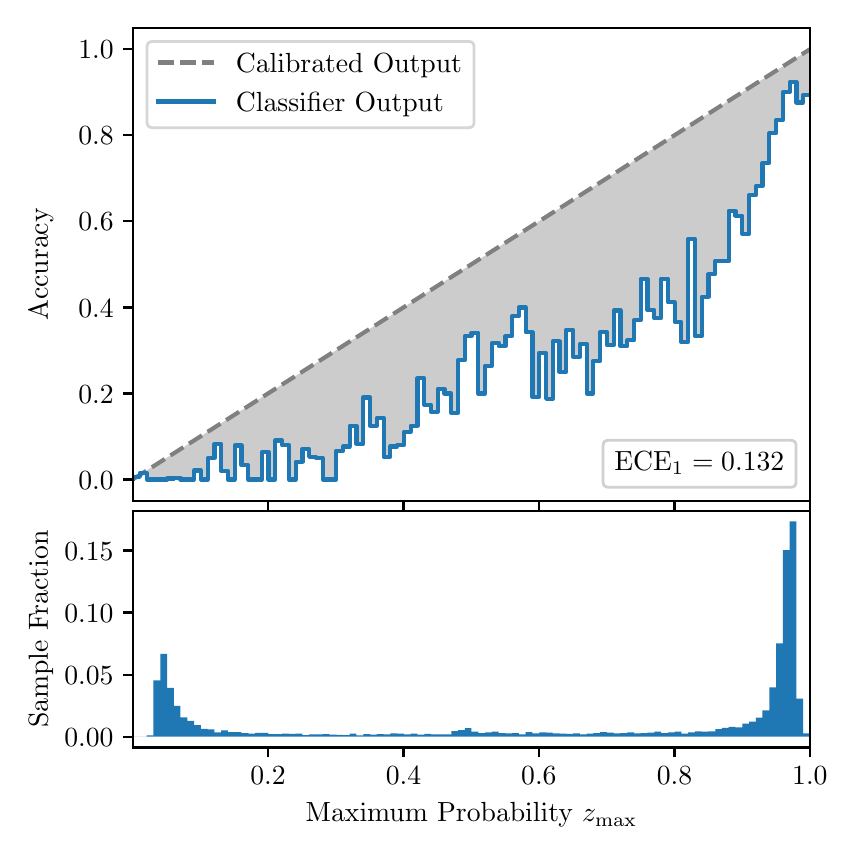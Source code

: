 \begingroup%
\makeatletter%
\begin{pgfpicture}%
\pgfpathrectangle{\pgfpointorigin}{\pgfqpoint{4.0in}{4.0in}}%
\pgfusepath{use as bounding box, clip}%
\begin{pgfscope}%
\pgfsetbuttcap%
\pgfsetmiterjoin%
\definecolor{currentfill}{rgb}{1.0,1.0,1.0}%
\pgfsetfillcolor{currentfill}%
\pgfsetlinewidth{0.0pt}%
\definecolor{currentstroke}{rgb}{1.0,1.0,1.0}%
\pgfsetstrokecolor{currentstroke}%
\pgfsetdash{}{0pt}%
\pgfpathmoveto{\pgfqpoint{0.0in}{0.0in}}%
\pgfpathlineto{\pgfqpoint{4.0in}{0.0in}}%
\pgfpathlineto{\pgfqpoint{4.0in}{4.0in}}%
\pgfpathlineto{\pgfqpoint{0.0in}{4.0in}}%
\pgfpathclose%
\pgfusepath{fill}%
\end{pgfscope}%
\begin{pgfscope}%
\pgfsetbuttcap%
\pgfsetmiterjoin%
\definecolor{currentfill}{rgb}{1.0,1.0,1.0}%
\pgfsetfillcolor{currentfill}%
\pgfsetlinewidth{0.0pt}%
\definecolor{currentstroke}{rgb}{0.0,0.0,0.0}%
\pgfsetstrokecolor{currentstroke}%
\pgfsetstrokeopacity{0.0}%
\pgfsetdash{}{0pt}%
\pgfpathmoveto{\pgfqpoint{0.528in}{1.633in}}%
\pgfpathlineto{\pgfqpoint{3.911in}{1.633in}}%
\pgfpathlineto{\pgfqpoint{3.911in}{4.0in}}%
\pgfpathlineto{\pgfqpoint{0.528in}{4.0in}}%
\pgfpathclose%
\pgfusepath{fill}%
\end{pgfscope}%
\begin{pgfscope}%
\pgfpathrectangle{\pgfqpoint{0.528in}{1.633in}}{\pgfqpoint{3.384in}{2.367in}}%
\pgfusepath{clip}%
\pgfsetbuttcap%
\pgfsetroundjoin%
\definecolor{currentfill}{rgb}{0.0,0.0,0.0}%
\pgfsetfillcolor{currentfill}%
\pgfsetfillopacity{0.2}%
\pgfsetlinewidth{0.0pt}%
\definecolor{currentstroke}{rgb}{0.0,0.0,0.0}%
\pgfsetstrokecolor{currentstroke}%
\pgfsetdash{}{0pt}%
\pgfpathmoveto{\pgfqpoint{0.531in}{1.754in}}%
\pgfpathlineto{\pgfqpoint{0.531in}{1.745in}}%
\pgfpathlineto{\pgfqpoint{0.534in}{1.747in}}%
\pgfpathlineto{\pgfqpoint{0.538in}{1.749in}}%
\pgfpathlineto{\pgfqpoint{0.541in}{1.751in}}%
\pgfpathlineto{\pgfqpoint{0.545in}{1.754in}}%
\pgfpathlineto{\pgfqpoint{0.548in}{1.756in}}%
\pgfpathlineto{\pgfqpoint{0.551in}{1.758in}}%
\pgfpathlineto{\pgfqpoint{0.555in}{1.76in}}%
\pgfpathlineto{\pgfqpoint{0.558in}{1.762in}}%
\pgfpathlineto{\pgfqpoint{0.561in}{1.764in}}%
\pgfpathlineto{\pgfqpoint{0.565in}{1.766in}}%
\pgfpathlineto{\pgfqpoint{0.568in}{1.769in}}%
\pgfpathlineto{\pgfqpoint{0.572in}{1.771in}}%
\pgfpathlineto{\pgfqpoint{0.575in}{1.773in}}%
\pgfpathlineto{\pgfqpoint{0.578in}{1.775in}}%
\pgfpathlineto{\pgfqpoint{0.582in}{1.777in}}%
\pgfpathlineto{\pgfqpoint{0.585in}{1.779in}}%
\pgfpathlineto{\pgfqpoint{0.589in}{1.782in}}%
\pgfpathlineto{\pgfqpoint{0.592in}{1.784in}}%
\pgfpathlineto{\pgfqpoint{0.595in}{1.786in}}%
\pgfpathlineto{\pgfqpoint{0.599in}{1.788in}}%
\pgfpathlineto{\pgfqpoint{0.602in}{1.79in}}%
\pgfpathlineto{\pgfqpoint{0.606in}{1.792in}}%
\pgfpathlineto{\pgfqpoint{0.609in}{1.794in}}%
\pgfpathlineto{\pgfqpoint{0.612in}{1.797in}}%
\pgfpathlineto{\pgfqpoint{0.616in}{1.799in}}%
\pgfpathlineto{\pgfqpoint{0.619in}{1.801in}}%
\pgfpathlineto{\pgfqpoint{0.622in}{1.803in}}%
\pgfpathlineto{\pgfqpoint{0.626in}{1.805in}}%
\pgfpathlineto{\pgfqpoint{0.629in}{1.807in}}%
\pgfpathlineto{\pgfqpoint{0.633in}{1.81in}}%
\pgfpathlineto{\pgfqpoint{0.636in}{1.812in}}%
\pgfpathlineto{\pgfqpoint{0.639in}{1.814in}}%
\pgfpathlineto{\pgfqpoint{0.643in}{1.816in}}%
\pgfpathlineto{\pgfqpoint{0.646in}{1.818in}}%
\pgfpathlineto{\pgfqpoint{0.65in}{1.82in}}%
\pgfpathlineto{\pgfqpoint{0.653in}{1.822in}}%
\pgfpathlineto{\pgfqpoint{0.656in}{1.825in}}%
\pgfpathlineto{\pgfqpoint{0.66in}{1.827in}}%
\pgfpathlineto{\pgfqpoint{0.663in}{1.829in}}%
\pgfpathlineto{\pgfqpoint{0.666in}{1.831in}}%
\pgfpathlineto{\pgfqpoint{0.67in}{1.833in}}%
\pgfpathlineto{\pgfqpoint{0.673in}{1.835in}}%
\pgfpathlineto{\pgfqpoint{0.677in}{1.837in}}%
\pgfpathlineto{\pgfqpoint{0.68in}{1.84in}}%
\pgfpathlineto{\pgfqpoint{0.683in}{1.842in}}%
\pgfpathlineto{\pgfqpoint{0.687in}{1.844in}}%
\pgfpathlineto{\pgfqpoint{0.69in}{1.846in}}%
\pgfpathlineto{\pgfqpoint{0.694in}{1.848in}}%
\pgfpathlineto{\pgfqpoint{0.697in}{1.85in}}%
\pgfpathlineto{\pgfqpoint{0.7in}{1.853in}}%
\pgfpathlineto{\pgfqpoint{0.704in}{1.855in}}%
\pgfpathlineto{\pgfqpoint{0.707in}{1.857in}}%
\pgfpathlineto{\pgfqpoint{0.711in}{1.859in}}%
\pgfpathlineto{\pgfqpoint{0.714in}{1.861in}}%
\pgfpathlineto{\pgfqpoint{0.717in}{1.863in}}%
\pgfpathlineto{\pgfqpoint{0.721in}{1.865in}}%
\pgfpathlineto{\pgfqpoint{0.724in}{1.868in}}%
\pgfpathlineto{\pgfqpoint{0.727in}{1.87in}}%
\pgfpathlineto{\pgfqpoint{0.731in}{1.872in}}%
\pgfpathlineto{\pgfqpoint{0.734in}{1.874in}}%
\pgfpathlineto{\pgfqpoint{0.738in}{1.876in}}%
\pgfpathlineto{\pgfqpoint{0.741in}{1.878in}}%
\pgfpathlineto{\pgfqpoint{0.744in}{1.881in}}%
\pgfpathlineto{\pgfqpoint{0.748in}{1.883in}}%
\pgfpathlineto{\pgfqpoint{0.751in}{1.885in}}%
\pgfpathlineto{\pgfqpoint{0.755in}{1.887in}}%
\pgfpathlineto{\pgfqpoint{0.758in}{1.889in}}%
\pgfpathlineto{\pgfqpoint{0.761in}{1.891in}}%
\pgfpathlineto{\pgfqpoint{0.765in}{1.893in}}%
\pgfpathlineto{\pgfqpoint{0.768in}{1.896in}}%
\pgfpathlineto{\pgfqpoint{0.771in}{1.898in}}%
\pgfpathlineto{\pgfqpoint{0.775in}{1.9in}}%
\pgfpathlineto{\pgfqpoint{0.778in}{1.902in}}%
\pgfpathlineto{\pgfqpoint{0.782in}{1.904in}}%
\pgfpathlineto{\pgfqpoint{0.785in}{1.906in}}%
\pgfpathlineto{\pgfqpoint{0.788in}{1.908in}}%
\pgfpathlineto{\pgfqpoint{0.792in}{1.911in}}%
\pgfpathlineto{\pgfqpoint{0.795in}{1.913in}}%
\pgfpathlineto{\pgfqpoint{0.799in}{1.915in}}%
\pgfpathlineto{\pgfqpoint{0.802in}{1.917in}}%
\pgfpathlineto{\pgfqpoint{0.805in}{1.919in}}%
\pgfpathlineto{\pgfqpoint{0.809in}{1.921in}}%
\pgfpathlineto{\pgfqpoint{0.812in}{1.924in}}%
\pgfpathlineto{\pgfqpoint{0.816in}{1.926in}}%
\pgfpathlineto{\pgfqpoint{0.819in}{1.928in}}%
\pgfpathlineto{\pgfqpoint{0.822in}{1.93in}}%
\pgfpathlineto{\pgfqpoint{0.826in}{1.932in}}%
\pgfpathlineto{\pgfqpoint{0.829in}{1.934in}}%
\pgfpathlineto{\pgfqpoint{0.832in}{1.936in}}%
\pgfpathlineto{\pgfqpoint{0.836in}{1.939in}}%
\pgfpathlineto{\pgfqpoint{0.839in}{1.941in}}%
\pgfpathlineto{\pgfqpoint{0.843in}{1.943in}}%
\pgfpathlineto{\pgfqpoint{0.846in}{1.945in}}%
\pgfpathlineto{\pgfqpoint{0.849in}{1.947in}}%
\pgfpathlineto{\pgfqpoint{0.853in}{1.949in}}%
\pgfpathlineto{\pgfqpoint{0.856in}{1.952in}}%
\pgfpathlineto{\pgfqpoint{0.86in}{1.954in}}%
\pgfpathlineto{\pgfqpoint{0.863in}{1.956in}}%
\pgfpathlineto{\pgfqpoint{0.866in}{1.958in}}%
\pgfpathlineto{\pgfqpoint{0.87in}{1.96in}}%
\pgfpathlineto{\pgfqpoint{0.873in}{1.962in}}%
\pgfpathlineto{\pgfqpoint{0.876in}{1.964in}}%
\pgfpathlineto{\pgfqpoint{0.88in}{1.967in}}%
\pgfpathlineto{\pgfqpoint{0.883in}{1.969in}}%
\pgfpathlineto{\pgfqpoint{0.887in}{1.971in}}%
\pgfpathlineto{\pgfqpoint{0.89in}{1.973in}}%
\pgfpathlineto{\pgfqpoint{0.893in}{1.975in}}%
\pgfpathlineto{\pgfqpoint{0.897in}{1.977in}}%
\pgfpathlineto{\pgfqpoint{0.9in}{1.979in}}%
\pgfpathlineto{\pgfqpoint{0.904in}{1.982in}}%
\pgfpathlineto{\pgfqpoint{0.907in}{1.984in}}%
\pgfpathlineto{\pgfqpoint{0.91in}{1.986in}}%
\pgfpathlineto{\pgfqpoint{0.914in}{1.988in}}%
\pgfpathlineto{\pgfqpoint{0.917in}{1.99in}}%
\pgfpathlineto{\pgfqpoint{0.921in}{1.992in}}%
\pgfpathlineto{\pgfqpoint{0.924in}{1.995in}}%
\pgfpathlineto{\pgfqpoint{0.927in}{1.997in}}%
\pgfpathlineto{\pgfqpoint{0.931in}{1.999in}}%
\pgfpathlineto{\pgfqpoint{0.934in}{2.001in}}%
\pgfpathlineto{\pgfqpoint{0.937in}{2.003in}}%
\pgfpathlineto{\pgfqpoint{0.941in}{2.005in}}%
\pgfpathlineto{\pgfqpoint{0.944in}{2.007in}}%
\pgfpathlineto{\pgfqpoint{0.948in}{2.01in}}%
\pgfpathlineto{\pgfqpoint{0.951in}{2.012in}}%
\pgfpathlineto{\pgfqpoint{0.954in}{2.014in}}%
\pgfpathlineto{\pgfqpoint{0.958in}{2.016in}}%
\pgfpathlineto{\pgfqpoint{0.961in}{2.018in}}%
\pgfpathlineto{\pgfqpoint{0.965in}{2.02in}}%
\pgfpathlineto{\pgfqpoint{0.968in}{2.023in}}%
\pgfpathlineto{\pgfqpoint{0.971in}{2.025in}}%
\pgfpathlineto{\pgfqpoint{0.975in}{2.027in}}%
\pgfpathlineto{\pgfqpoint{0.978in}{2.029in}}%
\pgfpathlineto{\pgfqpoint{0.981in}{2.031in}}%
\pgfpathlineto{\pgfqpoint{0.985in}{2.033in}}%
\pgfpathlineto{\pgfqpoint{0.988in}{2.035in}}%
\pgfpathlineto{\pgfqpoint{0.992in}{2.038in}}%
\pgfpathlineto{\pgfqpoint{0.995in}{2.04in}}%
\pgfpathlineto{\pgfqpoint{0.998in}{2.042in}}%
\pgfpathlineto{\pgfqpoint{1.002in}{2.044in}}%
\pgfpathlineto{\pgfqpoint{1.005in}{2.046in}}%
\pgfpathlineto{\pgfqpoint{1.009in}{2.048in}}%
\pgfpathlineto{\pgfqpoint{1.012in}{2.05in}}%
\pgfpathlineto{\pgfqpoint{1.015in}{2.053in}}%
\pgfpathlineto{\pgfqpoint{1.019in}{2.055in}}%
\pgfpathlineto{\pgfqpoint{1.022in}{2.057in}}%
\pgfpathlineto{\pgfqpoint{1.026in}{2.059in}}%
\pgfpathlineto{\pgfqpoint{1.029in}{2.061in}}%
\pgfpathlineto{\pgfqpoint{1.032in}{2.063in}}%
\pgfpathlineto{\pgfqpoint{1.036in}{2.066in}}%
\pgfpathlineto{\pgfqpoint{1.039in}{2.068in}}%
\pgfpathlineto{\pgfqpoint{1.042in}{2.07in}}%
\pgfpathlineto{\pgfqpoint{1.046in}{2.072in}}%
\pgfpathlineto{\pgfqpoint{1.049in}{2.074in}}%
\pgfpathlineto{\pgfqpoint{1.053in}{2.076in}}%
\pgfpathlineto{\pgfqpoint{1.056in}{2.078in}}%
\pgfpathlineto{\pgfqpoint{1.059in}{2.081in}}%
\pgfpathlineto{\pgfqpoint{1.063in}{2.083in}}%
\pgfpathlineto{\pgfqpoint{1.066in}{2.085in}}%
\pgfpathlineto{\pgfqpoint{1.07in}{2.087in}}%
\pgfpathlineto{\pgfqpoint{1.073in}{2.089in}}%
\pgfpathlineto{\pgfqpoint{1.076in}{2.091in}}%
\pgfpathlineto{\pgfqpoint{1.08in}{2.094in}}%
\pgfpathlineto{\pgfqpoint{1.083in}{2.096in}}%
\pgfpathlineto{\pgfqpoint{1.086in}{2.098in}}%
\pgfpathlineto{\pgfqpoint{1.09in}{2.1in}}%
\pgfpathlineto{\pgfqpoint{1.093in}{2.102in}}%
\pgfpathlineto{\pgfqpoint{1.097in}{2.104in}}%
\pgfpathlineto{\pgfqpoint{1.1in}{2.106in}}%
\pgfpathlineto{\pgfqpoint{1.103in}{2.109in}}%
\pgfpathlineto{\pgfqpoint{1.107in}{2.111in}}%
\pgfpathlineto{\pgfqpoint{1.11in}{2.113in}}%
\pgfpathlineto{\pgfqpoint{1.114in}{2.115in}}%
\pgfpathlineto{\pgfqpoint{1.117in}{2.117in}}%
\pgfpathlineto{\pgfqpoint{1.12in}{2.119in}}%
\pgfpathlineto{\pgfqpoint{1.124in}{2.122in}}%
\pgfpathlineto{\pgfqpoint{1.127in}{2.124in}}%
\pgfpathlineto{\pgfqpoint{1.131in}{2.126in}}%
\pgfpathlineto{\pgfqpoint{1.134in}{2.128in}}%
\pgfpathlineto{\pgfqpoint{1.137in}{2.13in}}%
\pgfpathlineto{\pgfqpoint{1.141in}{2.132in}}%
\pgfpathlineto{\pgfqpoint{1.144in}{2.134in}}%
\pgfpathlineto{\pgfqpoint{1.147in}{2.137in}}%
\pgfpathlineto{\pgfqpoint{1.151in}{2.139in}}%
\pgfpathlineto{\pgfqpoint{1.154in}{2.141in}}%
\pgfpathlineto{\pgfqpoint{1.158in}{2.143in}}%
\pgfpathlineto{\pgfqpoint{1.161in}{2.145in}}%
\pgfpathlineto{\pgfqpoint{1.164in}{2.147in}}%
\pgfpathlineto{\pgfqpoint{1.168in}{2.149in}}%
\pgfpathlineto{\pgfqpoint{1.171in}{2.152in}}%
\pgfpathlineto{\pgfqpoint{1.175in}{2.154in}}%
\pgfpathlineto{\pgfqpoint{1.178in}{2.156in}}%
\pgfpathlineto{\pgfqpoint{1.181in}{2.158in}}%
\pgfpathlineto{\pgfqpoint{1.185in}{2.16in}}%
\pgfpathlineto{\pgfqpoint{1.188in}{2.162in}}%
\pgfpathlineto{\pgfqpoint{1.191in}{2.165in}}%
\pgfpathlineto{\pgfqpoint{1.195in}{2.167in}}%
\pgfpathlineto{\pgfqpoint{1.198in}{2.169in}}%
\pgfpathlineto{\pgfqpoint{1.202in}{2.171in}}%
\pgfpathlineto{\pgfqpoint{1.205in}{2.173in}}%
\pgfpathlineto{\pgfqpoint{1.208in}{2.175in}}%
\pgfpathlineto{\pgfqpoint{1.212in}{2.177in}}%
\pgfpathlineto{\pgfqpoint{1.215in}{2.18in}}%
\pgfpathlineto{\pgfqpoint{1.219in}{2.182in}}%
\pgfpathlineto{\pgfqpoint{1.222in}{2.184in}}%
\pgfpathlineto{\pgfqpoint{1.225in}{2.186in}}%
\pgfpathlineto{\pgfqpoint{1.229in}{2.188in}}%
\pgfpathlineto{\pgfqpoint{1.232in}{2.19in}}%
\pgfpathlineto{\pgfqpoint{1.236in}{2.193in}}%
\pgfpathlineto{\pgfqpoint{1.239in}{2.195in}}%
\pgfpathlineto{\pgfqpoint{1.242in}{2.197in}}%
\pgfpathlineto{\pgfqpoint{1.246in}{2.199in}}%
\pgfpathlineto{\pgfqpoint{1.249in}{2.201in}}%
\pgfpathlineto{\pgfqpoint{1.252in}{2.203in}}%
\pgfpathlineto{\pgfqpoint{1.256in}{2.205in}}%
\pgfpathlineto{\pgfqpoint{1.259in}{2.208in}}%
\pgfpathlineto{\pgfqpoint{1.263in}{2.21in}}%
\pgfpathlineto{\pgfqpoint{1.266in}{2.212in}}%
\pgfpathlineto{\pgfqpoint{1.269in}{2.214in}}%
\pgfpathlineto{\pgfqpoint{1.273in}{2.216in}}%
\pgfpathlineto{\pgfqpoint{1.276in}{2.218in}}%
\pgfpathlineto{\pgfqpoint{1.28in}{2.22in}}%
\pgfpathlineto{\pgfqpoint{1.283in}{2.223in}}%
\pgfpathlineto{\pgfqpoint{1.286in}{2.225in}}%
\pgfpathlineto{\pgfqpoint{1.29in}{2.227in}}%
\pgfpathlineto{\pgfqpoint{1.293in}{2.229in}}%
\pgfpathlineto{\pgfqpoint{1.296in}{2.231in}}%
\pgfpathlineto{\pgfqpoint{1.3in}{2.233in}}%
\pgfpathlineto{\pgfqpoint{1.303in}{2.236in}}%
\pgfpathlineto{\pgfqpoint{1.307in}{2.238in}}%
\pgfpathlineto{\pgfqpoint{1.31in}{2.24in}}%
\pgfpathlineto{\pgfqpoint{1.313in}{2.242in}}%
\pgfpathlineto{\pgfqpoint{1.317in}{2.244in}}%
\pgfpathlineto{\pgfqpoint{1.32in}{2.246in}}%
\pgfpathlineto{\pgfqpoint{1.324in}{2.248in}}%
\pgfpathlineto{\pgfqpoint{1.327in}{2.251in}}%
\pgfpathlineto{\pgfqpoint{1.33in}{2.253in}}%
\pgfpathlineto{\pgfqpoint{1.334in}{2.255in}}%
\pgfpathlineto{\pgfqpoint{1.337in}{2.257in}}%
\pgfpathlineto{\pgfqpoint{1.34in}{2.259in}}%
\pgfpathlineto{\pgfqpoint{1.344in}{2.261in}}%
\pgfpathlineto{\pgfqpoint{1.347in}{2.264in}}%
\pgfpathlineto{\pgfqpoint{1.351in}{2.266in}}%
\pgfpathlineto{\pgfqpoint{1.354in}{2.268in}}%
\pgfpathlineto{\pgfqpoint{1.357in}{2.27in}}%
\pgfpathlineto{\pgfqpoint{1.361in}{2.272in}}%
\pgfpathlineto{\pgfqpoint{1.364in}{2.274in}}%
\pgfpathlineto{\pgfqpoint{1.368in}{2.276in}}%
\pgfpathlineto{\pgfqpoint{1.371in}{2.279in}}%
\pgfpathlineto{\pgfqpoint{1.374in}{2.281in}}%
\pgfpathlineto{\pgfqpoint{1.378in}{2.283in}}%
\pgfpathlineto{\pgfqpoint{1.381in}{2.285in}}%
\pgfpathlineto{\pgfqpoint{1.385in}{2.287in}}%
\pgfpathlineto{\pgfqpoint{1.388in}{2.289in}}%
\pgfpathlineto{\pgfqpoint{1.391in}{2.291in}}%
\pgfpathlineto{\pgfqpoint{1.395in}{2.294in}}%
\pgfpathlineto{\pgfqpoint{1.398in}{2.296in}}%
\pgfpathlineto{\pgfqpoint{1.401in}{2.298in}}%
\pgfpathlineto{\pgfqpoint{1.405in}{2.3in}}%
\pgfpathlineto{\pgfqpoint{1.408in}{2.302in}}%
\pgfpathlineto{\pgfqpoint{1.412in}{2.304in}}%
\pgfpathlineto{\pgfqpoint{1.415in}{2.307in}}%
\pgfpathlineto{\pgfqpoint{1.418in}{2.309in}}%
\pgfpathlineto{\pgfqpoint{1.422in}{2.311in}}%
\pgfpathlineto{\pgfqpoint{1.425in}{2.313in}}%
\pgfpathlineto{\pgfqpoint{1.429in}{2.315in}}%
\pgfpathlineto{\pgfqpoint{1.432in}{2.317in}}%
\pgfpathlineto{\pgfqpoint{1.435in}{2.319in}}%
\pgfpathlineto{\pgfqpoint{1.439in}{2.322in}}%
\pgfpathlineto{\pgfqpoint{1.442in}{2.324in}}%
\pgfpathlineto{\pgfqpoint{1.445in}{2.326in}}%
\pgfpathlineto{\pgfqpoint{1.449in}{2.328in}}%
\pgfpathlineto{\pgfqpoint{1.452in}{2.33in}}%
\pgfpathlineto{\pgfqpoint{1.456in}{2.332in}}%
\pgfpathlineto{\pgfqpoint{1.459in}{2.335in}}%
\pgfpathlineto{\pgfqpoint{1.462in}{2.337in}}%
\pgfpathlineto{\pgfqpoint{1.466in}{2.339in}}%
\pgfpathlineto{\pgfqpoint{1.469in}{2.341in}}%
\pgfpathlineto{\pgfqpoint{1.473in}{2.343in}}%
\pgfpathlineto{\pgfqpoint{1.476in}{2.345in}}%
\pgfpathlineto{\pgfqpoint{1.479in}{2.347in}}%
\pgfpathlineto{\pgfqpoint{1.483in}{2.35in}}%
\pgfpathlineto{\pgfqpoint{1.486in}{2.352in}}%
\pgfpathlineto{\pgfqpoint{1.49in}{2.354in}}%
\pgfpathlineto{\pgfqpoint{1.493in}{2.356in}}%
\pgfpathlineto{\pgfqpoint{1.496in}{2.358in}}%
\pgfpathlineto{\pgfqpoint{1.5in}{2.36in}}%
\pgfpathlineto{\pgfqpoint{1.503in}{2.363in}}%
\pgfpathlineto{\pgfqpoint{1.506in}{2.365in}}%
\pgfpathlineto{\pgfqpoint{1.51in}{2.367in}}%
\pgfpathlineto{\pgfqpoint{1.513in}{2.369in}}%
\pgfpathlineto{\pgfqpoint{1.517in}{2.371in}}%
\pgfpathlineto{\pgfqpoint{1.52in}{2.373in}}%
\pgfpathlineto{\pgfqpoint{1.523in}{2.375in}}%
\pgfpathlineto{\pgfqpoint{1.527in}{2.378in}}%
\pgfpathlineto{\pgfqpoint{1.53in}{2.38in}}%
\pgfpathlineto{\pgfqpoint{1.534in}{2.382in}}%
\pgfpathlineto{\pgfqpoint{1.537in}{2.384in}}%
\pgfpathlineto{\pgfqpoint{1.54in}{2.386in}}%
\pgfpathlineto{\pgfqpoint{1.544in}{2.388in}}%
\pgfpathlineto{\pgfqpoint{1.547in}{2.39in}}%
\pgfpathlineto{\pgfqpoint{1.55in}{2.393in}}%
\pgfpathlineto{\pgfqpoint{1.554in}{2.395in}}%
\pgfpathlineto{\pgfqpoint{1.557in}{2.397in}}%
\pgfpathlineto{\pgfqpoint{1.561in}{2.399in}}%
\pgfpathlineto{\pgfqpoint{1.564in}{2.401in}}%
\pgfpathlineto{\pgfqpoint{1.567in}{2.403in}}%
\pgfpathlineto{\pgfqpoint{1.571in}{2.406in}}%
\pgfpathlineto{\pgfqpoint{1.574in}{2.408in}}%
\pgfpathlineto{\pgfqpoint{1.578in}{2.41in}}%
\pgfpathlineto{\pgfqpoint{1.581in}{2.412in}}%
\pgfpathlineto{\pgfqpoint{1.584in}{2.414in}}%
\pgfpathlineto{\pgfqpoint{1.588in}{2.416in}}%
\pgfpathlineto{\pgfqpoint{1.591in}{2.418in}}%
\pgfpathlineto{\pgfqpoint{1.595in}{2.421in}}%
\pgfpathlineto{\pgfqpoint{1.598in}{2.423in}}%
\pgfpathlineto{\pgfqpoint{1.601in}{2.425in}}%
\pgfpathlineto{\pgfqpoint{1.605in}{2.427in}}%
\pgfpathlineto{\pgfqpoint{1.608in}{2.429in}}%
\pgfpathlineto{\pgfqpoint{1.611in}{2.431in}}%
\pgfpathlineto{\pgfqpoint{1.615in}{2.434in}}%
\pgfpathlineto{\pgfqpoint{1.618in}{2.436in}}%
\pgfpathlineto{\pgfqpoint{1.622in}{2.438in}}%
\pgfpathlineto{\pgfqpoint{1.625in}{2.44in}}%
\pgfpathlineto{\pgfqpoint{1.628in}{2.442in}}%
\pgfpathlineto{\pgfqpoint{1.632in}{2.444in}}%
\pgfpathlineto{\pgfqpoint{1.635in}{2.446in}}%
\pgfpathlineto{\pgfqpoint{1.639in}{2.449in}}%
\pgfpathlineto{\pgfqpoint{1.642in}{2.451in}}%
\pgfpathlineto{\pgfqpoint{1.645in}{2.453in}}%
\pgfpathlineto{\pgfqpoint{1.649in}{2.455in}}%
\pgfpathlineto{\pgfqpoint{1.652in}{2.457in}}%
\pgfpathlineto{\pgfqpoint{1.655in}{2.459in}}%
\pgfpathlineto{\pgfqpoint{1.659in}{2.461in}}%
\pgfpathlineto{\pgfqpoint{1.662in}{2.464in}}%
\pgfpathlineto{\pgfqpoint{1.666in}{2.466in}}%
\pgfpathlineto{\pgfqpoint{1.669in}{2.468in}}%
\pgfpathlineto{\pgfqpoint{1.672in}{2.47in}}%
\pgfpathlineto{\pgfqpoint{1.676in}{2.472in}}%
\pgfpathlineto{\pgfqpoint{1.679in}{2.474in}}%
\pgfpathlineto{\pgfqpoint{1.683in}{2.477in}}%
\pgfpathlineto{\pgfqpoint{1.686in}{2.479in}}%
\pgfpathlineto{\pgfqpoint{1.689in}{2.481in}}%
\pgfpathlineto{\pgfqpoint{1.693in}{2.483in}}%
\pgfpathlineto{\pgfqpoint{1.696in}{2.485in}}%
\pgfpathlineto{\pgfqpoint{1.7in}{2.487in}}%
\pgfpathlineto{\pgfqpoint{1.703in}{2.489in}}%
\pgfpathlineto{\pgfqpoint{1.706in}{2.492in}}%
\pgfpathlineto{\pgfqpoint{1.71in}{2.494in}}%
\pgfpathlineto{\pgfqpoint{1.713in}{2.496in}}%
\pgfpathlineto{\pgfqpoint{1.716in}{2.498in}}%
\pgfpathlineto{\pgfqpoint{1.72in}{2.5in}}%
\pgfpathlineto{\pgfqpoint{1.723in}{2.502in}}%
\pgfpathlineto{\pgfqpoint{1.727in}{2.505in}}%
\pgfpathlineto{\pgfqpoint{1.73in}{2.507in}}%
\pgfpathlineto{\pgfqpoint{1.733in}{2.509in}}%
\pgfpathlineto{\pgfqpoint{1.737in}{2.511in}}%
\pgfpathlineto{\pgfqpoint{1.74in}{2.513in}}%
\pgfpathlineto{\pgfqpoint{1.744in}{2.515in}}%
\pgfpathlineto{\pgfqpoint{1.747in}{2.517in}}%
\pgfpathlineto{\pgfqpoint{1.75in}{2.52in}}%
\pgfpathlineto{\pgfqpoint{1.754in}{2.522in}}%
\pgfpathlineto{\pgfqpoint{1.757in}{2.524in}}%
\pgfpathlineto{\pgfqpoint{1.76in}{2.526in}}%
\pgfpathlineto{\pgfqpoint{1.764in}{2.528in}}%
\pgfpathlineto{\pgfqpoint{1.767in}{2.53in}}%
\pgfpathlineto{\pgfqpoint{1.771in}{2.532in}}%
\pgfpathlineto{\pgfqpoint{1.774in}{2.535in}}%
\pgfpathlineto{\pgfqpoint{1.777in}{2.537in}}%
\pgfpathlineto{\pgfqpoint{1.781in}{2.539in}}%
\pgfpathlineto{\pgfqpoint{1.784in}{2.541in}}%
\pgfpathlineto{\pgfqpoint{1.788in}{2.543in}}%
\pgfpathlineto{\pgfqpoint{1.791in}{2.545in}}%
\pgfpathlineto{\pgfqpoint{1.794in}{2.548in}}%
\pgfpathlineto{\pgfqpoint{1.798in}{2.55in}}%
\pgfpathlineto{\pgfqpoint{1.801in}{2.552in}}%
\pgfpathlineto{\pgfqpoint{1.805in}{2.554in}}%
\pgfpathlineto{\pgfqpoint{1.808in}{2.556in}}%
\pgfpathlineto{\pgfqpoint{1.811in}{2.558in}}%
\pgfpathlineto{\pgfqpoint{1.815in}{2.56in}}%
\pgfpathlineto{\pgfqpoint{1.818in}{2.563in}}%
\pgfpathlineto{\pgfqpoint{1.821in}{2.565in}}%
\pgfpathlineto{\pgfqpoint{1.825in}{2.567in}}%
\pgfpathlineto{\pgfqpoint{1.828in}{2.569in}}%
\pgfpathlineto{\pgfqpoint{1.832in}{2.571in}}%
\pgfpathlineto{\pgfqpoint{1.835in}{2.573in}}%
\pgfpathlineto{\pgfqpoint{1.838in}{2.576in}}%
\pgfpathlineto{\pgfqpoint{1.842in}{2.578in}}%
\pgfpathlineto{\pgfqpoint{1.845in}{2.58in}}%
\pgfpathlineto{\pgfqpoint{1.849in}{2.582in}}%
\pgfpathlineto{\pgfqpoint{1.852in}{2.584in}}%
\pgfpathlineto{\pgfqpoint{1.855in}{2.586in}}%
\pgfpathlineto{\pgfqpoint{1.859in}{2.588in}}%
\pgfpathlineto{\pgfqpoint{1.862in}{2.591in}}%
\pgfpathlineto{\pgfqpoint{1.865in}{2.593in}}%
\pgfpathlineto{\pgfqpoint{1.869in}{2.595in}}%
\pgfpathlineto{\pgfqpoint{1.872in}{2.597in}}%
\pgfpathlineto{\pgfqpoint{1.876in}{2.599in}}%
\pgfpathlineto{\pgfqpoint{1.879in}{2.601in}}%
\pgfpathlineto{\pgfqpoint{1.882in}{2.604in}}%
\pgfpathlineto{\pgfqpoint{1.886in}{2.606in}}%
\pgfpathlineto{\pgfqpoint{1.889in}{2.608in}}%
\pgfpathlineto{\pgfqpoint{1.893in}{2.61in}}%
\pgfpathlineto{\pgfqpoint{1.896in}{2.612in}}%
\pgfpathlineto{\pgfqpoint{1.899in}{2.614in}}%
\pgfpathlineto{\pgfqpoint{1.903in}{2.616in}}%
\pgfpathlineto{\pgfqpoint{1.906in}{2.619in}}%
\pgfpathlineto{\pgfqpoint{1.91in}{2.621in}}%
\pgfpathlineto{\pgfqpoint{1.913in}{2.623in}}%
\pgfpathlineto{\pgfqpoint{1.916in}{2.625in}}%
\pgfpathlineto{\pgfqpoint{1.92in}{2.627in}}%
\pgfpathlineto{\pgfqpoint{1.923in}{2.629in}}%
\pgfpathlineto{\pgfqpoint{1.926in}{2.631in}}%
\pgfpathlineto{\pgfqpoint{1.93in}{2.634in}}%
\pgfpathlineto{\pgfqpoint{1.933in}{2.636in}}%
\pgfpathlineto{\pgfqpoint{1.937in}{2.638in}}%
\pgfpathlineto{\pgfqpoint{1.94in}{2.64in}}%
\pgfpathlineto{\pgfqpoint{1.943in}{2.642in}}%
\pgfpathlineto{\pgfqpoint{1.947in}{2.644in}}%
\pgfpathlineto{\pgfqpoint{1.95in}{2.647in}}%
\pgfpathlineto{\pgfqpoint{1.954in}{2.649in}}%
\pgfpathlineto{\pgfqpoint{1.957in}{2.651in}}%
\pgfpathlineto{\pgfqpoint{1.96in}{2.653in}}%
\pgfpathlineto{\pgfqpoint{1.964in}{2.655in}}%
\pgfpathlineto{\pgfqpoint{1.967in}{2.657in}}%
\pgfpathlineto{\pgfqpoint{1.97in}{2.659in}}%
\pgfpathlineto{\pgfqpoint{1.974in}{2.662in}}%
\pgfpathlineto{\pgfqpoint{1.977in}{2.664in}}%
\pgfpathlineto{\pgfqpoint{1.981in}{2.666in}}%
\pgfpathlineto{\pgfqpoint{1.984in}{2.668in}}%
\pgfpathlineto{\pgfqpoint{1.987in}{2.67in}}%
\pgfpathlineto{\pgfqpoint{1.991in}{2.672in}}%
\pgfpathlineto{\pgfqpoint{1.994in}{2.675in}}%
\pgfpathlineto{\pgfqpoint{1.998in}{2.677in}}%
\pgfpathlineto{\pgfqpoint{2.001in}{2.679in}}%
\pgfpathlineto{\pgfqpoint{2.004in}{2.681in}}%
\pgfpathlineto{\pgfqpoint{2.008in}{2.683in}}%
\pgfpathlineto{\pgfqpoint{2.011in}{2.685in}}%
\pgfpathlineto{\pgfqpoint{2.015in}{2.687in}}%
\pgfpathlineto{\pgfqpoint{2.018in}{2.69in}}%
\pgfpathlineto{\pgfqpoint{2.021in}{2.692in}}%
\pgfpathlineto{\pgfqpoint{2.025in}{2.694in}}%
\pgfpathlineto{\pgfqpoint{2.028in}{2.696in}}%
\pgfpathlineto{\pgfqpoint{2.031in}{2.698in}}%
\pgfpathlineto{\pgfqpoint{2.035in}{2.7in}}%
\pgfpathlineto{\pgfqpoint{2.038in}{2.702in}}%
\pgfpathlineto{\pgfqpoint{2.042in}{2.705in}}%
\pgfpathlineto{\pgfqpoint{2.045in}{2.707in}}%
\pgfpathlineto{\pgfqpoint{2.048in}{2.709in}}%
\pgfpathlineto{\pgfqpoint{2.052in}{2.711in}}%
\pgfpathlineto{\pgfqpoint{2.055in}{2.713in}}%
\pgfpathlineto{\pgfqpoint{2.059in}{2.715in}}%
\pgfpathlineto{\pgfqpoint{2.062in}{2.718in}}%
\pgfpathlineto{\pgfqpoint{2.065in}{2.72in}}%
\pgfpathlineto{\pgfqpoint{2.069in}{2.722in}}%
\pgfpathlineto{\pgfqpoint{2.072in}{2.724in}}%
\pgfpathlineto{\pgfqpoint{2.075in}{2.726in}}%
\pgfpathlineto{\pgfqpoint{2.079in}{2.728in}}%
\pgfpathlineto{\pgfqpoint{2.082in}{2.73in}}%
\pgfpathlineto{\pgfqpoint{2.086in}{2.733in}}%
\pgfpathlineto{\pgfqpoint{2.089in}{2.735in}}%
\pgfpathlineto{\pgfqpoint{2.092in}{2.737in}}%
\pgfpathlineto{\pgfqpoint{2.096in}{2.739in}}%
\pgfpathlineto{\pgfqpoint{2.099in}{2.741in}}%
\pgfpathlineto{\pgfqpoint{2.103in}{2.743in}}%
\pgfpathlineto{\pgfqpoint{2.106in}{2.746in}}%
\pgfpathlineto{\pgfqpoint{2.109in}{2.748in}}%
\pgfpathlineto{\pgfqpoint{2.113in}{2.75in}}%
\pgfpathlineto{\pgfqpoint{2.116in}{2.752in}}%
\pgfpathlineto{\pgfqpoint{2.12in}{2.754in}}%
\pgfpathlineto{\pgfqpoint{2.123in}{2.756in}}%
\pgfpathlineto{\pgfqpoint{2.126in}{2.758in}}%
\pgfpathlineto{\pgfqpoint{2.13in}{2.761in}}%
\pgfpathlineto{\pgfqpoint{2.133in}{2.763in}}%
\pgfpathlineto{\pgfqpoint{2.136in}{2.765in}}%
\pgfpathlineto{\pgfqpoint{2.14in}{2.767in}}%
\pgfpathlineto{\pgfqpoint{2.143in}{2.769in}}%
\pgfpathlineto{\pgfqpoint{2.147in}{2.771in}}%
\pgfpathlineto{\pgfqpoint{2.15in}{2.773in}}%
\pgfpathlineto{\pgfqpoint{2.153in}{2.776in}}%
\pgfpathlineto{\pgfqpoint{2.157in}{2.778in}}%
\pgfpathlineto{\pgfqpoint{2.16in}{2.78in}}%
\pgfpathlineto{\pgfqpoint{2.164in}{2.782in}}%
\pgfpathlineto{\pgfqpoint{2.167in}{2.784in}}%
\pgfpathlineto{\pgfqpoint{2.17in}{2.786in}}%
\pgfpathlineto{\pgfqpoint{2.174in}{2.789in}}%
\pgfpathlineto{\pgfqpoint{2.177in}{2.791in}}%
\pgfpathlineto{\pgfqpoint{2.18in}{2.793in}}%
\pgfpathlineto{\pgfqpoint{2.184in}{2.795in}}%
\pgfpathlineto{\pgfqpoint{2.187in}{2.797in}}%
\pgfpathlineto{\pgfqpoint{2.191in}{2.799in}}%
\pgfpathlineto{\pgfqpoint{2.194in}{2.801in}}%
\pgfpathlineto{\pgfqpoint{2.197in}{2.804in}}%
\pgfpathlineto{\pgfqpoint{2.201in}{2.806in}}%
\pgfpathlineto{\pgfqpoint{2.204in}{2.808in}}%
\pgfpathlineto{\pgfqpoint{2.208in}{2.81in}}%
\pgfpathlineto{\pgfqpoint{2.211in}{2.812in}}%
\pgfpathlineto{\pgfqpoint{2.214in}{2.814in}}%
\pgfpathlineto{\pgfqpoint{2.218in}{2.817in}}%
\pgfpathlineto{\pgfqpoint{2.221in}{2.819in}}%
\pgfpathlineto{\pgfqpoint{2.225in}{2.821in}}%
\pgfpathlineto{\pgfqpoint{2.228in}{2.823in}}%
\pgfpathlineto{\pgfqpoint{2.231in}{2.825in}}%
\pgfpathlineto{\pgfqpoint{2.235in}{2.827in}}%
\pgfpathlineto{\pgfqpoint{2.238in}{2.829in}}%
\pgfpathlineto{\pgfqpoint{2.241in}{2.832in}}%
\pgfpathlineto{\pgfqpoint{2.245in}{2.834in}}%
\pgfpathlineto{\pgfqpoint{2.248in}{2.836in}}%
\pgfpathlineto{\pgfqpoint{2.252in}{2.838in}}%
\pgfpathlineto{\pgfqpoint{2.255in}{2.84in}}%
\pgfpathlineto{\pgfqpoint{2.258in}{2.842in}}%
\pgfpathlineto{\pgfqpoint{2.262in}{2.845in}}%
\pgfpathlineto{\pgfqpoint{2.265in}{2.847in}}%
\pgfpathlineto{\pgfqpoint{2.269in}{2.849in}}%
\pgfpathlineto{\pgfqpoint{2.272in}{2.851in}}%
\pgfpathlineto{\pgfqpoint{2.275in}{2.853in}}%
\pgfpathlineto{\pgfqpoint{2.279in}{2.855in}}%
\pgfpathlineto{\pgfqpoint{2.282in}{2.857in}}%
\pgfpathlineto{\pgfqpoint{2.285in}{2.86in}}%
\pgfpathlineto{\pgfqpoint{2.289in}{2.862in}}%
\pgfpathlineto{\pgfqpoint{2.292in}{2.864in}}%
\pgfpathlineto{\pgfqpoint{2.296in}{2.866in}}%
\pgfpathlineto{\pgfqpoint{2.299in}{2.868in}}%
\pgfpathlineto{\pgfqpoint{2.302in}{2.87in}}%
\pgfpathlineto{\pgfqpoint{2.306in}{2.872in}}%
\pgfpathlineto{\pgfqpoint{2.309in}{2.875in}}%
\pgfpathlineto{\pgfqpoint{2.313in}{2.877in}}%
\pgfpathlineto{\pgfqpoint{2.316in}{2.879in}}%
\pgfpathlineto{\pgfqpoint{2.319in}{2.881in}}%
\pgfpathlineto{\pgfqpoint{2.323in}{2.883in}}%
\pgfpathlineto{\pgfqpoint{2.326in}{2.885in}}%
\pgfpathlineto{\pgfqpoint{2.33in}{2.888in}}%
\pgfpathlineto{\pgfqpoint{2.333in}{2.89in}}%
\pgfpathlineto{\pgfqpoint{2.336in}{2.892in}}%
\pgfpathlineto{\pgfqpoint{2.34in}{2.894in}}%
\pgfpathlineto{\pgfqpoint{2.343in}{2.896in}}%
\pgfpathlineto{\pgfqpoint{2.346in}{2.898in}}%
\pgfpathlineto{\pgfqpoint{2.35in}{2.9in}}%
\pgfpathlineto{\pgfqpoint{2.353in}{2.903in}}%
\pgfpathlineto{\pgfqpoint{2.357in}{2.905in}}%
\pgfpathlineto{\pgfqpoint{2.36in}{2.907in}}%
\pgfpathlineto{\pgfqpoint{2.363in}{2.909in}}%
\pgfpathlineto{\pgfqpoint{2.367in}{2.911in}}%
\pgfpathlineto{\pgfqpoint{2.37in}{2.913in}}%
\pgfpathlineto{\pgfqpoint{2.374in}{2.916in}}%
\pgfpathlineto{\pgfqpoint{2.377in}{2.918in}}%
\pgfpathlineto{\pgfqpoint{2.38in}{2.92in}}%
\pgfpathlineto{\pgfqpoint{2.384in}{2.922in}}%
\pgfpathlineto{\pgfqpoint{2.387in}{2.924in}}%
\pgfpathlineto{\pgfqpoint{2.39in}{2.926in}}%
\pgfpathlineto{\pgfqpoint{2.394in}{2.928in}}%
\pgfpathlineto{\pgfqpoint{2.397in}{2.931in}}%
\pgfpathlineto{\pgfqpoint{2.401in}{2.933in}}%
\pgfpathlineto{\pgfqpoint{2.404in}{2.935in}}%
\pgfpathlineto{\pgfqpoint{2.407in}{2.937in}}%
\pgfpathlineto{\pgfqpoint{2.411in}{2.939in}}%
\pgfpathlineto{\pgfqpoint{2.414in}{2.941in}}%
\pgfpathlineto{\pgfqpoint{2.418in}{2.943in}}%
\pgfpathlineto{\pgfqpoint{2.421in}{2.946in}}%
\pgfpathlineto{\pgfqpoint{2.424in}{2.948in}}%
\pgfpathlineto{\pgfqpoint{2.428in}{2.95in}}%
\pgfpathlineto{\pgfqpoint{2.431in}{2.952in}}%
\pgfpathlineto{\pgfqpoint{2.435in}{2.954in}}%
\pgfpathlineto{\pgfqpoint{2.438in}{2.956in}}%
\pgfpathlineto{\pgfqpoint{2.441in}{2.959in}}%
\pgfpathlineto{\pgfqpoint{2.445in}{2.961in}}%
\pgfpathlineto{\pgfqpoint{2.448in}{2.963in}}%
\pgfpathlineto{\pgfqpoint{2.451in}{2.965in}}%
\pgfpathlineto{\pgfqpoint{2.455in}{2.967in}}%
\pgfpathlineto{\pgfqpoint{2.458in}{2.969in}}%
\pgfpathlineto{\pgfqpoint{2.462in}{2.971in}}%
\pgfpathlineto{\pgfqpoint{2.465in}{2.974in}}%
\pgfpathlineto{\pgfqpoint{2.468in}{2.976in}}%
\pgfpathlineto{\pgfqpoint{2.472in}{2.978in}}%
\pgfpathlineto{\pgfqpoint{2.475in}{2.98in}}%
\pgfpathlineto{\pgfqpoint{2.479in}{2.982in}}%
\pgfpathlineto{\pgfqpoint{2.482in}{2.984in}}%
\pgfpathlineto{\pgfqpoint{2.485in}{2.987in}}%
\pgfpathlineto{\pgfqpoint{2.489in}{2.989in}}%
\pgfpathlineto{\pgfqpoint{2.492in}{2.991in}}%
\pgfpathlineto{\pgfqpoint{2.495in}{2.993in}}%
\pgfpathlineto{\pgfqpoint{2.499in}{2.995in}}%
\pgfpathlineto{\pgfqpoint{2.502in}{2.997in}}%
\pgfpathlineto{\pgfqpoint{2.506in}{2.999in}}%
\pgfpathlineto{\pgfqpoint{2.509in}{3.002in}}%
\pgfpathlineto{\pgfqpoint{2.512in}{3.004in}}%
\pgfpathlineto{\pgfqpoint{2.516in}{3.006in}}%
\pgfpathlineto{\pgfqpoint{2.519in}{3.008in}}%
\pgfpathlineto{\pgfqpoint{2.523in}{3.01in}}%
\pgfpathlineto{\pgfqpoint{2.526in}{3.012in}}%
\pgfpathlineto{\pgfqpoint{2.529in}{3.014in}}%
\pgfpathlineto{\pgfqpoint{2.533in}{3.017in}}%
\pgfpathlineto{\pgfqpoint{2.536in}{3.019in}}%
\pgfpathlineto{\pgfqpoint{2.54in}{3.021in}}%
\pgfpathlineto{\pgfqpoint{2.543in}{3.023in}}%
\pgfpathlineto{\pgfqpoint{2.546in}{3.025in}}%
\pgfpathlineto{\pgfqpoint{2.55in}{3.027in}}%
\pgfpathlineto{\pgfqpoint{2.553in}{3.03in}}%
\pgfpathlineto{\pgfqpoint{2.556in}{3.032in}}%
\pgfpathlineto{\pgfqpoint{2.56in}{3.034in}}%
\pgfpathlineto{\pgfqpoint{2.563in}{3.036in}}%
\pgfpathlineto{\pgfqpoint{2.567in}{3.038in}}%
\pgfpathlineto{\pgfqpoint{2.57in}{3.04in}}%
\pgfpathlineto{\pgfqpoint{2.573in}{3.042in}}%
\pgfpathlineto{\pgfqpoint{2.577in}{3.045in}}%
\pgfpathlineto{\pgfqpoint{2.58in}{3.047in}}%
\pgfpathlineto{\pgfqpoint{2.584in}{3.049in}}%
\pgfpathlineto{\pgfqpoint{2.587in}{3.051in}}%
\pgfpathlineto{\pgfqpoint{2.59in}{3.053in}}%
\pgfpathlineto{\pgfqpoint{2.594in}{3.055in}}%
\pgfpathlineto{\pgfqpoint{2.597in}{3.058in}}%
\pgfpathlineto{\pgfqpoint{2.6in}{3.06in}}%
\pgfpathlineto{\pgfqpoint{2.604in}{3.062in}}%
\pgfpathlineto{\pgfqpoint{2.607in}{3.064in}}%
\pgfpathlineto{\pgfqpoint{2.611in}{3.066in}}%
\pgfpathlineto{\pgfqpoint{2.614in}{3.068in}}%
\pgfpathlineto{\pgfqpoint{2.617in}{3.07in}}%
\pgfpathlineto{\pgfqpoint{2.621in}{3.073in}}%
\pgfpathlineto{\pgfqpoint{2.624in}{3.075in}}%
\pgfpathlineto{\pgfqpoint{2.628in}{3.077in}}%
\pgfpathlineto{\pgfqpoint{2.631in}{3.079in}}%
\pgfpathlineto{\pgfqpoint{2.634in}{3.081in}}%
\pgfpathlineto{\pgfqpoint{2.638in}{3.083in}}%
\pgfpathlineto{\pgfqpoint{2.641in}{3.085in}}%
\pgfpathlineto{\pgfqpoint{2.645in}{3.088in}}%
\pgfpathlineto{\pgfqpoint{2.648in}{3.09in}}%
\pgfpathlineto{\pgfqpoint{2.651in}{3.092in}}%
\pgfpathlineto{\pgfqpoint{2.655in}{3.094in}}%
\pgfpathlineto{\pgfqpoint{2.658in}{3.096in}}%
\pgfpathlineto{\pgfqpoint{2.661in}{3.098in}}%
\pgfpathlineto{\pgfqpoint{2.665in}{3.101in}}%
\pgfpathlineto{\pgfqpoint{2.668in}{3.103in}}%
\pgfpathlineto{\pgfqpoint{2.672in}{3.105in}}%
\pgfpathlineto{\pgfqpoint{2.675in}{3.107in}}%
\pgfpathlineto{\pgfqpoint{2.678in}{3.109in}}%
\pgfpathlineto{\pgfqpoint{2.682in}{3.111in}}%
\pgfpathlineto{\pgfqpoint{2.685in}{3.113in}}%
\pgfpathlineto{\pgfqpoint{2.689in}{3.116in}}%
\pgfpathlineto{\pgfqpoint{2.692in}{3.118in}}%
\pgfpathlineto{\pgfqpoint{2.695in}{3.12in}}%
\pgfpathlineto{\pgfqpoint{2.699in}{3.122in}}%
\pgfpathlineto{\pgfqpoint{2.702in}{3.124in}}%
\pgfpathlineto{\pgfqpoint{2.705in}{3.126in}}%
\pgfpathlineto{\pgfqpoint{2.709in}{3.129in}}%
\pgfpathlineto{\pgfqpoint{2.712in}{3.131in}}%
\pgfpathlineto{\pgfqpoint{2.716in}{3.133in}}%
\pgfpathlineto{\pgfqpoint{2.719in}{3.135in}}%
\pgfpathlineto{\pgfqpoint{2.722in}{3.137in}}%
\pgfpathlineto{\pgfqpoint{2.726in}{3.139in}}%
\pgfpathlineto{\pgfqpoint{2.729in}{3.141in}}%
\pgfpathlineto{\pgfqpoint{2.733in}{3.144in}}%
\pgfpathlineto{\pgfqpoint{2.736in}{3.146in}}%
\pgfpathlineto{\pgfqpoint{2.739in}{3.148in}}%
\pgfpathlineto{\pgfqpoint{2.743in}{3.15in}}%
\pgfpathlineto{\pgfqpoint{2.746in}{3.152in}}%
\pgfpathlineto{\pgfqpoint{2.75in}{3.154in}}%
\pgfpathlineto{\pgfqpoint{2.753in}{3.157in}}%
\pgfpathlineto{\pgfqpoint{2.756in}{3.159in}}%
\pgfpathlineto{\pgfqpoint{2.76in}{3.161in}}%
\pgfpathlineto{\pgfqpoint{2.763in}{3.163in}}%
\pgfpathlineto{\pgfqpoint{2.766in}{3.165in}}%
\pgfpathlineto{\pgfqpoint{2.77in}{3.167in}}%
\pgfpathlineto{\pgfqpoint{2.773in}{3.169in}}%
\pgfpathlineto{\pgfqpoint{2.777in}{3.172in}}%
\pgfpathlineto{\pgfqpoint{2.78in}{3.174in}}%
\pgfpathlineto{\pgfqpoint{2.783in}{3.176in}}%
\pgfpathlineto{\pgfqpoint{2.787in}{3.178in}}%
\pgfpathlineto{\pgfqpoint{2.79in}{3.18in}}%
\pgfpathlineto{\pgfqpoint{2.794in}{3.182in}}%
\pgfpathlineto{\pgfqpoint{2.797in}{3.184in}}%
\pgfpathlineto{\pgfqpoint{2.8in}{3.187in}}%
\pgfpathlineto{\pgfqpoint{2.804in}{3.189in}}%
\pgfpathlineto{\pgfqpoint{2.807in}{3.191in}}%
\pgfpathlineto{\pgfqpoint{2.81in}{3.193in}}%
\pgfpathlineto{\pgfqpoint{2.814in}{3.195in}}%
\pgfpathlineto{\pgfqpoint{2.817in}{3.197in}}%
\pgfpathlineto{\pgfqpoint{2.821in}{3.2in}}%
\pgfpathlineto{\pgfqpoint{2.824in}{3.202in}}%
\pgfpathlineto{\pgfqpoint{2.827in}{3.204in}}%
\pgfpathlineto{\pgfqpoint{2.831in}{3.206in}}%
\pgfpathlineto{\pgfqpoint{2.834in}{3.208in}}%
\pgfpathlineto{\pgfqpoint{2.838in}{3.21in}}%
\pgfpathlineto{\pgfqpoint{2.841in}{3.212in}}%
\pgfpathlineto{\pgfqpoint{2.844in}{3.215in}}%
\pgfpathlineto{\pgfqpoint{2.848in}{3.217in}}%
\pgfpathlineto{\pgfqpoint{2.851in}{3.219in}}%
\pgfpathlineto{\pgfqpoint{2.855in}{3.221in}}%
\pgfpathlineto{\pgfqpoint{2.858in}{3.223in}}%
\pgfpathlineto{\pgfqpoint{2.861in}{3.225in}}%
\pgfpathlineto{\pgfqpoint{2.865in}{3.228in}}%
\pgfpathlineto{\pgfqpoint{2.868in}{3.23in}}%
\pgfpathlineto{\pgfqpoint{2.871in}{3.232in}}%
\pgfpathlineto{\pgfqpoint{2.875in}{3.234in}}%
\pgfpathlineto{\pgfqpoint{2.878in}{3.236in}}%
\pgfpathlineto{\pgfqpoint{2.882in}{3.238in}}%
\pgfpathlineto{\pgfqpoint{2.885in}{3.24in}}%
\pgfpathlineto{\pgfqpoint{2.888in}{3.243in}}%
\pgfpathlineto{\pgfqpoint{2.892in}{3.245in}}%
\pgfpathlineto{\pgfqpoint{2.895in}{3.247in}}%
\pgfpathlineto{\pgfqpoint{2.899in}{3.249in}}%
\pgfpathlineto{\pgfqpoint{2.902in}{3.251in}}%
\pgfpathlineto{\pgfqpoint{2.905in}{3.253in}}%
\pgfpathlineto{\pgfqpoint{2.909in}{3.255in}}%
\pgfpathlineto{\pgfqpoint{2.912in}{3.258in}}%
\pgfpathlineto{\pgfqpoint{2.915in}{3.26in}}%
\pgfpathlineto{\pgfqpoint{2.919in}{3.262in}}%
\pgfpathlineto{\pgfqpoint{2.922in}{3.264in}}%
\pgfpathlineto{\pgfqpoint{2.926in}{3.266in}}%
\pgfpathlineto{\pgfqpoint{2.929in}{3.268in}}%
\pgfpathlineto{\pgfqpoint{2.932in}{3.271in}}%
\pgfpathlineto{\pgfqpoint{2.936in}{3.273in}}%
\pgfpathlineto{\pgfqpoint{2.939in}{3.275in}}%
\pgfpathlineto{\pgfqpoint{2.943in}{3.277in}}%
\pgfpathlineto{\pgfqpoint{2.946in}{3.279in}}%
\pgfpathlineto{\pgfqpoint{2.949in}{3.281in}}%
\pgfpathlineto{\pgfqpoint{2.953in}{3.283in}}%
\pgfpathlineto{\pgfqpoint{2.956in}{3.286in}}%
\pgfpathlineto{\pgfqpoint{2.96in}{3.288in}}%
\pgfpathlineto{\pgfqpoint{2.963in}{3.29in}}%
\pgfpathlineto{\pgfqpoint{2.966in}{3.292in}}%
\pgfpathlineto{\pgfqpoint{2.97in}{3.294in}}%
\pgfpathlineto{\pgfqpoint{2.973in}{3.296in}}%
\pgfpathlineto{\pgfqpoint{2.976in}{3.299in}}%
\pgfpathlineto{\pgfqpoint{2.98in}{3.301in}}%
\pgfpathlineto{\pgfqpoint{2.983in}{3.303in}}%
\pgfpathlineto{\pgfqpoint{2.987in}{3.305in}}%
\pgfpathlineto{\pgfqpoint{2.99in}{3.307in}}%
\pgfpathlineto{\pgfqpoint{2.993in}{3.309in}}%
\pgfpathlineto{\pgfqpoint{2.997in}{3.311in}}%
\pgfpathlineto{\pgfqpoint{3.0in}{3.314in}}%
\pgfpathlineto{\pgfqpoint{3.004in}{3.316in}}%
\pgfpathlineto{\pgfqpoint{3.007in}{3.318in}}%
\pgfpathlineto{\pgfqpoint{3.01in}{3.32in}}%
\pgfpathlineto{\pgfqpoint{3.014in}{3.322in}}%
\pgfpathlineto{\pgfqpoint{3.017in}{3.324in}}%
\pgfpathlineto{\pgfqpoint{3.02in}{3.326in}}%
\pgfpathlineto{\pgfqpoint{3.024in}{3.329in}}%
\pgfpathlineto{\pgfqpoint{3.027in}{3.331in}}%
\pgfpathlineto{\pgfqpoint{3.031in}{3.333in}}%
\pgfpathlineto{\pgfqpoint{3.034in}{3.335in}}%
\pgfpathlineto{\pgfqpoint{3.037in}{3.337in}}%
\pgfpathlineto{\pgfqpoint{3.041in}{3.339in}}%
\pgfpathlineto{\pgfqpoint{3.044in}{3.342in}}%
\pgfpathlineto{\pgfqpoint{3.048in}{3.344in}}%
\pgfpathlineto{\pgfqpoint{3.051in}{3.346in}}%
\pgfpathlineto{\pgfqpoint{3.054in}{3.348in}}%
\pgfpathlineto{\pgfqpoint{3.058in}{3.35in}}%
\pgfpathlineto{\pgfqpoint{3.061in}{3.352in}}%
\pgfpathlineto{\pgfqpoint{3.065in}{3.354in}}%
\pgfpathlineto{\pgfqpoint{3.068in}{3.357in}}%
\pgfpathlineto{\pgfqpoint{3.071in}{3.359in}}%
\pgfpathlineto{\pgfqpoint{3.075in}{3.361in}}%
\pgfpathlineto{\pgfqpoint{3.078in}{3.363in}}%
\pgfpathlineto{\pgfqpoint{3.081in}{3.365in}}%
\pgfpathlineto{\pgfqpoint{3.085in}{3.367in}}%
\pgfpathlineto{\pgfqpoint{3.088in}{3.37in}}%
\pgfpathlineto{\pgfqpoint{3.092in}{3.372in}}%
\pgfpathlineto{\pgfqpoint{3.095in}{3.374in}}%
\pgfpathlineto{\pgfqpoint{3.098in}{3.376in}}%
\pgfpathlineto{\pgfqpoint{3.102in}{3.378in}}%
\pgfpathlineto{\pgfqpoint{3.105in}{3.38in}}%
\pgfpathlineto{\pgfqpoint{3.109in}{3.382in}}%
\pgfpathlineto{\pgfqpoint{3.112in}{3.385in}}%
\pgfpathlineto{\pgfqpoint{3.115in}{3.387in}}%
\pgfpathlineto{\pgfqpoint{3.119in}{3.389in}}%
\pgfpathlineto{\pgfqpoint{3.122in}{3.391in}}%
\pgfpathlineto{\pgfqpoint{3.125in}{3.393in}}%
\pgfpathlineto{\pgfqpoint{3.129in}{3.395in}}%
\pgfpathlineto{\pgfqpoint{3.132in}{3.398in}}%
\pgfpathlineto{\pgfqpoint{3.136in}{3.4in}}%
\pgfpathlineto{\pgfqpoint{3.139in}{3.402in}}%
\pgfpathlineto{\pgfqpoint{3.142in}{3.404in}}%
\pgfpathlineto{\pgfqpoint{3.146in}{3.406in}}%
\pgfpathlineto{\pgfqpoint{3.149in}{3.408in}}%
\pgfpathlineto{\pgfqpoint{3.153in}{3.41in}}%
\pgfpathlineto{\pgfqpoint{3.156in}{3.413in}}%
\pgfpathlineto{\pgfqpoint{3.159in}{3.415in}}%
\pgfpathlineto{\pgfqpoint{3.163in}{3.417in}}%
\pgfpathlineto{\pgfqpoint{3.166in}{3.419in}}%
\pgfpathlineto{\pgfqpoint{3.17in}{3.421in}}%
\pgfpathlineto{\pgfqpoint{3.173in}{3.423in}}%
\pgfpathlineto{\pgfqpoint{3.176in}{3.425in}}%
\pgfpathlineto{\pgfqpoint{3.18in}{3.428in}}%
\pgfpathlineto{\pgfqpoint{3.183in}{3.43in}}%
\pgfpathlineto{\pgfqpoint{3.186in}{3.432in}}%
\pgfpathlineto{\pgfqpoint{3.19in}{3.434in}}%
\pgfpathlineto{\pgfqpoint{3.193in}{3.436in}}%
\pgfpathlineto{\pgfqpoint{3.197in}{3.438in}}%
\pgfpathlineto{\pgfqpoint{3.2in}{3.441in}}%
\pgfpathlineto{\pgfqpoint{3.203in}{3.443in}}%
\pgfpathlineto{\pgfqpoint{3.207in}{3.445in}}%
\pgfpathlineto{\pgfqpoint{3.21in}{3.447in}}%
\pgfpathlineto{\pgfqpoint{3.214in}{3.449in}}%
\pgfpathlineto{\pgfqpoint{3.217in}{3.451in}}%
\pgfpathlineto{\pgfqpoint{3.22in}{3.453in}}%
\pgfpathlineto{\pgfqpoint{3.224in}{3.456in}}%
\pgfpathlineto{\pgfqpoint{3.227in}{3.458in}}%
\pgfpathlineto{\pgfqpoint{3.23in}{3.46in}}%
\pgfpathlineto{\pgfqpoint{3.234in}{3.462in}}%
\pgfpathlineto{\pgfqpoint{3.237in}{3.464in}}%
\pgfpathlineto{\pgfqpoint{3.241in}{3.466in}}%
\pgfpathlineto{\pgfqpoint{3.244in}{3.469in}}%
\pgfpathlineto{\pgfqpoint{3.247in}{3.471in}}%
\pgfpathlineto{\pgfqpoint{3.251in}{3.473in}}%
\pgfpathlineto{\pgfqpoint{3.254in}{3.475in}}%
\pgfpathlineto{\pgfqpoint{3.258in}{3.477in}}%
\pgfpathlineto{\pgfqpoint{3.261in}{3.479in}}%
\pgfpathlineto{\pgfqpoint{3.264in}{3.481in}}%
\pgfpathlineto{\pgfqpoint{3.268in}{3.484in}}%
\pgfpathlineto{\pgfqpoint{3.271in}{3.486in}}%
\pgfpathlineto{\pgfqpoint{3.275in}{3.488in}}%
\pgfpathlineto{\pgfqpoint{3.278in}{3.49in}}%
\pgfpathlineto{\pgfqpoint{3.281in}{3.492in}}%
\pgfpathlineto{\pgfqpoint{3.285in}{3.494in}}%
\pgfpathlineto{\pgfqpoint{3.288in}{3.496in}}%
\pgfpathlineto{\pgfqpoint{3.291in}{3.499in}}%
\pgfpathlineto{\pgfqpoint{3.295in}{3.501in}}%
\pgfpathlineto{\pgfqpoint{3.298in}{3.503in}}%
\pgfpathlineto{\pgfqpoint{3.302in}{3.505in}}%
\pgfpathlineto{\pgfqpoint{3.305in}{3.507in}}%
\pgfpathlineto{\pgfqpoint{3.308in}{3.509in}}%
\pgfpathlineto{\pgfqpoint{3.312in}{3.512in}}%
\pgfpathlineto{\pgfqpoint{3.315in}{3.514in}}%
\pgfpathlineto{\pgfqpoint{3.319in}{3.516in}}%
\pgfpathlineto{\pgfqpoint{3.322in}{3.518in}}%
\pgfpathlineto{\pgfqpoint{3.325in}{3.52in}}%
\pgfpathlineto{\pgfqpoint{3.329in}{3.522in}}%
\pgfpathlineto{\pgfqpoint{3.332in}{3.524in}}%
\pgfpathlineto{\pgfqpoint{3.335in}{3.527in}}%
\pgfpathlineto{\pgfqpoint{3.339in}{3.529in}}%
\pgfpathlineto{\pgfqpoint{3.342in}{3.531in}}%
\pgfpathlineto{\pgfqpoint{3.346in}{3.533in}}%
\pgfpathlineto{\pgfqpoint{3.349in}{3.535in}}%
\pgfpathlineto{\pgfqpoint{3.352in}{3.537in}}%
\pgfpathlineto{\pgfqpoint{3.356in}{3.54in}}%
\pgfpathlineto{\pgfqpoint{3.359in}{3.542in}}%
\pgfpathlineto{\pgfqpoint{3.363in}{3.544in}}%
\pgfpathlineto{\pgfqpoint{3.366in}{3.546in}}%
\pgfpathlineto{\pgfqpoint{3.369in}{3.548in}}%
\pgfpathlineto{\pgfqpoint{3.373in}{3.55in}}%
\pgfpathlineto{\pgfqpoint{3.376in}{3.552in}}%
\pgfpathlineto{\pgfqpoint{3.379in}{3.555in}}%
\pgfpathlineto{\pgfqpoint{3.383in}{3.557in}}%
\pgfpathlineto{\pgfqpoint{3.386in}{3.559in}}%
\pgfpathlineto{\pgfqpoint{3.39in}{3.561in}}%
\pgfpathlineto{\pgfqpoint{3.393in}{3.563in}}%
\pgfpathlineto{\pgfqpoint{3.396in}{3.565in}}%
\pgfpathlineto{\pgfqpoint{3.4in}{3.567in}}%
\pgfpathlineto{\pgfqpoint{3.403in}{3.57in}}%
\pgfpathlineto{\pgfqpoint{3.407in}{3.572in}}%
\pgfpathlineto{\pgfqpoint{3.41in}{3.574in}}%
\pgfpathlineto{\pgfqpoint{3.413in}{3.576in}}%
\pgfpathlineto{\pgfqpoint{3.417in}{3.578in}}%
\pgfpathlineto{\pgfqpoint{3.42in}{3.58in}}%
\pgfpathlineto{\pgfqpoint{3.424in}{3.583in}}%
\pgfpathlineto{\pgfqpoint{3.427in}{3.585in}}%
\pgfpathlineto{\pgfqpoint{3.43in}{3.587in}}%
\pgfpathlineto{\pgfqpoint{3.434in}{3.589in}}%
\pgfpathlineto{\pgfqpoint{3.437in}{3.591in}}%
\pgfpathlineto{\pgfqpoint{3.44in}{3.593in}}%
\pgfpathlineto{\pgfqpoint{3.444in}{3.595in}}%
\pgfpathlineto{\pgfqpoint{3.447in}{3.598in}}%
\pgfpathlineto{\pgfqpoint{3.451in}{3.6in}}%
\pgfpathlineto{\pgfqpoint{3.454in}{3.602in}}%
\pgfpathlineto{\pgfqpoint{3.457in}{3.604in}}%
\pgfpathlineto{\pgfqpoint{3.461in}{3.606in}}%
\pgfpathlineto{\pgfqpoint{3.464in}{3.608in}}%
\pgfpathlineto{\pgfqpoint{3.468in}{3.611in}}%
\pgfpathlineto{\pgfqpoint{3.471in}{3.613in}}%
\pgfpathlineto{\pgfqpoint{3.474in}{3.615in}}%
\pgfpathlineto{\pgfqpoint{3.478in}{3.617in}}%
\pgfpathlineto{\pgfqpoint{3.481in}{3.619in}}%
\pgfpathlineto{\pgfqpoint{3.484in}{3.621in}}%
\pgfpathlineto{\pgfqpoint{3.488in}{3.623in}}%
\pgfpathlineto{\pgfqpoint{3.491in}{3.626in}}%
\pgfpathlineto{\pgfqpoint{3.495in}{3.628in}}%
\pgfpathlineto{\pgfqpoint{3.498in}{3.63in}}%
\pgfpathlineto{\pgfqpoint{3.501in}{3.632in}}%
\pgfpathlineto{\pgfqpoint{3.505in}{3.634in}}%
\pgfpathlineto{\pgfqpoint{3.508in}{3.636in}}%
\pgfpathlineto{\pgfqpoint{3.512in}{3.639in}}%
\pgfpathlineto{\pgfqpoint{3.515in}{3.641in}}%
\pgfpathlineto{\pgfqpoint{3.518in}{3.643in}}%
\pgfpathlineto{\pgfqpoint{3.522in}{3.645in}}%
\pgfpathlineto{\pgfqpoint{3.525in}{3.647in}}%
\pgfpathlineto{\pgfqpoint{3.529in}{3.649in}}%
\pgfpathlineto{\pgfqpoint{3.532in}{3.651in}}%
\pgfpathlineto{\pgfqpoint{3.535in}{3.654in}}%
\pgfpathlineto{\pgfqpoint{3.539in}{3.656in}}%
\pgfpathlineto{\pgfqpoint{3.542in}{3.658in}}%
\pgfpathlineto{\pgfqpoint{3.545in}{3.66in}}%
\pgfpathlineto{\pgfqpoint{3.549in}{3.662in}}%
\pgfpathlineto{\pgfqpoint{3.552in}{3.664in}}%
\pgfpathlineto{\pgfqpoint{3.556in}{3.666in}}%
\pgfpathlineto{\pgfqpoint{3.559in}{3.669in}}%
\pgfpathlineto{\pgfqpoint{3.562in}{3.671in}}%
\pgfpathlineto{\pgfqpoint{3.566in}{3.673in}}%
\pgfpathlineto{\pgfqpoint{3.569in}{3.675in}}%
\pgfpathlineto{\pgfqpoint{3.573in}{3.677in}}%
\pgfpathlineto{\pgfqpoint{3.576in}{3.679in}}%
\pgfpathlineto{\pgfqpoint{3.579in}{3.682in}}%
\pgfpathlineto{\pgfqpoint{3.583in}{3.684in}}%
\pgfpathlineto{\pgfqpoint{3.586in}{3.686in}}%
\pgfpathlineto{\pgfqpoint{3.589in}{3.688in}}%
\pgfpathlineto{\pgfqpoint{3.593in}{3.69in}}%
\pgfpathlineto{\pgfqpoint{3.596in}{3.692in}}%
\pgfpathlineto{\pgfqpoint{3.6in}{3.694in}}%
\pgfpathlineto{\pgfqpoint{3.603in}{3.697in}}%
\pgfpathlineto{\pgfqpoint{3.606in}{3.699in}}%
\pgfpathlineto{\pgfqpoint{3.61in}{3.701in}}%
\pgfpathlineto{\pgfqpoint{3.613in}{3.703in}}%
\pgfpathlineto{\pgfqpoint{3.617in}{3.705in}}%
\pgfpathlineto{\pgfqpoint{3.62in}{3.707in}}%
\pgfpathlineto{\pgfqpoint{3.623in}{3.71in}}%
\pgfpathlineto{\pgfqpoint{3.627in}{3.712in}}%
\pgfpathlineto{\pgfqpoint{3.63in}{3.714in}}%
\pgfpathlineto{\pgfqpoint{3.634in}{3.716in}}%
\pgfpathlineto{\pgfqpoint{3.637in}{3.718in}}%
\pgfpathlineto{\pgfqpoint{3.64in}{3.72in}}%
\pgfpathlineto{\pgfqpoint{3.644in}{3.722in}}%
\pgfpathlineto{\pgfqpoint{3.647in}{3.725in}}%
\pgfpathlineto{\pgfqpoint{3.65in}{3.727in}}%
\pgfpathlineto{\pgfqpoint{3.654in}{3.729in}}%
\pgfpathlineto{\pgfqpoint{3.657in}{3.731in}}%
\pgfpathlineto{\pgfqpoint{3.661in}{3.733in}}%
\pgfpathlineto{\pgfqpoint{3.664in}{3.735in}}%
\pgfpathlineto{\pgfqpoint{3.667in}{3.737in}}%
\pgfpathlineto{\pgfqpoint{3.671in}{3.74in}}%
\pgfpathlineto{\pgfqpoint{3.674in}{3.742in}}%
\pgfpathlineto{\pgfqpoint{3.678in}{3.744in}}%
\pgfpathlineto{\pgfqpoint{3.681in}{3.746in}}%
\pgfpathlineto{\pgfqpoint{3.684in}{3.748in}}%
\pgfpathlineto{\pgfqpoint{3.688in}{3.75in}}%
\pgfpathlineto{\pgfqpoint{3.691in}{3.753in}}%
\pgfpathlineto{\pgfqpoint{3.694in}{3.755in}}%
\pgfpathlineto{\pgfqpoint{3.698in}{3.757in}}%
\pgfpathlineto{\pgfqpoint{3.701in}{3.759in}}%
\pgfpathlineto{\pgfqpoint{3.705in}{3.761in}}%
\pgfpathlineto{\pgfqpoint{3.708in}{3.763in}}%
\pgfpathlineto{\pgfqpoint{3.711in}{3.765in}}%
\pgfpathlineto{\pgfqpoint{3.715in}{3.768in}}%
\pgfpathlineto{\pgfqpoint{3.718in}{3.77in}}%
\pgfpathlineto{\pgfqpoint{3.722in}{3.772in}}%
\pgfpathlineto{\pgfqpoint{3.725in}{3.774in}}%
\pgfpathlineto{\pgfqpoint{3.728in}{3.776in}}%
\pgfpathlineto{\pgfqpoint{3.732in}{3.778in}}%
\pgfpathlineto{\pgfqpoint{3.735in}{3.781in}}%
\pgfpathlineto{\pgfqpoint{3.739in}{3.783in}}%
\pgfpathlineto{\pgfqpoint{3.742in}{3.785in}}%
\pgfpathlineto{\pgfqpoint{3.745in}{3.787in}}%
\pgfpathlineto{\pgfqpoint{3.749in}{3.789in}}%
\pgfpathlineto{\pgfqpoint{3.752in}{3.791in}}%
\pgfpathlineto{\pgfqpoint{3.755in}{3.793in}}%
\pgfpathlineto{\pgfqpoint{3.759in}{3.796in}}%
\pgfpathlineto{\pgfqpoint{3.762in}{3.798in}}%
\pgfpathlineto{\pgfqpoint{3.766in}{3.8in}}%
\pgfpathlineto{\pgfqpoint{3.769in}{3.802in}}%
\pgfpathlineto{\pgfqpoint{3.772in}{3.804in}}%
\pgfpathlineto{\pgfqpoint{3.776in}{3.806in}}%
\pgfpathlineto{\pgfqpoint{3.779in}{3.808in}}%
\pgfpathlineto{\pgfqpoint{3.783in}{3.811in}}%
\pgfpathlineto{\pgfqpoint{3.786in}{3.813in}}%
\pgfpathlineto{\pgfqpoint{3.789in}{3.815in}}%
\pgfpathlineto{\pgfqpoint{3.793in}{3.817in}}%
\pgfpathlineto{\pgfqpoint{3.796in}{3.819in}}%
\pgfpathlineto{\pgfqpoint{3.799in}{3.821in}}%
\pgfpathlineto{\pgfqpoint{3.803in}{3.824in}}%
\pgfpathlineto{\pgfqpoint{3.806in}{3.826in}}%
\pgfpathlineto{\pgfqpoint{3.81in}{3.828in}}%
\pgfpathlineto{\pgfqpoint{3.813in}{3.83in}}%
\pgfpathlineto{\pgfqpoint{3.816in}{3.832in}}%
\pgfpathlineto{\pgfqpoint{3.82in}{3.834in}}%
\pgfpathlineto{\pgfqpoint{3.823in}{3.836in}}%
\pgfpathlineto{\pgfqpoint{3.827in}{3.839in}}%
\pgfpathlineto{\pgfqpoint{3.83in}{3.841in}}%
\pgfpathlineto{\pgfqpoint{3.833in}{3.843in}}%
\pgfpathlineto{\pgfqpoint{3.837in}{3.845in}}%
\pgfpathlineto{\pgfqpoint{3.84in}{3.847in}}%
\pgfpathlineto{\pgfqpoint{3.844in}{3.849in}}%
\pgfpathlineto{\pgfqpoint{3.847in}{3.852in}}%
\pgfpathlineto{\pgfqpoint{3.85in}{3.854in}}%
\pgfpathlineto{\pgfqpoint{3.854in}{3.856in}}%
\pgfpathlineto{\pgfqpoint{3.857in}{3.858in}}%
\pgfpathlineto{\pgfqpoint{3.86in}{3.86in}}%
\pgfpathlineto{\pgfqpoint{3.864in}{3.862in}}%
\pgfpathlineto{\pgfqpoint{3.867in}{3.864in}}%
\pgfpathlineto{\pgfqpoint{3.871in}{3.867in}}%
\pgfpathlineto{\pgfqpoint{3.874in}{3.869in}}%
\pgfpathlineto{\pgfqpoint{3.877in}{3.871in}}%
\pgfpathlineto{\pgfqpoint{3.881in}{3.873in}}%
\pgfpathlineto{\pgfqpoint{3.884in}{3.875in}}%
\pgfpathlineto{\pgfqpoint{3.888in}{3.877in}}%
\pgfpathlineto{\pgfqpoint{3.891in}{3.88in}}%
\pgfpathlineto{\pgfqpoint{3.894in}{3.882in}}%
\pgfpathlineto{\pgfqpoint{3.898in}{3.884in}}%
\pgfpathlineto{\pgfqpoint{3.901in}{3.886in}}%
\pgfpathlineto{\pgfqpoint{3.904in}{3.888in}}%
\pgfpathlineto{\pgfqpoint{3.908in}{3.89in}}%
\pgfpathlineto{\pgfqpoint{3.908in}{3.662in}}%
\pgfpathlineto{\pgfqpoint{3.908in}{3.662in}}%
\pgfpathlineto{\pgfqpoint{3.904in}{3.662in}}%
\pgfpathlineto{\pgfqpoint{3.901in}{3.662in}}%
\pgfpathlineto{\pgfqpoint{3.898in}{3.662in}}%
\pgfpathlineto{\pgfqpoint{3.894in}{3.662in}}%
\pgfpathlineto{\pgfqpoint{3.891in}{3.662in}}%
\pgfpathlineto{\pgfqpoint{3.888in}{3.662in}}%
\pgfpathlineto{\pgfqpoint{3.884in}{3.662in}}%
\pgfpathlineto{\pgfqpoint{3.881in}{3.662in}}%
\pgfpathlineto{\pgfqpoint{3.877in}{3.626in}}%
\pgfpathlineto{\pgfqpoint{3.874in}{3.626in}}%
\pgfpathlineto{\pgfqpoint{3.871in}{3.626in}}%
\pgfpathlineto{\pgfqpoint{3.867in}{3.626in}}%
\pgfpathlineto{\pgfqpoint{3.864in}{3.626in}}%
\pgfpathlineto{\pgfqpoint{3.86in}{3.626in}}%
\pgfpathlineto{\pgfqpoint{3.857in}{3.626in}}%
\pgfpathlineto{\pgfqpoint{3.854in}{3.626in}}%
\pgfpathlineto{\pgfqpoint{3.85in}{3.626in}}%
\pgfpathlineto{\pgfqpoint{3.847in}{3.626in}}%
\pgfpathlineto{\pgfqpoint{3.844in}{3.727in}}%
\pgfpathlineto{\pgfqpoint{3.84in}{3.727in}}%
\pgfpathlineto{\pgfqpoint{3.837in}{3.727in}}%
\pgfpathlineto{\pgfqpoint{3.833in}{3.727in}}%
\pgfpathlineto{\pgfqpoint{3.83in}{3.727in}}%
\pgfpathlineto{\pgfqpoint{3.827in}{3.727in}}%
\pgfpathlineto{\pgfqpoint{3.823in}{3.727in}}%
\pgfpathlineto{\pgfqpoint{3.82in}{3.727in}}%
\pgfpathlineto{\pgfqpoint{3.816in}{3.727in}}%
\pgfpathlineto{\pgfqpoint{3.813in}{3.727in}}%
\pgfpathlineto{\pgfqpoint{3.81in}{3.678in}}%
\pgfpathlineto{\pgfqpoint{3.806in}{3.678in}}%
\pgfpathlineto{\pgfqpoint{3.803in}{3.678in}}%
\pgfpathlineto{\pgfqpoint{3.799in}{3.678in}}%
\pgfpathlineto{\pgfqpoint{3.796in}{3.678in}}%
\pgfpathlineto{\pgfqpoint{3.793in}{3.678in}}%
\pgfpathlineto{\pgfqpoint{3.789in}{3.678in}}%
\pgfpathlineto{\pgfqpoint{3.786in}{3.678in}}%
\pgfpathlineto{\pgfqpoint{3.783in}{3.678in}}%
\pgfpathlineto{\pgfqpoint{3.779in}{3.678in}}%
\pgfpathlineto{\pgfqpoint{3.776in}{3.538in}}%
\pgfpathlineto{\pgfqpoint{3.772in}{3.538in}}%
\pgfpathlineto{\pgfqpoint{3.769in}{3.538in}}%
\pgfpathlineto{\pgfqpoint{3.766in}{3.538in}}%
\pgfpathlineto{\pgfqpoint{3.762in}{3.538in}}%
\pgfpathlineto{\pgfqpoint{3.759in}{3.538in}}%
\pgfpathlineto{\pgfqpoint{3.755in}{3.538in}}%
\pgfpathlineto{\pgfqpoint{3.752in}{3.538in}}%
\pgfpathlineto{\pgfqpoint{3.749in}{3.538in}}%
\pgfpathlineto{\pgfqpoint{3.745in}{3.538in}}%
\pgfpathlineto{\pgfqpoint{3.742in}{3.472in}}%
\pgfpathlineto{\pgfqpoint{3.739in}{3.472in}}%
\pgfpathlineto{\pgfqpoint{3.735in}{3.472in}}%
\pgfpathlineto{\pgfqpoint{3.732in}{3.472in}}%
\pgfpathlineto{\pgfqpoint{3.728in}{3.472in}}%
\pgfpathlineto{\pgfqpoint{3.725in}{3.472in}}%
\pgfpathlineto{\pgfqpoint{3.722in}{3.472in}}%
\pgfpathlineto{\pgfqpoint{3.718in}{3.472in}}%
\pgfpathlineto{\pgfqpoint{3.715in}{3.472in}}%
\pgfpathlineto{\pgfqpoint{3.711in}{3.472in}}%
\pgfpathlineto{\pgfqpoint{3.708in}{3.324in}}%
\pgfpathlineto{\pgfqpoint{3.705in}{3.324in}}%
\pgfpathlineto{\pgfqpoint{3.701in}{3.324in}}%
\pgfpathlineto{\pgfqpoint{3.698in}{3.324in}}%
\pgfpathlineto{\pgfqpoint{3.694in}{3.324in}}%
\pgfpathlineto{\pgfqpoint{3.691in}{3.324in}}%
\pgfpathlineto{\pgfqpoint{3.688in}{3.324in}}%
\pgfpathlineto{\pgfqpoint{3.684in}{3.324in}}%
\pgfpathlineto{\pgfqpoint{3.681in}{3.324in}}%
\pgfpathlineto{\pgfqpoint{3.678in}{3.324in}}%
\pgfpathlineto{\pgfqpoint{3.674in}{3.208in}}%
\pgfpathlineto{\pgfqpoint{3.671in}{3.208in}}%
\pgfpathlineto{\pgfqpoint{3.667in}{3.208in}}%
\pgfpathlineto{\pgfqpoint{3.664in}{3.208in}}%
\pgfpathlineto{\pgfqpoint{3.661in}{3.208in}}%
\pgfpathlineto{\pgfqpoint{3.657in}{3.208in}}%
\pgfpathlineto{\pgfqpoint{3.654in}{3.208in}}%
\pgfpathlineto{\pgfqpoint{3.65in}{3.208in}}%
\pgfpathlineto{\pgfqpoint{3.647in}{3.208in}}%
\pgfpathlineto{\pgfqpoint{3.644in}{3.208in}}%
\pgfpathlineto{\pgfqpoint{3.64in}{3.163in}}%
\pgfpathlineto{\pgfqpoint{3.637in}{3.163in}}%
\pgfpathlineto{\pgfqpoint{3.634in}{3.163in}}%
\pgfpathlineto{\pgfqpoint{3.63in}{3.163in}}%
\pgfpathlineto{\pgfqpoint{3.627in}{3.163in}}%
\pgfpathlineto{\pgfqpoint{3.623in}{3.163in}}%
\pgfpathlineto{\pgfqpoint{3.62in}{3.163in}}%
\pgfpathlineto{\pgfqpoint{3.617in}{3.163in}}%
\pgfpathlineto{\pgfqpoint{3.613in}{3.163in}}%
\pgfpathlineto{\pgfqpoint{3.61in}{3.163in}}%
\pgfpathlineto{\pgfqpoint{3.606in}{2.97in}}%
\pgfpathlineto{\pgfqpoint{3.603in}{2.97in}}%
\pgfpathlineto{\pgfqpoint{3.6in}{2.97in}}%
\pgfpathlineto{\pgfqpoint{3.596in}{2.97in}}%
\pgfpathlineto{\pgfqpoint{3.593in}{2.97in}}%
\pgfpathlineto{\pgfqpoint{3.589in}{2.97in}}%
\pgfpathlineto{\pgfqpoint{3.586in}{2.97in}}%
\pgfpathlineto{\pgfqpoint{3.583in}{2.97in}}%
\pgfpathlineto{\pgfqpoint{3.579in}{2.97in}}%
\pgfpathlineto{\pgfqpoint{3.576in}{2.97in}}%
\pgfpathlineto{\pgfqpoint{3.573in}{3.06in}}%
\pgfpathlineto{\pgfqpoint{3.569in}{3.06in}}%
\pgfpathlineto{\pgfqpoint{3.566in}{3.06in}}%
\pgfpathlineto{\pgfqpoint{3.562in}{3.06in}}%
\pgfpathlineto{\pgfqpoint{3.559in}{3.06in}}%
\pgfpathlineto{\pgfqpoint{3.556in}{3.06in}}%
\pgfpathlineto{\pgfqpoint{3.552in}{3.06in}}%
\pgfpathlineto{\pgfqpoint{3.549in}{3.06in}}%
\pgfpathlineto{\pgfqpoint{3.545in}{3.06in}}%
\pgfpathlineto{\pgfqpoint{3.542in}{3.06in}}%
\pgfpathlineto{\pgfqpoint{3.539in}{3.085in}}%
\pgfpathlineto{\pgfqpoint{3.535in}{3.085in}}%
\pgfpathlineto{\pgfqpoint{3.532in}{3.085in}}%
\pgfpathlineto{\pgfqpoint{3.529in}{3.085in}}%
\pgfpathlineto{\pgfqpoint{3.525in}{3.085in}}%
\pgfpathlineto{\pgfqpoint{3.522in}{3.085in}}%
\pgfpathlineto{\pgfqpoint{3.518in}{3.085in}}%
\pgfpathlineto{\pgfqpoint{3.515in}{3.085in}}%
\pgfpathlineto{\pgfqpoint{3.512in}{3.085in}}%
\pgfpathlineto{\pgfqpoint{3.508in}{3.085in}}%
\pgfpathlineto{\pgfqpoint{3.505in}{2.832in}}%
\pgfpathlineto{\pgfqpoint{3.501in}{2.832in}}%
\pgfpathlineto{\pgfqpoint{3.498in}{2.832in}}%
\pgfpathlineto{\pgfqpoint{3.495in}{2.832in}}%
\pgfpathlineto{\pgfqpoint{3.491in}{2.832in}}%
\pgfpathlineto{\pgfqpoint{3.488in}{2.832in}}%
\pgfpathlineto{\pgfqpoint{3.484in}{2.832in}}%
\pgfpathlineto{\pgfqpoint{3.481in}{2.832in}}%
\pgfpathlineto{\pgfqpoint{3.478in}{2.832in}}%
\pgfpathlineto{\pgfqpoint{3.474in}{2.832in}}%
\pgfpathlineto{\pgfqpoint{3.471in}{2.834in}}%
\pgfpathlineto{\pgfqpoint{3.468in}{2.834in}}%
\pgfpathlineto{\pgfqpoint{3.464in}{2.834in}}%
\pgfpathlineto{\pgfqpoint{3.461in}{2.834in}}%
\pgfpathlineto{\pgfqpoint{3.457in}{2.834in}}%
\pgfpathlineto{\pgfqpoint{3.454in}{2.834in}}%
\pgfpathlineto{\pgfqpoint{3.451in}{2.834in}}%
\pgfpathlineto{\pgfqpoint{3.447in}{2.834in}}%
\pgfpathlineto{\pgfqpoint{3.444in}{2.834in}}%
\pgfpathlineto{\pgfqpoint{3.44in}{2.834in}}%
\pgfpathlineto{\pgfqpoint{3.437in}{2.768in}}%
\pgfpathlineto{\pgfqpoint{3.434in}{2.768in}}%
\pgfpathlineto{\pgfqpoint{3.43in}{2.768in}}%
\pgfpathlineto{\pgfqpoint{3.427in}{2.768in}}%
\pgfpathlineto{\pgfqpoint{3.424in}{2.768in}}%
\pgfpathlineto{\pgfqpoint{3.42in}{2.768in}}%
\pgfpathlineto{\pgfqpoint{3.417in}{2.768in}}%
\pgfpathlineto{\pgfqpoint{3.413in}{2.768in}}%
\pgfpathlineto{\pgfqpoint{3.41in}{2.768in}}%
\pgfpathlineto{\pgfqpoint{3.407in}{2.768in}}%
\pgfpathlineto{\pgfqpoint{3.403in}{2.655in}}%
\pgfpathlineto{\pgfqpoint{3.4in}{2.655in}}%
\pgfpathlineto{\pgfqpoint{3.396in}{2.655in}}%
\pgfpathlineto{\pgfqpoint{3.393in}{2.655in}}%
\pgfpathlineto{\pgfqpoint{3.39in}{2.655in}}%
\pgfpathlineto{\pgfqpoint{3.386in}{2.655in}}%
\pgfpathlineto{\pgfqpoint{3.383in}{2.655in}}%
\pgfpathlineto{\pgfqpoint{3.379in}{2.655in}}%
\pgfpathlineto{\pgfqpoint{3.376in}{2.655in}}%
\pgfpathlineto{\pgfqpoint{3.373in}{2.655in}}%
\pgfpathlineto{\pgfqpoint{3.369in}{2.458in}}%
\pgfpathlineto{\pgfqpoint{3.366in}{2.458in}}%
\pgfpathlineto{\pgfqpoint{3.363in}{2.458in}}%
\pgfpathlineto{\pgfqpoint{3.359in}{2.458in}}%
\pgfpathlineto{\pgfqpoint{3.356in}{2.458in}}%
\pgfpathlineto{\pgfqpoint{3.352in}{2.458in}}%
\pgfpathlineto{\pgfqpoint{3.349in}{2.458in}}%
\pgfpathlineto{\pgfqpoint{3.346in}{2.458in}}%
\pgfpathlineto{\pgfqpoint{3.342in}{2.458in}}%
\pgfpathlineto{\pgfqpoint{3.339in}{2.458in}}%
\pgfpathlineto{\pgfqpoint{3.335in}{2.943in}}%
\pgfpathlineto{\pgfqpoint{3.332in}{2.943in}}%
\pgfpathlineto{\pgfqpoint{3.329in}{2.943in}}%
\pgfpathlineto{\pgfqpoint{3.325in}{2.943in}}%
\pgfpathlineto{\pgfqpoint{3.322in}{2.943in}}%
\pgfpathlineto{\pgfqpoint{3.319in}{2.943in}}%
\pgfpathlineto{\pgfqpoint{3.315in}{2.943in}}%
\pgfpathlineto{\pgfqpoint{3.312in}{2.943in}}%
\pgfpathlineto{\pgfqpoint{3.308in}{2.943in}}%
\pgfpathlineto{\pgfqpoint{3.305in}{2.943in}}%
\pgfpathlineto{\pgfqpoint{3.302in}{2.429in}}%
\pgfpathlineto{\pgfqpoint{3.298in}{2.429in}}%
\pgfpathlineto{\pgfqpoint{3.295in}{2.429in}}%
\pgfpathlineto{\pgfqpoint{3.291in}{2.429in}}%
\pgfpathlineto{\pgfqpoint{3.288in}{2.429in}}%
\pgfpathlineto{\pgfqpoint{3.285in}{2.429in}}%
\pgfpathlineto{\pgfqpoint{3.281in}{2.429in}}%
\pgfpathlineto{\pgfqpoint{3.278in}{2.429in}}%
\pgfpathlineto{\pgfqpoint{3.275in}{2.429in}}%
\pgfpathlineto{\pgfqpoint{3.271in}{2.429in}}%
\pgfpathlineto{\pgfqpoint{3.268in}{2.528in}}%
\pgfpathlineto{\pgfqpoint{3.264in}{2.528in}}%
\pgfpathlineto{\pgfqpoint{3.261in}{2.528in}}%
\pgfpathlineto{\pgfqpoint{3.258in}{2.528in}}%
\pgfpathlineto{\pgfqpoint{3.254in}{2.528in}}%
\pgfpathlineto{\pgfqpoint{3.251in}{2.528in}}%
\pgfpathlineto{\pgfqpoint{3.247in}{2.528in}}%
\pgfpathlineto{\pgfqpoint{3.244in}{2.528in}}%
\pgfpathlineto{\pgfqpoint{3.241in}{2.528in}}%
\pgfpathlineto{\pgfqpoint{3.237in}{2.528in}}%
\pgfpathlineto{\pgfqpoint{3.234in}{2.627in}}%
\pgfpathlineto{\pgfqpoint{3.23in}{2.627in}}%
\pgfpathlineto{\pgfqpoint{3.227in}{2.627in}}%
\pgfpathlineto{\pgfqpoint{3.224in}{2.627in}}%
\pgfpathlineto{\pgfqpoint{3.22in}{2.627in}}%
\pgfpathlineto{\pgfqpoint{3.217in}{2.627in}}%
\pgfpathlineto{\pgfqpoint{3.214in}{2.627in}}%
\pgfpathlineto{\pgfqpoint{3.21in}{2.627in}}%
\pgfpathlineto{\pgfqpoint{3.207in}{2.627in}}%
\pgfpathlineto{\pgfqpoint{3.203in}{2.627in}}%
\pgfpathlineto{\pgfqpoint{3.2in}{2.745in}}%
\pgfpathlineto{\pgfqpoint{3.197in}{2.745in}}%
\pgfpathlineto{\pgfqpoint{3.193in}{2.745in}}%
\pgfpathlineto{\pgfqpoint{3.19in}{2.745in}}%
\pgfpathlineto{\pgfqpoint{3.186in}{2.745in}}%
\pgfpathlineto{\pgfqpoint{3.183in}{2.745in}}%
\pgfpathlineto{\pgfqpoint{3.18in}{2.745in}}%
\pgfpathlineto{\pgfqpoint{3.176in}{2.745in}}%
\pgfpathlineto{\pgfqpoint{3.173in}{2.745in}}%
\pgfpathlineto{\pgfqpoint{3.17in}{2.745in}}%
\pgfpathlineto{\pgfqpoint{3.166in}{2.548in}}%
\pgfpathlineto{\pgfqpoint{3.163in}{2.548in}}%
\pgfpathlineto{\pgfqpoint{3.159in}{2.548in}}%
\pgfpathlineto{\pgfqpoint{3.156in}{2.548in}}%
\pgfpathlineto{\pgfqpoint{3.153in}{2.548in}}%
\pgfpathlineto{\pgfqpoint{3.149in}{2.548in}}%
\pgfpathlineto{\pgfqpoint{3.146in}{2.548in}}%
\pgfpathlineto{\pgfqpoint{3.142in}{2.548in}}%
\pgfpathlineto{\pgfqpoint{3.139in}{2.548in}}%
\pgfpathlineto{\pgfqpoint{3.136in}{2.548in}}%
\pgfpathlineto{\pgfqpoint{3.132in}{2.588in}}%
\pgfpathlineto{\pgfqpoint{3.129in}{2.588in}}%
\pgfpathlineto{\pgfqpoint{3.125in}{2.588in}}%
\pgfpathlineto{\pgfqpoint{3.122in}{2.588in}}%
\pgfpathlineto{\pgfqpoint{3.119in}{2.588in}}%
\pgfpathlineto{\pgfqpoint{3.115in}{2.588in}}%
\pgfpathlineto{\pgfqpoint{3.112in}{2.588in}}%
\pgfpathlineto{\pgfqpoint{3.109in}{2.588in}}%
\pgfpathlineto{\pgfqpoint{3.105in}{2.588in}}%
\pgfpathlineto{\pgfqpoint{3.102in}{2.588in}}%
\pgfpathlineto{\pgfqpoint{3.098in}{2.745in}}%
\pgfpathlineto{\pgfqpoint{3.095in}{2.745in}}%
\pgfpathlineto{\pgfqpoint{3.092in}{2.745in}}%
\pgfpathlineto{\pgfqpoint{3.088in}{2.745in}}%
\pgfpathlineto{\pgfqpoint{3.085in}{2.745in}}%
\pgfpathlineto{\pgfqpoint{3.081in}{2.745in}}%
\pgfpathlineto{\pgfqpoint{3.078in}{2.745in}}%
\pgfpathlineto{\pgfqpoint{3.075in}{2.745in}}%
\pgfpathlineto{\pgfqpoint{3.071in}{2.745in}}%
\pgfpathlineto{\pgfqpoint{3.068in}{2.745in}}%
\pgfpathlineto{\pgfqpoint{3.065in}{2.538in}}%
\pgfpathlineto{\pgfqpoint{3.061in}{2.538in}}%
\pgfpathlineto{\pgfqpoint{3.058in}{2.538in}}%
\pgfpathlineto{\pgfqpoint{3.054in}{2.538in}}%
\pgfpathlineto{\pgfqpoint{3.051in}{2.538in}}%
\pgfpathlineto{\pgfqpoint{3.048in}{2.538in}}%
\pgfpathlineto{\pgfqpoint{3.044in}{2.538in}}%
\pgfpathlineto{\pgfqpoint{3.041in}{2.538in}}%
\pgfpathlineto{\pgfqpoint{3.037in}{2.538in}}%
\pgfpathlineto{\pgfqpoint{3.034in}{2.538in}}%
\pgfpathlineto{\pgfqpoint{3.031in}{2.437in}}%
\pgfpathlineto{\pgfqpoint{3.027in}{2.437in}}%
\pgfpathlineto{\pgfqpoint{3.024in}{2.437in}}%
\pgfpathlineto{\pgfqpoint{3.02in}{2.437in}}%
\pgfpathlineto{\pgfqpoint{3.017in}{2.437in}}%
\pgfpathlineto{\pgfqpoint{3.014in}{2.437in}}%
\pgfpathlineto{\pgfqpoint{3.01in}{2.437in}}%
\pgfpathlineto{\pgfqpoint{3.007in}{2.437in}}%
\pgfpathlineto{\pgfqpoint{3.004in}{2.437in}}%
\pgfpathlineto{\pgfqpoint{3.0in}{2.437in}}%
\pgfpathlineto{\pgfqpoint{2.997in}{2.408in}}%
\pgfpathlineto{\pgfqpoint{2.993in}{2.408in}}%
\pgfpathlineto{\pgfqpoint{2.99in}{2.408in}}%
\pgfpathlineto{\pgfqpoint{2.987in}{2.408in}}%
\pgfpathlineto{\pgfqpoint{2.983in}{2.408in}}%
\pgfpathlineto{\pgfqpoint{2.98in}{2.408in}}%
\pgfpathlineto{\pgfqpoint{2.976in}{2.408in}}%
\pgfpathlineto{\pgfqpoint{2.973in}{2.408in}}%
\pgfpathlineto{\pgfqpoint{2.97in}{2.408in}}%
\pgfpathlineto{\pgfqpoint{2.966in}{2.408in}}%
\pgfpathlineto{\pgfqpoint{2.963in}{2.586in}}%
\pgfpathlineto{\pgfqpoint{2.96in}{2.586in}}%
\pgfpathlineto{\pgfqpoint{2.956in}{2.586in}}%
\pgfpathlineto{\pgfqpoint{2.953in}{2.586in}}%
\pgfpathlineto{\pgfqpoint{2.949in}{2.586in}}%
\pgfpathlineto{\pgfqpoint{2.946in}{2.586in}}%
\pgfpathlineto{\pgfqpoint{2.943in}{2.586in}}%
\pgfpathlineto{\pgfqpoint{2.939in}{2.586in}}%
\pgfpathlineto{\pgfqpoint{2.936in}{2.586in}}%
\pgfpathlineto{\pgfqpoint{2.932in}{2.586in}}%
\pgfpathlineto{\pgfqpoint{2.929in}{2.413in}}%
\pgfpathlineto{\pgfqpoint{2.926in}{2.413in}}%
\pgfpathlineto{\pgfqpoint{2.922in}{2.413in}}%
\pgfpathlineto{\pgfqpoint{2.919in}{2.413in}}%
\pgfpathlineto{\pgfqpoint{2.915in}{2.413in}}%
\pgfpathlineto{\pgfqpoint{2.912in}{2.413in}}%
\pgfpathlineto{\pgfqpoint{2.909in}{2.413in}}%
\pgfpathlineto{\pgfqpoint{2.905in}{2.413in}}%
\pgfpathlineto{\pgfqpoint{2.902in}{2.413in}}%
\pgfpathlineto{\pgfqpoint{2.899in}{2.413in}}%
\pgfpathlineto{\pgfqpoint{2.895in}{2.477in}}%
\pgfpathlineto{\pgfqpoint{2.892in}{2.477in}}%
\pgfpathlineto{\pgfqpoint{2.888in}{2.477in}}%
\pgfpathlineto{\pgfqpoint{2.885in}{2.477in}}%
\pgfpathlineto{\pgfqpoint{2.882in}{2.477in}}%
\pgfpathlineto{\pgfqpoint{2.878in}{2.477in}}%
\pgfpathlineto{\pgfqpoint{2.875in}{2.477in}}%
\pgfpathlineto{\pgfqpoint{2.871in}{2.477in}}%
\pgfpathlineto{\pgfqpoint{2.868in}{2.477in}}%
\pgfpathlineto{\pgfqpoint{2.865in}{2.477in}}%
\pgfpathlineto{\pgfqpoint{2.861in}{2.334in}}%
\pgfpathlineto{\pgfqpoint{2.858in}{2.334in}}%
\pgfpathlineto{\pgfqpoint{2.855in}{2.334in}}%
\pgfpathlineto{\pgfqpoint{2.851in}{2.334in}}%
\pgfpathlineto{\pgfqpoint{2.848in}{2.334in}}%
\pgfpathlineto{\pgfqpoint{2.844in}{2.334in}}%
\pgfpathlineto{\pgfqpoint{2.841in}{2.334in}}%
\pgfpathlineto{\pgfqpoint{2.838in}{2.334in}}%
\pgfpathlineto{\pgfqpoint{2.834in}{2.334in}}%
\pgfpathlineto{\pgfqpoint{2.831in}{2.334in}}%
\pgfpathlineto{\pgfqpoint{2.827in}{2.171in}}%
\pgfpathlineto{\pgfqpoint{2.824in}{2.171in}}%
\pgfpathlineto{\pgfqpoint{2.821in}{2.171in}}%
\pgfpathlineto{\pgfqpoint{2.817in}{2.171in}}%
\pgfpathlineto{\pgfqpoint{2.814in}{2.171in}}%
\pgfpathlineto{\pgfqpoint{2.81in}{2.171in}}%
\pgfpathlineto{\pgfqpoint{2.807in}{2.171in}}%
\pgfpathlineto{\pgfqpoint{2.804in}{2.171in}}%
\pgfpathlineto{\pgfqpoint{2.8in}{2.171in}}%
\pgfpathlineto{\pgfqpoint{2.797in}{2.171in}}%
\pgfpathlineto{\pgfqpoint{2.794in}{2.42in}}%
\pgfpathlineto{\pgfqpoint{2.79in}{2.42in}}%
\pgfpathlineto{\pgfqpoint{2.787in}{2.42in}}%
\pgfpathlineto{\pgfqpoint{2.783in}{2.42in}}%
\pgfpathlineto{\pgfqpoint{2.78in}{2.42in}}%
\pgfpathlineto{\pgfqpoint{2.777in}{2.42in}}%
\pgfpathlineto{\pgfqpoint{2.773in}{2.42in}}%
\pgfpathlineto{\pgfqpoint{2.77in}{2.42in}}%
\pgfpathlineto{\pgfqpoint{2.766in}{2.42in}}%
\pgfpathlineto{\pgfqpoint{2.763in}{2.42in}}%
\pgfpathlineto{\pgfqpoint{2.76in}{2.355in}}%
\pgfpathlineto{\pgfqpoint{2.756in}{2.355in}}%
\pgfpathlineto{\pgfqpoint{2.753in}{2.355in}}%
\pgfpathlineto{\pgfqpoint{2.75in}{2.355in}}%
\pgfpathlineto{\pgfqpoint{2.746in}{2.355in}}%
\pgfpathlineto{\pgfqpoint{2.743in}{2.355in}}%
\pgfpathlineto{\pgfqpoint{2.739in}{2.355in}}%
\pgfpathlineto{\pgfqpoint{2.736in}{2.355in}}%
\pgfpathlineto{\pgfqpoint{2.733in}{2.355in}}%
\pgfpathlineto{\pgfqpoint{2.729in}{2.355in}}%
\pgfpathlineto{\pgfqpoint{2.726in}{2.489in}}%
\pgfpathlineto{\pgfqpoint{2.722in}{2.489in}}%
\pgfpathlineto{\pgfqpoint{2.719in}{2.489in}}%
\pgfpathlineto{\pgfqpoint{2.716in}{2.489in}}%
\pgfpathlineto{\pgfqpoint{2.712in}{2.489in}}%
\pgfpathlineto{\pgfqpoint{2.709in}{2.489in}}%
\pgfpathlineto{\pgfqpoint{2.705in}{2.489in}}%
\pgfpathlineto{\pgfqpoint{2.702in}{2.489in}}%
\pgfpathlineto{\pgfqpoint{2.699in}{2.489in}}%
\pgfpathlineto{\pgfqpoint{2.695in}{2.489in}}%
\pgfpathlineto{\pgfqpoint{2.692in}{2.279in}}%
\pgfpathlineto{\pgfqpoint{2.689in}{2.279in}}%
\pgfpathlineto{\pgfqpoint{2.685in}{2.279in}}%
\pgfpathlineto{\pgfqpoint{2.682in}{2.279in}}%
\pgfpathlineto{\pgfqpoint{2.678in}{2.279in}}%
\pgfpathlineto{\pgfqpoint{2.675in}{2.279in}}%
\pgfpathlineto{\pgfqpoint{2.672in}{2.279in}}%
\pgfpathlineto{\pgfqpoint{2.668in}{2.279in}}%
\pgfpathlineto{\pgfqpoint{2.665in}{2.279in}}%
\pgfpathlineto{\pgfqpoint{2.661in}{2.279in}}%
\pgfpathlineto{\pgfqpoint{2.658in}{2.432in}}%
\pgfpathlineto{\pgfqpoint{2.655in}{2.432in}}%
\pgfpathlineto{\pgfqpoint{2.651in}{2.432in}}%
\pgfpathlineto{\pgfqpoint{2.648in}{2.432in}}%
\pgfpathlineto{\pgfqpoint{2.645in}{2.432in}}%
\pgfpathlineto{\pgfqpoint{2.641in}{2.432in}}%
\pgfpathlineto{\pgfqpoint{2.638in}{2.432in}}%
\pgfpathlineto{\pgfqpoint{2.634in}{2.432in}}%
\pgfpathlineto{\pgfqpoint{2.631in}{2.432in}}%
\pgfpathlineto{\pgfqpoint{2.628in}{2.432in}}%
\pgfpathlineto{\pgfqpoint{2.624in}{2.144in}}%
\pgfpathlineto{\pgfqpoint{2.621in}{2.144in}}%
\pgfpathlineto{\pgfqpoint{2.617in}{2.144in}}%
\pgfpathlineto{\pgfqpoint{2.614in}{2.144in}}%
\pgfpathlineto{\pgfqpoint{2.611in}{2.144in}}%
\pgfpathlineto{\pgfqpoint{2.607in}{2.144in}}%
\pgfpathlineto{\pgfqpoint{2.604in}{2.144in}}%
\pgfpathlineto{\pgfqpoint{2.6in}{2.144in}}%
\pgfpathlineto{\pgfqpoint{2.597in}{2.144in}}%
\pgfpathlineto{\pgfqpoint{2.594in}{2.144in}}%
\pgfpathlineto{\pgfqpoint{2.59in}{2.374in}}%
\pgfpathlineto{\pgfqpoint{2.587in}{2.374in}}%
\pgfpathlineto{\pgfqpoint{2.584in}{2.374in}}%
\pgfpathlineto{\pgfqpoint{2.58in}{2.374in}}%
\pgfpathlineto{\pgfqpoint{2.577in}{2.374in}}%
\pgfpathlineto{\pgfqpoint{2.573in}{2.374in}}%
\pgfpathlineto{\pgfqpoint{2.57in}{2.374in}}%
\pgfpathlineto{\pgfqpoint{2.567in}{2.374in}}%
\pgfpathlineto{\pgfqpoint{2.563in}{2.374in}}%
\pgfpathlineto{\pgfqpoint{2.56in}{2.374in}}%
\pgfpathlineto{\pgfqpoint{2.556in}{2.154in}}%
\pgfpathlineto{\pgfqpoint{2.553in}{2.154in}}%
\pgfpathlineto{\pgfqpoint{2.55in}{2.154in}}%
\pgfpathlineto{\pgfqpoint{2.546in}{2.154in}}%
\pgfpathlineto{\pgfqpoint{2.543in}{2.154in}}%
\pgfpathlineto{\pgfqpoint{2.54in}{2.154in}}%
\pgfpathlineto{\pgfqpoint{2.536in}{2.154in}}%
\pgfpathlineto{\pgfqpoint{2.533in}{2.154in}}%
\pgfpathlineto{\pgfqpoint{2.529in}{2.154in}}%
\pgfpathlineto{\pgfqpoint{2.526in}{2.154in}}%
\pgfpathlineto{\pgfqpoint{2.523in}{2.477in}}%
\pgfpathlineto{\pgfqpoint{2.519in}{2.477in}}%
\pgfpathlineto{\pgfqpoint{2.516in}{2.477in}}%
\pgfpathlineto{\pgfqpoint{2.512in}{2.477in}}%
\pgfpathlineto{\pgfqpoint{2.509in}{2.477in}}%
\pgfpathlineto{\pgfqpoint{2.506in}{2.477in}}%
\pgfpathlineto{\pgfqpoint{2.502in}{2.477in}}%
\pgfpathlineto{\pgfqpoint{2.499in}{2.477in}}%
\pgfpathlineto{\pgfqpoint{2.495in}{2.477in}}%
\pgfpathlineto{\pgfqpoint{2.492in}{2.477in}}%
\pgfpathlineto{\pgfqpoint{2.489in}{2.601in}}%
\pgfpathlineto{\pgfqpoint{2.485in}{2.601in}}%
\pgfpathlineto{\pgfqpoint{2.482in}{2.601in}}%
\pgfpathlineto{\pgfqpoint{2.479in}{2.601in}}%
\pgfpathlineto{\pgfqpoint{2.475in}{2.601in}}%
\pgfpathlineto{\pgfqpoint{2.472in}{2.601in}}%
\pgfpathlineto{\pgfqpoint{2.468in}{2.601in}}%
\pgfpathlineto{\pgfqpoint{2.465in}{2.601in}}%
\pgfpathlineto{\pgfqpoint{2.462in}{2.601in}}%
\pgfpathlineto{\pgfqpoint{2.458in}{2.601in}}%
\pgfpathlineto{\pgfqpoint{2.455in}{2.557in}}%
\pgfpathlineto{\pgfqpoint{2.451in}{2.557in}}%
\pgfpathlineto{\pgfqpoint{2.448in}{2.557in}}%
\pgfpathlineto{\pgfqpoint{2.445in}{2.557in}}%
\pgfpathlineto{\pgfqpoint{2.441in}{2.557in}}%
\pgfpathlineto{\pgfqpoint{2.438in}{2.557in}}%
\pgfpathlineto{\pgfqpoint{2.435in}{2.557in}}%
\pgfpathlineto{\pgfqpoint{2.431in}{2.557in}}%
\pgfpathlineto{\pgfqpoint{2.428in}{2.557in}}%
\pgfpathlineto{\pgfqpoint{2.424in}{2.557in}}%
\pgfpathlineto{\pgfqpoint{2.421in}{2.458in}}%
\pgfpathlineto{\pgfqpoint{2.418in}{2.458in}}%
\pgfpathlineto{\pgfqpoint{2.414in}{2.458in}}%
\pgfpathlineto{\pgfqpoint{2.411in}{2.458in}}%
\pgfpathlineto{\pgfqpoint{2.407in}{2.458in}}%
\pgfpathlineto{\pgfqpoint{2.404in}{2.458in}}%
\pgfpathlineto{\pgfqpoint{2.401in}{2.458in}}%
\pgfpathlineto{\pgfqpoint{2.397in}{2.458in}}%
\pgfpathlineto{\pgfqpoint{2.394in}{2.458in}}%
\pgfpathlineto{\pgfqpoint{2.39in}{2.458in}}%
\pgfpathlineto{\pgfqpoint{2.387in}{2.408in}}%
\pgfpathlineto{\pgfqpoint{2.384in}{2.408in}}%
\pgfpathlineto{\pgfqpoint{2.38in}{2.408in}}%
\pgfpathlineto{\pgfqpoint{2.377in}{2.408in}}%
\pgfpathlineto{\pgfqpoint{2.374in}{2.408in}}%
\pgfpathlineto{\pgfqpoint{2.37in}{2.408in}}%
\pgfpathlineto{\pgfqpoint{2.367in}{2.408in}}%
\pgfpathlineto{\pgfqpoint{2.363in}{2.408in}}%
\pgfpathlineto{\pgfqpoint{2.36in}{2.408in}}%
\pgfpathlineto{\pgfqpoint{2.357in}{2.408in}}%
\pgfpathlineto{\pgfqpoint{2.353in}{2.423in}}%
\pgfpathlineto{\pgfqpoint{2.35in}{2.423in}}%
\pgfpathlineto{\pgfqpoint{2.346in}{2.423in}}%
\pgfpathlineto{\pgfqpoint{2.343in}{2.423in}}%
\pgfpathlineto{\pgfqpoint{2.34in}{2.423in}}%
\pgfpathlineto{\pgfqpoint{2.336in}{2.423in}}%
\pgfpathlineto{\pgfqpoint{2.333in}{2.423in}}%
\pgfpathlineto{\pgfqpoint{2.33in}{2.423in}}%
\pgfpathlineto{\pgfqpoint{2.326in}{2.423in}}%
\pgfpathlineto{\pgfqpoint{2.323in}{2.423in}}%
\pgfpathlineto{\pgfqpoint{2.319in}{2.31in}}%
\pgfpathlineto{\pgfqpoint{2.316in}{2.31in}}%
\pgfpathlineto{\pgfqpoint{2.313in}{2.31in}}%
\pgfpathlineto{\pgfqpoint{2.309in}{2.31in}}%
\pgfpathlineto{\pgfqpoint{2.306in}{2.31in}}%
\pgfpathlineto{\pgfqpoint{2.302in}{2.31in}}%
\pgfpathlineto{\pgfqpoint{2.299in}{2.31in}}%
\pgfpathlineto{\pgfqpoint{2.296in}{2.31in}}%
\pgfpathlineto{\pgfqpoint{2.292in}{2.31in}}%
\pgfpathlineto{\pgfqpoint{2.289in}{2.31in}}%
\pgfpathlineto{\pgfqpoint{2.285in}{2.171in}}%
\pgfpathlineto{\pgfqpoint{2.282in}{2.171in}}%
\pgfpathlineto{\pgfqpoint{2.279in}{2.171in}}%
\pgfpathlineto{\pgfqpoint{2.275in}{2.171in}}%
\pgfpathlineto{\pgfqpoint{2.272in}{2.171in}}%
\pgfpathlineto{\pgfqpoint{2.269in}{2.171in}}%
\pgfpathlineto{\pgfqpoint{2.265in}{2.171in}}%
\pgfpathlineto{\pgfqpoint{2.262in}{2.171in}}%
\pgfpathlineto{\pgfqpoint{2.258in}{2.171in}}%
\pgfpathlineto{\pgfqpoint{2.255in}{2.171in}}%
\pgfpathlineto{\pgfqpoint{2.252in}{2.475in}}%
\pgfpathlineto{\pgfqpoint{2.248in}{2.475in}}%
\pgfpathlineto{\pgfqpoint{2.245in}{2.475in}}%
\pgfpathlineto{\pgfqpoint{2.241in}{2.475in}}%
\pgfpathlineto{\pgfqpoint{2.238in}{2.475in}}%
\pgfpathlineto{\pgfqpoint{2.235in}{2.475in}}%
\pgfpathlineto{\pgfqpoint{2.231in}{2.475in}}%
\pgfpathlineto{\pgfqpoint{2.228in}{2.475in}}%
\pgfpathlineto{\pgfqpoint{2.225in}{2.475in}}%
\pgfpathlineto{\pgfqpoint{2.221in}{2.475in}}%
\pgfpathlineto{\pgfqpoint{2.218in}{2.458in}}%
\pgfpathlineto{\pgfqpoint{2.214in}{2.458in}}%
\pgfpathlineto{\pgfqpoint{2.211in}{2.458in}}%
\pgfpathlineto{\pgfqpoint{2.208in}{2.458in}}%
\pgfpathlineto{\pgfqpoint{2.204in}{2.458in}}%
\pgfpathlineto{\pgfqpoint{2.201in}{2.458in}}%
\pgfpathlineto{\pgfqpoint{2.197in}{2.458in}}%
\pgfpathlineto{\pgfqpoint{2.194in}{2.458in}}%
\pgfpathlineto{\pgfqpoint{2.191in}{2.458in}}%
\pgfpathlineto{\pgfqpoint{2.187in}{2.458in}}%
\pgfpathlineto{\pgfqpoint{2.184in}{2.338in}}%
\pgfpathlineto{\pgfqpoint{2.18in}{2.338in}}%
\pgfpathlineto{\pgfqpoint{2.177in}{2.338in}}%
\pgfpathlineto{\pgfqpoint{2.174in}{2.338in}}%
\pgfpathlineto{\pgfqpoint{2.17in}{2.338in}}%
\pgfpathlineto{\pgfqpoint{2.167in}{2.338in}}%
\pgfpathlineto{\pgfqpoint{2.164in}{2.338in}}%
\pgfpathlineto{\pgfqpoint{2.16in}{2.338in}}%
\pgfpathlineto{\pgfqpoint{2.157in}{2.338in}}%
\pgfpathlineto{\pgfqpoint{2.153in}{2.338in}}%
\pgfpathlineto{\pgfqpoint{2.15in}{2.075in}}%
\pgfpathlineto{\pgfqpoint{2.147in}{2.075in}}%
\pgfpathlineto{\pgfqpoint{2.143in}{2.075in}}%
\pgfpathlineto{\pgfqpoint{2.14in}{2.075in}}%
\pgfpathlineto{\pgfqpoint{2.136in}{2.075in}}%
\pgfpathlineto{\pgfqpoint{2.133in}{2.075in}}%
\pgfpathlineto{\pgfqpoint{2.13in}{2.075in}}%
\pgfpathlineto{\pgfqpoint{2.126in}{2.075in}}%
\pgfpathlineto{\pgfqpoint{2.123in}{2.075in}}%
\pgfpathlineto{\pgfqpoint{2.12in}{2.075in}}%
\pgfpathlineto{\pgfqpoint{2.116in}{2.171in}}%
\pgfpathlineto{\pgfqpoint{2.113in}{2.171in}}%
\pgfpathlineto{\pgfqpoint{2.109in}{2.171in}}%
\pgfpathlineto{\pgfqpoint{2.106in}{2.171in}}%
\pgfpathlineto{\pgfqpoint{2.103in}{2.171in}}%
\pgfpathlineto{\pgfqpoint{2.099in}{2.171in}}%
\pgfpathlineto{\pgfqpoint{2.096in}{2.171in}}%
\pgfpathlineto{\pgfqpoint{2.092in}{2.171in}}%
\pgfpathlineto{\pgfqpoint{2.089in}{2.171in}}%
\pgfpathlineto{\pgfqpoint{2.086in}{2.171in}}%
\pgfpathlineto{\pgfqpoint{2.082in}{2.194in}}%
\pgfpathlineto{\pgfqpoint{2.079in}{2.194in}}%
\pgfpathlineto{\pgfqpoint{2.075in}{2.194in}}%
\pgfpathlineto{\pgfqpoint{2.072in}{2.194in}}%
\pgfpathlineto{\pgfqpoint{2.069in}{2.194in}}%
\pgfpathlineto{\pgfqpoint{2.065in}{2.194in}}%
\pgfpathlineto{\pgfqpoint{2.062in}{2.194in}}%
\pgfpathlineto{\pgfqpoint{2.059in}{2.194in}}%
\pgfpathlineto{\pgfqpoint{2.055in}{2.194in}}%
\pgfpathlineto{\pgfqpoint{2.052in}{2.194in}}%
\pgfpathlineto{\pgfqpoint{2.048in}{2.08in}}%
\pgfpathlineto{\pgfqpoint{2.045in}{2.08in}}%
\pgfpathlineto{\pgfqpoint{2.042in}{2.08in}}%
\pgfpathlineto{\pgfqpoint{2.038in}{2.08in}}%
\pgfpathlineto{\pgfqpoint{2.035in}{2.08in}}%
\pgfpathlineto{\pgfqpoint{2.031in}{2.08in}}%
\pgfpathlineto{\pgfqpoint{2.028in}{2.08in}}%
\pgfpathlineto{\pgfqpoint{2.025in}{2.08in}}%
\pgfpathlineto{\pgfqpoint{2.021in}{2.08in}}%
\pgfpathlineto{\pgfqpoint{2.018in}{2.08in}}%
\pgfpathlineto{\pgfqpoint{2.015in}{2.115in}}%
\pgfpathlineto{\pgfqpoint{2.011in}{2.115in}}%
\pgfpathlineto{\pgfqpoint{2.008in}{2.115in}}%
\pgfpathlineto{\pgfqpoint{2.004in}{2.115in}}%
\pgfpathlineto{\pgfqpoint{2.001in}{2.115in}}%
\pgfpathlineto{\pgfqpoint{1.998in}{2.115in}}%
\pgfpathlineto{\pgfqpoint{1.994in}{2.115in}}%
\pgfpathlineto{\pgfqpoint{1.991in}{2.115in}}%
\pgfpathlineto{\pgfqpoint{1.987in}{2.115in}}%
\pgfpathlineto{\pgfqpoint{1.984in}{2.115in}}%
\pgfpathlineto{\pgfqpoint{1.981in}{2.247in}}%
\pgfpathlineto{\pgfqpoint{1.977in}{2.247in}}%
\pgfpathlineto{\pgfqpoint{1.974in}{2.247in}}%
\pgfpathlineto{\pgfqpoint{1.97in}{2.247in}}%
\pgfpathlineto{\pgfqpoint{1.967in}{2.247in}}%
\pgfpathlineto{\pgfqpoint{1.964in}{2.247in}}%
\pgfpathlineto{\pgfqpoint{1.96in}{2.247in}}%
\pgfpathlineto{\pgfqpoint{1.957in}{2.247in}}%
\pgfpathlineto{\pgfqpoint{1.954in}{2.247in}}%
\pgfpathlineto{\pgfqpoint{1.95in}{2.247in}}%
\pgfpathlineto{\pgfqpoint{1.947in}{2.01in}}%
\pgfpathlineto{\pgfqpoint{1.943in}{2.01in}}%
\pgfpathlineto{\pgfqpoint{1.94in}{2.01in}}%
\pgfpathlineto{\pgfqpoint{1.937in}{2.01in}}%
\pgfpathlineto{\pgfqpoint{1.933in}{2.01in}}%
\pgfpathlineto{\pgfqpoint{1.93in}{2.01in}}%
\pgfpathlineto{\pgfqpoint{1.926in}{2.01in}}%
\pgfpathlineto{\pgfqpoint{1.923in}{2.01in}}%
\pgfpathlineto{\pgfqpoint{1.92in}{2.01in}}%
\pgfpathlineto{\pgfqpoint{1.916in}{2.01in}}%
\pgfpathlineto{\pgfqpoint{1.913in}{1.98in}}%
\pgfpathlineto{\pgfqpoint{1.91in}{1.98in}}%
\pgfpathlineto{\pgfqpoint{1.906in}{1.98in}}%
\pgfpathlineto{\pgfqpoint{1.903in}{1.98in}}%
\pgfpathlineto{\pgfqpoint{1.899in}{1.98in}}%
\pgfpathlineto{\pgfqpoint{1.896in}{1.98in}}%
\pgfpathlineto{\pgfqpoint{1.893in}{1.98in}}%
\pgfpathlineto{\pgfqpoint{1.889in}{1.98in}}%
\pgfpathlineto{\pgfqpoint{1.886in}{1.98in}}%
\pgfpathlineto{\pgfqpoint{1.882in}{1.98in}}%
\pgfpathlineto{\pgfqpoint{1.879in}{1.913in}}%
\pgfpathlineto{\pgfqpoint{1.876in}{1.913in}}%
\pgfpathlineto{\pgfqpoint{1.872in}{1.913in}}%
\pgfpathlineto{\pgfqpoint{1.869in}{1.913in}}%
\pgfpathlineto{\pgfqpoint{1.865in}{1.913in}}%
\pgfpathlineto{\pgfqpoint{1.862in}{1.913in}}%
\pgfpathlineto{\pgfqpoint{1.859in}{1.913in}}%
\pgfpathlineto{\pgfqpoint{1.855in}{1.913in}}%
\pgfpathlineto{\pgfqpoint{1.852in}{1.913in}}%
\pgfpathlineto{\pgfqpoint{1.849in}{1.913in}}%
\pgfpathlineto{\pgfqpoint{1.845in}{1.906in}}%
\pgfpathlineto{\pgfqpoint{1.842in}{1.906in}}%
\pgfpathlineto{\pgfqpoint{1.838in}{1.906in}}%
\pgfpathlineto{\pgfqpoint{1.835in}{1.906in}}%
\pgfpathlineto{\pgfqpoint{1.832in}{1.906in}}%
\pgfpathlineto{\pgfqpoint{1.828in}{1.906in}}%
\pgfpathlineto{\pgfqpoint{1.825in}{1.906in}}%
\pgfpathlineto{\pgfqpoint{1.821in}{1.906in}}%
\pgfpathlineto{\pgfqpoint{1.818in}{1.906in}}%
\pgfpathlineto{\pgfqpoint{1.815in}{1.906in}}%
\pgfpathlineto{\pgfqpoint{1.811in}{1.854in}}%
\pgfpathlineto{\pgfqpoint{1.808in}{1.854in}}%
\pgfpathlineto{\pgfqpoint{1.805in}{1.854in}}%
\pgfpathlineto{\pgfqpoint{1.801in}{1.854in}}%
\pgfpathlineto{\pgfqpoint{1.798in}{1.854in}}%
\pgfpathlineto{\pgfqpoint{1.794in}{1.854in}}%
\pgfpathlineto{\pgfqpoint{1.791in}{1.854in}}%
\pgfpathlineto{\pgfqpoint{1.788in}{1.854in}}%
\pgfpathlineto{\pgfqpoint{1.784in}{1.854in}}%
\pgfpathlineto{\pgfqpoint{1.781in}{1.854in}}%
\pgfpathlineto{\pgfqpoint{1.777in}{2.048in}}%
\pgfpathlineto{\pgfqpoint{1.774in}{2.048in}}%
\pgfpathlineto{\pgfqpoint{1.771in}{2.048in}}%
\pgfpathlineto{\pgfqpoint{1.767in}{2.048in}}%
\pgfpathlineto{\pgfqpoint{1.764in}{2.048in}}%
\pgfpathlineto{\pgfqpoint{1.76in}{2.048in}}%
\pgfpathlineto{\pgfqpoint{1.757in}{2.048in}}%
\pgfpathlineto{\pgfqpoint{1.754in}{2.048in}}%
\pgfpathlineto{\pgfqpoint{1.75in}{2.048in}}%
\pgfpathlineto{\pgfqpoint{1.747in}{2.048in}}%
\pgfpathlineto{\pgfqpoint{1.744in}{2.01in}}%
\pgfpathlineto{\pgfqpoint{1.74in}{2.01in}}%
\pgfpathlineto{\pgfqpoint{1.737in}{2.01in}}%
\pgfpathlineto{\pgfqpoint{1.733in}{2.01in}}%
\pgfpathlineto{\pgfqpoint{1.73in}{2.01in}}%
\pgfpathlineto{\pgfqpoint{1.727in}{2.01in}}%
\pgfpathlineto{\pgfqpoint{1.723in}{2.01in}}%
\pgfpathlineto{\pgfqpoint{1.72in}{2.01in}}%
\pgfpathlineto{\pgfqpoint{1.716in}{2.01in}}%
\pgfpathlineto{\pgfqpoint{1.713in}{2.01in}}%
\pgfpathlineto{\pgfqpoint{1.71in}{2.151in}}%
\pgfpathlineto{\pgfqpoint{1.706in}{2.151in}}%
\pgfpathlineto{\pgfqpoint{1.703in}{2.151in}}%
\pgfpathlineto{\pgfqpoint{1.7in}{2.151in}}%
\pgfpathlineto{\pgfqpoint{1.696in}{2.151in}}%
\pgfpathlineto{\pgfqpoint{1.693in}{2.151in}}%
\pgfpathlineto{\pgfqpoint{1.689in}{2.151in}}%
\pgfpathlineto{\pgfqpoint{1.686in}{2.151in}}%
\pgfpathlineto{\pgfqpoint{1.683in}{2.151in}}%
\pgfpathlineto{\pgfqpoint{1.679in}{2.151in}}%
\pgfpathlineto{\pgfqpoint{1.676in}{1.92in}}%
\pgfpathlineto{\pgfqpoint{1.672in}{1.92in}}%
\pgfpathlineto{\pgfqpoint{1.669in}{1.92in}}%
\pgfpathlineto{\pgfqpoint{1.666in}{1.92in}}%
\pgfpathlineto{\pgfqpoint{1.662in}{1.92in}}%
\pgfpathlineto{\pgfqpoint{1.659in}{1.92in}}%
\pgfpathlineto{\pgfqpoint{1.655in}{1.92in}}%
\pgfpathlineto{\pgfqpoint{1.652in}{1.92in}}%
\pgfpathlineto{\pgfqpoint{1.649in}{1.92in}}%
\pgfpathlineto{\pgfqpoint{1.645in}{1.92in}}%
\pgfpathlineto{\pgfqpoint{1.642in}{2.01in}}%
\pgfpathlineto{\pgfqpoint{1.639in}{2.01in}}%
\pgfpathlineto{\pgfqpoint{1.635in}{2.01in}}%
\pgfpathlineto{\pgfqpoint{1.632in}{2.01in}}%
\pgfpathlineto{\pgfqpoint{1.628in}{2.01in}}%
\pgfpathlineto{\pgfqpoint{1.625in}{2.01in}}%
\pgfpathlineto{\pgfqpoint{1.622in}{2.01in}}%
\pgfpathlineto{\pgfqpoint{1.618in}{2.01in}}%
\pgfpathlineto{\pgfqpoint{1.615in}{2.01in}}%
\pgfpathlineto{\pgfqpoint{1.611in}{2.01in}}%
\pgfpathlineto{\pgfqpoint{1.608in}{1.906in}}%
\pgfpathlineto{\pgfqpoint{1.605in}{1.906in}}%
\pgfpathlineto{\pgfqpoint{1.601in}{1.906in}}%
\pgfpathlineto{\pgfqpoint{1.598in}{1.906in}}%
\pgfpathlineto{\pgfqpoint{1.595in}{1.906in}}%
\pgfpathlineto{\pgfqpoint{1.591in}{1.906in}}%
\pgfpathlineto{\pgfqpoint{1.588in}{1.906in}}%
\pgfpathlineto{\pgfqpoint{1.584in}{1.906in}}%
\pgfpathlineto{\pgfqpoint{1.581in}{1.906in}}%
\pgfpathlineto{\pgfqpoint{1.578in}{1.906in}}%
\pgfpathlineto{\pgfqpoint{1.574in}{1.884in}}%
\pgfpathlineto{\pgfqpoint{1.571in}{1.884in}}%
\pgfpathlineto{\pgfqpoint{1.567in}{1.884in}}%
\pgfpathlineto{\pgfqpoint{1.564in}{1.884in}}%
\pgfpathlineto{\pgfqpoint{1.561in}{1.884in}}%
\pgfpathlineto{\pgfqpoint{1.557in}{1.884in}}%
\pgfpathlineto{\pgfqpoint{1.554in}{1.884in}}%
\pgfpathlineto{\pgfqpoint{1.55in}{1.884in}}%
\pgfpathlineto{\pgfqpoint{1.547in}{1.884in}}%
\pgfpathlineto{\pgfqpoint{1.544in}{1.884in}}%
\pgfpathlineto{\pgfqpoint{1.54in}{1.741in}}%
\pgfpathlineto{\pgfqpoint{1.537in}{1.741in}}%
\pgfpathlineto{\pgfqpoint{1.534in}{1.741in}}%
\pgfpathlineto{\pgfqpoint{1.53in}{1.741in}}%
\pgfpathlineto{\pgfqpoint{1.527in}{1.741in}}%
\pgfpathlineto{\pgfqpoint{1.523in}{1.741in}}%
\pgfpathlineto{\pgfqpoint{1.52in}{1.741in}}%
\pgfpathlineto{\pgfqpoint{1.517in}{1.741in}}%
\pgfpathlineto{\pgfqpoint{1.513in}{1.741in}}%
\pgfpathlineto{\pgfqpoint{1.51in}{1.741in}}%
\pgfpathlineto{\pgfqpoint{1.506in}{1.741in}}%
\pgfpathlineto{\pgfqpoint{1.503in}{1.741in}}%
\pgfpathlineto{\pgfqpoint{1.5in}{1.741in}}%
\pgfpathlineto{\pgfqpoint{1.496in}{1.741in}}%
\pgfpathlineto{\pgfqpoint{1.493in}{1.741in}}%
\pgfpathlineto{\pgfqpoint{1.49in}{1.741in}}%
\pgfpathlineto{\pgfqpoint{1.486in}{1.741in}}%
\pgfpathlineto{\pgfqpoint{1.483in}{1.741in}}%
\pgfpathlineto{\pgfqpoint{1.479in}{1.741in}}%
\pgfpathlineto{\pgfqpoint{1.476in}{1.741in}}%
\pgfpathlineto{\pgfqpoint{1.473in}{1.848in}}%
\pgfpathlineto{\pgfqpoint{1.469in}{1.848in}}%
\pgfpathlineto{\pgfqpoint{1.466in}{1.848in}}%
\pgfpathlineto{\pgfqpoint{1.462in}{1.848in}}%
\pgfpathlineto{\pgfqpoint{1.459in}{1.848in}}%
\pgfpathlineto{\pgfqpoint{1.456in}{1.848in}}%
\pgfpathlineto{\pgfqpoint{1.452in}{1.848in}}%
\pgfpathlineto{\pgfqpoint{1.449in}{1.848in}}%
\pgfpathlineto{\pgfqpoint{1.445in}{1.848in}}%
\pgfpathlineto{\pgfqpoint{1.442in}{1.848in}}%
\pgfpathlineto{\pgfqpoint{1.439in}{1.854in}}%
\pgfpathlineto{\pgfqpoint{1.435in}{1.854in}}%
\pgfpathlineto{\pgfqpoint{1.432in}{1.854in}}%
\pgfpathlineto{\pgfqpoint{1.429in}{1.854in}}%
\pgfpathlineto{\pgfqpoint{1.425in}{1.854in}}%
\pgfpathlineto{\pgfqpoint{1.422in}{1.854in}}%
\pgfpathlineto{\pgfqpoint{1.418in}{1.854in}}%
\pgfpathlineto{\pgfqpoint{1.415in}{1.854in}}%
\pgfpathlineto{\pgfqpoint{1.412in}{1.854in}}%
\pgfpathlineto{\pgfqpoint{1.408in}{1.854in}}%
\pgfpathlineto{\pgfqpoint{1.405in}{1.894in}}%
\pgfpathlineto{\pgfqpoint{1.401in}{1.894in}}%
\pgfpathlineto{\pgfqpoint{1.398in}{1.894in}}%
\pgfpathlineto{\pgfqpoint{1.395in}{1.894in}}%
\pgfpathlineto{\pgfqpoint{1.391in}{1.894in}}%
\pgfpathlineto{\pgfqpoint{1.388in}{1.894in}}%
\pgfpathlineto{\pgfqpoint{1.385in}{1.894in}}%
\pgfpathlineto{\pgfqpoint{1.381in}{1.894in}}%
\pgfpathlineto{\pgfqpoint{1.378in}{1.894in}}%
\pgfpathlineto{\pgfqpoint{1.374in}{1.894in}}%
\pgfpathlineto{\pgfqpoint{1.371in}{1.83in}}%
\pgfpathlineto{\pgfqpoint{1.368in}{1.83in}}%
\pgfpathlineto{\pgfqpoint{1.364in}{1.83in}}%
\pgfpathlineto{\pgfqpoint{1.361in}{1.83in}}%
\pgfpathlineto{\pgfqpoint{1.357in}{1.83in}}%
\pgfpathlineto{\pgfqpoint{1.354in}{1.83in}}%
\pgfpathlineto{\pgfqpoint{1.351in}{1.83in}}%
\pgfpathlineto{\pgfqpoint{1.347in}{1.83in}}%
\pgfpathlineto{\pgfqpoint{1.344in}{1.83in}}%
\pgfpathlineto{\pgfqpoint{1.34in}{1.83in}}%
\pgfpathlineto{\pgfqpoint{1.337in}{1.741in}}%
\pgfpathlineto{\pgfqpoint{1.334in}{1.741in}}%
\pgfpathlineto{\pgfqpoint{1.33in}{1.741in}}%
\pgfpathlineto{\pgfqpoint{1.327in}{1.741in}}%
\pgfpathlineto{\pgfqpoint{1.324in}{1.741in}}%
\pgfpathlineto{\pgfqpoint{1.32in}{1.741in}}%
\pgfpathlineto{\pgfqpoint{1.317in}{1.741in}}%
\pgfpathlineto{\pgfqpoint{1.313in}{1.741in}}%
\pgfpathlineto{\pgfqpoint{1.31in}{1.741in}}%
\pgfpathlineto{\pgfqpoint{1.307in}{1.741in}}%
\pgfpathlineto{\pgfqpoint{1.303in}{1.913in}}%
\pgfpathlineto{\pgfqpoint{1.3in}{1.913in}}%
\pgfpathlineto{\pgfqpoint{1.296in}{1.913in}}%
\pgfpathlineto{\pgfqpoint{1.293in}{1.913in}}%
\pgfpathlineto{\pgfqpoint{1.29in}{1.913in}}%
\pgfpathlineto{\pgfqpoint{1.286in}{1.913in}}%
\pgfpathlineto{\pgfqpoint{1.283in}{1.913in}}%
\pgfpathlineto{\pgfqpoint{1.28in}{1.913in}}%
\pgfpathlineto{\pgfqpoint{1.276in}{1.913in}}%
\pgfpathlineto{\pgfqpoint{1.273in}{1.913in}}%
\pgfpathlineto{\pgfqpoint{1.269in}{1.936in}}%
\pgfpathlineto{\pgfqpoint{1.266in}{1.936in}}%
\pgfpathlineto{\pgfqpoint{1.263in}{1.936in}}%
\pgfpathlineto{\pgfqpoint{1.259in}{1.936in}}%
\pgfpathlineto{\pgfqpoint{1.256in}{1.936in}}%
\pgfpathlineto{\pgfqpoint{1.252in}{1.936in}}%
\pgfpathlineto{\pgfqpoint{1.249in}{1.936in}}%
\pgfpathlineto{\pgfqpoint{1.246in}{1.936in}}%
\pgfpathlineto{\pgfqpoint{1.242in}{1.936in}}%
\pgfpathlineto{\pgfqpoint{1.239in}{1.936in}}%
\pgfpathlineto{\pgfqpoint{1.236in}{1.741in}}%
\pgfpathlineto{\pgfqpoint{1.232in}{1.741in}}%
\pgfpathlineto{\pgfqpoint{1.229in}{1.741in}}%
\pgfpathlineto{\pgfqpoint{1.225in}{1.741in}}%
\pgfpathlineto{\pgfqpoint{1.222in}{1.741in}}%
\pgfpathlineto{\pgfqpoint{1.219in}{1.741in}}%
\pgfpathlineto{\pgfqpoint{1.215in}{1.741in}}%
\pgfpathlineto{\pgfqpoint{1.212in}{1.741in}}%
\pgfpathlineto{\pgfqpoint{1.208in}{1.741in}}%
\pgfpathlineto{\pgfqpoint{1.205in}{1.741in}}%
\pgfpathlineto{\pgfqpoint{1.202in}{1.879in}}%
\pgfpathlineto{\pgfqpoint{1.198in}{1.879in}}%
\pgfpathlineto{\pgfqpoint{1.195in}{1.879in}}%
\pgfpathlineto{\pgfqpoint{1.191in}{1.879in}}%
\pgfpathlineto{\pgfqpoint{1.188in}{1.879in}}%
\pgfpathlineto{\pgfqpoint{1.185in}{1.879in}}%
\pgfpathlineto{\pgfqpoint{1.181in}{1.879in}}%
\pgfpathlineto{\pgfqpoint{1.178in}{1.879in}}%
\pgfpathlineto{\pgfqpoint{1.175in}{1.879in}}%
\pgfpathlineto{\pgfqpoint{1.171in}{1.879in}}%
\pgfpathlineto{\pgfqpoint{1.168in}{1.741in}}%
\pgfpathlineto{\pgfqpoint{1.164in}{1.741in}}%
\pgfpathlineto{\pgfqpoint{1.161in}{1.741in}}%
\pgfpathlineto{\pgfqpoint{1.158in}{1.741in}}%
\pgfpathlineto{\pgfqpoint{1.154in}{1.741in}}%
\pgfpathlineto{\pgfqpoint{1.151in}{1.741in}}%
\pgfpathlineto{\pgfqpoint{1.147in}{1.741in}}%
\pgfpathlineto{\pgfqpoint{1.144in}{1.741in}}%
\pgfpathlineto{\pgfqpoint{1.141in}{1.741in}}%
\pgfpathlineto{\pgfqpoint{1.137in}{1.741in}}%
\pgfpathlineto{\pgfqpoint{1.134in}{1.741in}}%
\pgfpathlineto{\pgfqpoint{1.131in}{1.741in}}%
\pgfpathlineto{\pgfqpoint{1.127in}{1.741in}}%
\pgfpathlineto{\pgfqpoint{1.124in}{1.741in}}%
\pgfpathlineto{\pgfqpoint{1.12in}{1.741in}}%
\pgfpathlineto{\pgfqpoint{1.117in}{1.741in}}%
\pgfpathlineto{\pgfqpoint{1.114in}{1.741in}}%
\pgfpathlineto{\pgfqpoint{1.11in}{1.741in}}%
\pgfpathlineto{\pgfqpoint{1.107in}{1.741in}}%
\pgfpathlineto{\pgfqpoint{1.103in}{1.741in}}%
\pgfpathlineto{\pgfqpoint{1.1in}{1.812in}}%
\pgfpathlineto{\pgfqpoint{1.097in}{1.812in}}%
\pgfpathlineto{\pgfqpoint{1.093in}{1.812in}}%
\pgfpathlineto{\pgfqpoint{1.09in}{1.812in}}%
\pgfpathlineto{\pgfqpoint{1.086in}{1.812in}}%
\pgfpathlineto{\pgfqpoint{1.083in}{1.812in}}%
\pgfpathlineto{\pgfqpoint{1.08in}{1.812in}}%
\pgfpathlineto{\pgfqpoint{1.076in}{1.812in}}%
\pgfpathlineto{\pgfqpoint{1.073in}{1.812in}}%
\pgfpathlineto{\pgfqpoint{1.07in}{1.812in}}%
\pgfpathlineto{\pgfqpoint{1.066in}{1.911in}}%
\pgfpathlineto{\pgfqpoint{1.063in}{1.911in}}%
\pgfpathlineto{\pgfqpoint{1.059in}{1.911in}}%
\pgfpathlineto{\pgfqpoint{1.056in}{1.911in}}%
\pgfpathlineto{\pgfqpoint{1.053in}{1.911in}}%
\pgfpathlineto{\pgfqpoint{1.049in}{1.911in}}%
\pgfpathlineto{\pgfqpoint{1.046in}{1.911in}}%
\pgfpathlineto{\pgfqpoint{1.042in}{1.911in}}%
\pgfpathlineto{\pgfqpoint{1.039in}{1.911in}}%
\pgfpathlineto{\pgfqpoint{1.036in}{1.911in}}%
\pgfpathlineto{\pgfqpoint{1.032in}{1.741in}}%
\pgfpathlineto{\pgfqpoint{1.029in}{1.741in}}%
\pgfpathlineto{\pgfqpoint{1.026in}{1.741in}}%
\pgfpathlineto{\pgfqpoint{1.022in}{1.741in}}%
\pgfpathlineto{\pgfqpoint{1.019in}{1.741in}}%
\pgfpathlineto{\pgfqpoint{1.015in}{1.741in}}%
\pgfpathlineto{\pgfqpoint{1.012in}{1.741in}}%
\pgfpathlineto{\pgfqpoint{1.009in}{1.741in}}%
\pgfpathlineto{\pgfqpoint{1.005in}{1.741in}}%
\pgfpathlineto{\pgfqpoint{1.002in}{1.741in}}%
\pgfpathlineto{\pgfqpoint{0.998in}{1.784in}}%
\pgfpathlineto{\pgfqpoint{0.995in}{1.784in}}%
\pgfpathlineto{\pgfqpoint{0.992in}{1.784in}}%
\pgfpathlineto{\pgfqpoint{0.988in}{1.784in}}%
\pgfpathlineto{\pgfqpoint{0.985in}{1.784in}}%
\pgfpathlineto{\pgfqpoint{0.981in}{1.784in}}%
\pgfpathlineto{\pgfqpoint{0.978in}{1.784in}}%
\pgfpathlineto{\pgfqpoint{0.975in}{1.784in}}%
\pgfpathlineto{\pgfqpoint{0.971in}{1.784in}}%
\pgfpathlineto{\pgfqpoint{0.968in}{1.784in}}%
\pgfpathlineto{\pgfqpoint{0.965in}{1.92in}}%
\pgfpathlineto{\pgfqpoint{0.961in}{1.92in}}%
\pgfpathlineto{\pgfqpoint{0.958in}{1.92in}}%
\pgfpathlineto{\pgfqpoint{0.954in}{1.92in}}%
\pgfpathlineto{\pgfqpoint{0.951in}{1.92in}}%
\pgfpathlineto{\pgfqpoint{0.948in}{1.92in}}%
\pgfpathlineto{\pgfqpoint{0.944in}{1.92in}}%
\pgfpathlineto{\pgfqpoint{0.941in}{1.92in}}%
\pgfpathlineto{\pgfqpoint{0.937in}{1.92in}}%
\pgfpathlineto{\pgfqpoint{0.934in}{1.92in}}%
\pgfpathlineto{\pgfqpoint{0.931in}{1.848in}}%
\pgfpathlineto{\pgfqpoint{0.927in}{1.848in}}%
\pgfpathlineto{\pgfqpoint{0.924in}{1.848in}}%
\pgfpathlineto{\pgfqpoint{0.921in}{1.848in}}%
\pgfpathlineto{\pgfqpoint{0.917in}{1.848in}}%
\pgfpathlineto{\pgfqpoint{0.914in}{1.848in}}%
\pgfpathlineto{\pgfqpoint{0.91in}{1.848in}}%
\pgfpathlineto{\pgfqpoint{0.907in}{1.848in}}%
\pgfpathlineto{\pgfqpoint{0.904in}{1.848in}}%
\pgfpathlineto{\pgfqpoint{0.9in}{1.848in}}%
\pgfpathlineto{\pgfqpoint{0.897in}{1.741in}}%
\pgfpathlineto{\pgfqpoint{0.893in}{1.741in}}%
\pgfpathlineto{\pgfqpoint{0.89in}{1.741in}}%
\pgfpathlineto{\pgfqpoint{0.887in}{1.741in}}%
\pgfpathlineto{\pgfqpoint{0.883in}{1.741in}}%
\pgfpathlineto{\pgfqpoint{0.88in}{1.741in}}%
\pgfpathlineto{\pgfqpoint{0.876in}{1.741in}}%
\pgfpathlineto{\pgfqpoint{0.873in}{1.741in}}%
\pgfpathlineto{\pgfqpoint{0.87in}{1.741in}}%
\pgfpathlineto{\pgfqpoint{0.866in}{1.741in}}%
\pgfpathlineto{\pgfqpoint{0.863in}{1.786in}}%
\pgfpathlineto{\pgfqpoint{0.86in}{1.786in}}%
\pgfpathlineto{\pgfqpoint{0.856in}{1.786in}}%
\pgfpathlineto{\pgfqpoint{0.853in}{1.786in}}%
\pgfpathlineto{\pgfqpoint{0.849in}{1.786in}}%
\pgfpathlineto{\pgfqpoint{0.846in}{1.786in}}%
\pgfpathlineto{\pgfqpoint{0.843in}{1.786in}}%
\pgfpathlineto{\pgfqpoint{0.839in}{1.786in}}%
\pgfpathlineto{\pgfqpoint{0.836in}{1.786in}}%
\pgfpathlineto{\pgfqpoint{0.832in}{1.786in}}%
\pgfpathlineto{\pgfqpoint{0.829in}{1.741in}}%
\pgfpathlineto{\pgfqpoint{0.826in}{1.741in}}%
\pgfpathlineto{\pgfqpoint{0.822in}{1.741in}}%
\pgfpathlineto{\pgfqpoint{0.819in}{1.741in}}%
\pgfpathlineto{\pgfqpoint{0.816in}{1.741in}}%
\pgfpathlineto{\pgfqpoint{0.812in}{1.741in}}%
\pgfpathlineto{\pgfqpoint{0.809in}{1.741in}}%
\pgfpathlineto{\pgfqpoint{0.805in}{1.741in}}%
\pgfpathlineto{\pgfqpoint{0.802in}{1.741in}}%
\pgfpathlineto{\pgfqpoint{0.799in}{1.741in}}%
\pgfpathlineto{\pgfqpoint{0.795in}{1.741in}}%
\pgfpathlineto{\pgfqpoint{0.792in}{1.741in}}%
\pgfpathlineto{\pgfqpoint{0.788in}{1.741in}}%
\pgfpathlineto{\pgfqpoint{0.785in}{1.741in}}%
\pgfpathlineto{\pgfqpoint{0.782in}{1.741in}}%
\pgfpathlineto{\pgfqpoint{0.778in}{1.741in}}%
\pgfpathlineto{\pgfqpoint{0.775in}{1.741in}}%
\pgfpathlineto{\pgfqpoint{0.771in}{1.741in}}%
\pgfpathlineto{\pgfqpoint{0.768in}{1.741in}}%
\pgfpathlineto{\pgfqpoint{0.765in}{1.741in}}%
\pgfpathlineto{\pgfqpoint{0.761in}{1.749in}}%
\pgfpathlineto{\pgfqpoint{0.758in}{1.749in}}%
\pgfpathlineto{\pgfqpoint{0.755in}{1.749in}}%
\pgfpathlineto{\pgfqpoint{0.751in}{1.749in}}%
\pgfpathlineto{\pgfqpoint{0.748in}{1.749in}}%
\pgfpathlineto{\pgfqpoint{0.744in}{1.749in}}%
\pgfpathlineto{\pgfqpoint{0.741in}{1.749in}}%
\pgfpathlineto{\pgfqpoint{0.738in}{1.749in}}%
\pgfpathlineto{\pgfqpoint{0.734in}{1.749in}}%
\pgfpathlineto{\pgfqpoint{0.731in}{1.749in}}%
\pgfpathlineto{\pgfqpoint{0.727in}{1.746in}}%
\pgfpathlineto{\pgfqpoint{0.724in}{1.746in}}%
\pgfpathlineto{\pgfqpoint{0.721in}{1.746in}}%
\pgfpathlineto{\pgfqpoint{0.717in}{1.746in}}%
\pgfpathlineto{\pgfqpoint{0.714in}{1.746in}}%
\pgfpathlineto{\pgfqpoint{0.711in}{1.746in}}%
\pgfpathlineto{\pgfqpoint{0.707in}{1.746in}}%
\pgfpathlineto{\pgfqpoint{0.704in}{1.746in}}%
\pgfpathlineto{\pgfqpoint{0.7in}{1.746in}}%
\pgfpathlineto{\pgfqpoint{0.697in}{1.746in}}%
\pgfpathlineto{\pgfqpoint{0.694in}{1.741in}}%
\pgfpathlineto{\pgfqpoint{0.69in}{1.741in}}%
\pgfpathlineto{\pgfqpoint{0.687in}{1.741in}}%
\pgfpathlineto{\pgfqpoint{0.683in}{1.741in}}%
\pgfpathlineto{\pgfqpoint{0.68in}{1.741in}}%
\pgfpathlineto{\pgfqpoint{0.677in}{1.741in}}%
\pgfpathlineto{\pgfqpoint{0.673in}{1.741in}}%
\pgfpathlineto{\pgfqpoint{0.67in}{1.741in}}%
\pgfpathlineto{\pgfqpoint{0.666in}{1.741in}}%
\pgfpathlineto{\pgfqpoint{0.663in}{1.741in}}%
\pgfpathlineto{\pgfqpoint{0.66in}{1.741in}}%
\pgfpathlineto{\pgfqpoint{0.656in}{1.741in}}%
\pgfpathlineto{\pgfqpoint{0.653in}{1.741in}}%
\pgfpathlineto{\pgfqpoint{0.65in}{1.741in}}%
\pgfpathlineto{\pgfqpoint{0.646in}{1.741in}}%
\pgfpathlineto{\pgfqpoint{0.643in}{1.741in}}%
\pgfpathlineto{\pgfqpoint{0.639in}{1.741in}}%
\pgfpathlineto{\pgfqpoint{0.636in}{1.741in}}%
\pgfpathlineto{\pgfqpoint{0.633in}{1.741in}}%
\pgfpathlineto{\pgfqpoint{0.629in}{1.741in}}%
\pgfpathlineto{\pgfqpoint{0.626in}{1.741in}}%
\pgfpathlineto{\pgfqpoint{0.622in}{1.741in}}%
\pgfpathlineto{\pgfqpoint{0.619in}{1.741in}}%
\pgfpathlineto{\pgfqpoint{0.616in}{1.741in}}%
\pgfpathlineto{\pgfqpoint{0.612in}{1.741in}}%
\pgfpathlineto{\pgfqpoint{0.609in}{1.741in}}%
\pgfpathlineto{\pgfqpoint{0.606in}{1.741in}}%
\pgfpathlineto{\pgfqpoint{0.602in}{1.741in}}%
\pgfpathlineto{\pgfqpoint{0.599in}{1.741in}}%
\pgfpathlineto{\pgfqpoint{0.595in}{1.741in}}%
\pgfpathlineto{\pgfqpoint{0.592in}{1.775in}}%
\pgfpathlineto{\pgfqpoint{0.589in}{1.775in}}%
\pgfpathlineto{\pgfqpoint{0.585in}{1.775in}}%
\pgfpathlineto{\pgfqpoint{0.582in}{1.775in}}%
\pgfpathlineto{\pgfqpoint{0.578in}{1.775in}}%
\pgfpathlineto{\pgfqpoint{0.575in}{1.775in}}%
\pgfpathlineto{\pgfqpoint{0.572in}{1.775in}}%
\pgfpathlineto{\pgfqpoint{0.568in}{1.775in}}%
\pgfpathlineto{\pgfqpoint{0.565in}{1.775in}}%
\pgfpathlineto{\pgfqpoint{0.561in}{1.775in}}%
\pgfpathlineto{\pgfqpoint{0.558in}{1.754in}}%
\pgfpathlineto{\pgfqpoint{0.555in}{1.754in}}%
\pgfpathlineto{\pgfqpoint{0.551in}{1.754in}}%
\pgfpathlineto{\pgfqpoint{0.548in}{1.754in}}%
\pgfpathlineto{\pgfqpoint{0.545in}{1.754in}}%
\pgfpathlineto{\pgfqpoint{0.541in}{1.754in}}%
\pgfpathlineto{\pgfqpoint{0.538in}{1.754in}}%
\pgfpathlineto{\pgfqpoint{0.534in}{1.754in}}%
\pgfpathlineto{\pgfqpoint{0.531in}{1.754in}}%
\pgfpathclose%
\pgfusepath{fill}%
\end{pgfscope}%
\begin{pgfscope}%
\pgfsetbuttcap%
\pgfsetroundjoin%
\definecolor{currentfill}{rgb}{0.0,0.0,0.0}%
\pgfsetfillcolor{currentfill}%
\pgfsetlinewidth{0.803pt}%
\definecolor{currentstroke}{rgb}{0.0,0.0,0.0}%
\pgfsetstrokecolor{currentstroke}%
\pgfsetdash{}{0pt}%
\pgfsys@defobject{currentmarker}{\pgfqpoint{0.0in}{-0.049in}}{\pgfqpoint{0.0in}{0.0in}}{%
\pgfpathmoveto{\pgfqpoint{0.0in}{0.0in}}%
\pgfpathlineto{\pgfqpoint{0.0in}{-0.049in}}%
\pgfusepath{stroke,fill}%
}%
\begin{pgfscope}%
\pgfsys@transformshift{1.202in}{1.633in}%
\pgfsys@useobject{currentmarker}{}%
\end{pgfscope}%
\end{pgfscope}%
\begin{pgfscope}%
\pgfsetbuttcap%
\pgfsetroundjoin%
\definecolor{currentfill}{rgb}{0.0,0.0,0.0}%
\pgfsetfillcolor{currentfill}%
\pgfsetlinewidth{0.803pt}%
\definecolor{currentstroke}{rgb}{0.0,0.0,0.0}%
\pgfsetstrokecolor{currentstroke}%
\pgfsetdash{}{0pt}%
\pgfsys@defobject{currentmarker}{\pgfqpoint{0.0in}{-0.049in}}{\pgfqpoint{0.0in}{0.0in}}{%
\pgfpathmoveto{\pgfqpoint{0.0in}{0.0in}}%
\pgfpathlineto{\pgfqpoint{0.0in}{-0.049in}}%
\pgfusepath{stroke,fill}%
}%
\begin{pgfscope}%
\pgfsys@transformshift{1.879in}{1.633in}%
\pgfsys@useobject{currentmarker}{}%
\end{pgfscope}%
\end{pgfscope}%
\begin{pgfscope}%
\pgfsetbuttcap%
\pgfsetroundjoin%
\definecolor{currentfill}{rgb}{0.0,0.0,0.0}%
\pgfsetfillcolor{currentfill}%
\pgfsetlinewidth{0.803pt}%
\definecolor{currentstroke}{rgb}{0.0,0.0,0.0}%
\pgfsetstrokecolor{currentstroke}%
\pgfsetdash{}{0pt}%
\pgfsys@defobject{currentmarker}{\pgfqpoint{0.0in}{-0.049in}}{\pgfqpoint{0.0in}{0.0in}}{%
\pgfpathmoveto{\pgfqpoint{0.0in}{0.0in}}%
\pgfpathlineto{\pgfqpoint{0.0in}{-0.049in}}%
\pgfusepath{stroke,fill}%
}%
\begin{pgfscope}%
\pgfsys@transformshift{2.556in}{1.633in}%
\pgfsys@useobject{currentmarker}{}%
\end{pgfscope}%
\end{pgfscope}%
\begin{pgfscope}%
\pgfsetbuttcap%
\pgfsetroundjoin%
\definecolor{currentfill}{rgb}{0.0,0.0,0.0}%
\pgfsetfillcolor{currentfill}%
\pgfsetlinewidth{0.803pt}%
\definecolor{currentstroke}{rgb}{0.0,0.0,0.0}%
\pgfsetstrokecolor{currentstroke}%
\pgfsetdash{}{0pt}%
\pgfsys@defobject{currentmarker}{\pgfqpoint{0.0in}{-0.049in}}{\pgfqpoint{0.0in}{0.0in}}{%
\pgfpathmoveto{\pgfqpoint{0.0in}{0.0in}}%
\pgfpathlineto{\pgfqpoint{0.0in}{-0.049in}}%
\pgfusepath{stroke,fill}%
}%
\begin{pgfscope}%
\pgfsys@transformshift{3.234in}{1.633in}%
\pgfsys@useobject{currentmarker}{}%
\end{pgfscope}%
\end{pgfscope}%
\begin{pgfscope}%
\pgfsetbuttcap%
\pgfsetroundjoin%
\definecolor{currentfill}{rgb}{0.0,0.0,0.0}%
\pgfsetfillcolor{currentfill}%
\pgfsetlinewidth{0.803pt}%
\definecolor{currentstroke}{rgb}{0.0,0.0,0.0}%
\pgfsetstrokecolor{currentstroke}%
\pgfsetdash{}{0pt}%
\pgfsys@defobject{currentmarker}{\pgfqpoint{0.0in}{-0.049in}}{\pgfqpoint{0.0in}{0.0in}}{%
\pgfpathmoveto{\pgfqpoint{0.0in}{0.0in}}%
\pgfpathlineto{\pgfqpoint{0.0in}{-0.049in}}%
\pgfusepath{stroke,fill}%
}%
\begin{pgfscope}%
\pgfsys@transformshift{3.911in}{1.633in}%
\pgfsys@useobject{currentmarker}{}%
\end{pgfscope}%
\end{pgfscope}%
\begin{pgfscope}%
\pgfsetbuttcap%
\pgfsetroundjoin%
\definecolor{currentfill}{rgb}{0.0,0.0,0.0}%
\pgfsetfillcolor{currentfill}%
\pgfsetlinewidth{0.803pt}%
\definecolor{currentstroke}{rgb}{0.0,0.0,0.0}%
\pgfsetstrokecolor{currentstroke}%
\pgfsetdash{}{0pt}%
\pgfsys@defobject{currentmarker}{\pgfqpoint{-0.049in}{0.0in}}{\pgfqpoint{0.0in}{0.0in}}{%
\pgfpathmoveto{\pgfqpoint{0.0in}{0.0in}}%
\pgfpathlineto{\pgfqpoint{-0.049in}{0.0in}}%
\pgfusepath{stroke,fill}%
}%
\begin{pgfscope}%
\pgfsys@transformshift{0.528in}{1.741in}%
\pgfsys@useobject{currentmarker}{}%
\end{pgfscope}%
\end{pgfscope}%
\begin{pgfscope}%
\definecolor{textcolor}{rgb}{0.0,0.0,0.0}%
\pgfsetstrokecolor{textcolor}%
\pgfsetfillcolor{textcolor}%
\pgftext[x=0.253in,y=1.692in,left,base]{\color{textcolor}\rmfamily\fontsize{10.0}{12.0}\selectfont \(\displaystyle 0.0\)}%
\end{pgfscope}%
\begin{pgfscope}%
\pgfsetbuttcap%
\pgfsetroundjoin%
\definecolor{currentfill}{rgb}{0.0,0.0,0.0}%
\pgfsetfillcolor{currentfill}%
\pgfsetlinewidth{0.803pt}%
\definecolor{currentstroke}{rgb}{0.0,0.0,0.0}%
\pgfsetstrokecolor{currentstroke}%
\pgfsetdash{}{0pt}%
\pgfsys@defobject{currentmarker}{\pgfqpoint{-0.049in}{0.0in}}{\pgfqpoint{0.0in}{0.0in}}{%
\pgfpathmoveto{\pgfqpoint{0.0in}{0.0in}}%
\pgfpathlineto{\pgfqpoint{-0.049in}{0.0in}}%
\pgfusepath{stroke,fill}%
}%
\begin{pgfscope}%
\pgfsys@transformshift{0.528in}{2.171in}%
\pgfsys@useobject{currentmarker}{}%
\end{pgfscope}%
\end{pgfscope}%
\begin{pgfscope}%
\definecolor{textcolor}{rgb}{0.0,0.0,0.0}%
\pgfsetstrokecolor{textcolor}%
\pgfsetfillcolor{textcolor}%
\pgftext[x=0.253in,y=2.123in,left,base]{\color{textcolor}\rmfamily\fontsize{10.0}{12.0}\selectfont \(\displaystyle 0.2\)}%
\end{pgfscope}%
\begin{pgfscope}%
\pgfsetbuttcap%
\pgfsetroundjoin%
\definecolor{currentfill}{rgb}{0.0,0.0,0.0}%
\pgfsetfillcolor{currentfill}%
\pgfsetlinewidth{0.803pt}%
\definecolor{currentstroke}{rgb}{0.0,0.0,0.0}%
\pgfsetstrokecolor{currentstroke}%
\pgfsetdash{}{0pt}%
\pgfsys@defobject{currentmarker}{\pgfqpoint{-0.049in}{0.0in}}{\pgfqpoint{0.0in}{0.0in}}{%
\pgfpathmoveto{\pgfqpoint{0.0in}{0.0in}}%
\pgfpathlineto{\pgfqpoint{-0.049in}{0.0in}}%
\pgfusepath{stroke,fill}%
}%
\begin{pgfscope}%
\pgfsys@transformshift{0.528in}{2.601in}%
\pgfsys@useobject{currentmarker}{}%
\end{pgfscope}%
\end{pgfscope}%
\begin{pgfscope}%
\definecolor{textcolor}{rgb}{0.0,0.0,0.0}%
\pgfsetstrokecolor{textcolor}%
\pgfsetfillcolor{textcolor}%
\pgftext[x=0.253in,y=2.553in,left,base]{\color{textcolor}\rmfamily\fontsize{10.0}{12.0}\selectfont \(\displaystyle 0.4\)}%
\end{pgfscope}%
\begin{pgfscope}%
\pgfsetbuttcap%
\pgfsetroundjoin%
\definecolor{currentfill}{rgb}{0.0,0.0,0.0}%
\pgfsetfillcolor{currentfill}%
\pgfsetlinewidth{0.803pt}%
\definecolor{currentstroke}{rgb}{0.0,0.0,0.0}%
\pgfsetstrokecolor{currentstroke}%
\pgfsetdash{}{0pt}%
\pgfsys@defobject{currentmarker}{\pgfqpoint{-0.049in}{0.0in}}{\pgfqpoint{0.0in}{0.0in}}{%
\pgfpathmoveto{\pgfqpoint{0.0in}{0.0in}}%
\pgfpathlineto{\pgfqpoint{-0.049in}{0.0in}}%
\pgfusepath{stroke,fill}%
}%
\begin{pgfscope}%
\pgfsys@transformshift{0.528in}{3.032in}%
\pgfsys@useobject{currentmarker}{}%
\end{pgfscope}%
\end{pgfscope}%
\begin{pgfscope}%
\definecolor{textcolor}{rgb}{0.0,0.0,0.0}%
\pgfsetstrokecolor{textcolor}%
\pgfsetfillcolor{textcolor}%
\pgftext[x=0.253in,y=2.984in,left,base]{\color{textcolor}\rmfamily\fontsize{10.0}{12.0}\selectfont \(\displaystyle 0.6\)}%
\end{pgfscope}%
\begin{pgfscope}%
\pgfsetbuttcap%
\pgfsetroundjoin%
\definecolor{currentfill}{rgb}{0.0,0.0,0.0}%
\pgfsetfillcolor{currentfill}%
\pgfsetlinewidth{0.803pt}%
\definecolor{currentstroke}{rgb}{0.0,0.0,0.0}%
\pgfsetstrokecolor{currentstroke}%
\pgfsetdash{}{0pt}%
\pgfsys@defobject{currentmarker}{\pgfqpoint{-0.049in}{0.0in}}{\pgfqpoint{0.0in}{0.0in}}{%
\pgfpathmoveto{\pgfqpoint{0.0in}{0.0in}}%
\pgfpathlineto{\pgfqpoint{-0.049in}{0.0in}}%
\pgfusepath{stroke,fill}%
}%
\begin{pgfscope}%
\pgfsys@transformshift{0.528in}{3.462in}%
\pgfsys@useobject{currentmarker}{}%
\end{pgfscope}%
\end{pgfscope}%
\begin{pgfscope}%
\definecolor{textcolor}{rgb}{0.0,0.0,0.0}%
\pgfsetstrokecolor{textcolor}%
\pgfsetfillcolor{textcolor}%
\pgftext[x=0.253in,y=3.414in,left,base]{\color{textcolor}\rmfamily\fontsize{10.0}{12.0}\selectfont \(\displaystyle 0.8\)}%
\end{pgfscope}%
\begin{pgfscope}%
\pgfsetbuttcap%
\pgfsetroundjoin%
\definecolor{currentfill}{rgb}{0.0,0.0,0.0}%
\pgfsetfillcolor{currentfill}%
\pgfsetlinewidth{0.803pt}%
\definecolor{currentstroke}{rgb}{0.0,0.0,0.0}%
\pgfsetstrokecolor{currentstroke}%
\pgfsetdash{}{0pt}%
\pgfsys@defobject{currentmarker}{\pgfqpoint{-0.049in}{0.0in}}{\pgfqpoint{0.0in}{0.0in}}{%
\pgfpathmoveto{\pgfqpoint{0.0in}{0.0in}}%
\pgfpathlineto{\pgfqpoint{-0.049in}{0.0in}}%
\pgfusepath{stroke,fill}%
}%
\begin{pgfscope}%
\pgfsys@transformshift{0.528in}{3.892in}%
\pgfsys@useobject{currentmarker}{}%
\end{pgfscope}%
\end{pgfscope}%
\begin{pgfscope}%
\definecolor{textcolor}{rgb}{0.0,0.0,0.0}%
\pgfsetstrokecolor{textcolor}%
\pgfsetfillcolor{textcolor}%
\pgftext[x=0.253in,y=3.844in,left,base]{\color{textcolor}\rmfamily\fontsize{10.0}{12.0}\selectfont \(\displaystyle 1.0\)}%
\end{pgfscope}%
\begin{pgfscope}%
\definecolor{textcolor}{rgb}{0.0,0.0,0.0}%
\pgfsetstrokecolor{textcolor}%
\pgfsetfillcolor{textcolor}%
\pgftext[x=0.128in,y=2.817in,,bottom,rotate=90.0]{\color{textcolor}\rmfamily\fontsize{10.0}{12.0}\selectfont Accuracy}%
\end{pgfscope}%
\begin{pgfscope}%
\pgfpathrectangle{\pgfqpoint{0.528in}{1.633in}}{\pgfqpoint{3.384in}{2.367in}}%
\pgfusepath{clip}%
\pgfsetbuttcap%
\pgfsetroundjoin%
\pgfsetlinewidth{1.506pt}%
\definecolor{currentstroke}{rgb}{0.502,0.502,0.502}%
\pgfsetstrokecolor{currentstroke}%
\pgfsetdash{{5.55pt}{2.4pt}}{0.0pt}%
\pgfpathmoveto{\pgfqpoint{0.528in}{1.743in}}%
\pgfpathlineto{\pgfqpoint{3.911in}{3.892in}}%
\pgfusepath{stroke}%
\end{pgfscope}%
\begin{pgfscope}%
\pgfpathrectangle{\pgfqpoint{0.528in}{1.633in}}{\pgfqpoint{3.384in}{2.367in}}%
\pgfusepath{clip}%
\pgfsetrectcap%
\pgfsetroundjoin%
\pgfsetlinewidth{1.506pt}%
\definecolor{currentstroke}{rgb}{0.122,0.467,0.706}%
\pgfsetstrokecolor{currentstroke}%
\pgfsetdash{}{0pt}%
\pgfpathmoveto{\pgfqpoint{0.528in}{1.743in}}%
\pgfpathlineto{\pgfqpoint{0.528in}{1.754in}}%
\pgfpathlineto{\pgfqpoint{0.561in}{1.754in}}%
\pgfpathlineto{\pgfqpoint{0.561in}{1.775in}}%
\pgfpathlineto{\pgfqpoint{0.595in}{1.775in}}%
\pgfpathlineto{\pgfqpoint{0.595in}{1.741in}}%
\pgfpathlineto{\pgfqpoint{0.697in}{1.741in}}%
\pgfpathlineto{\pgfqpoint{0.697in}{1.746in}}%
\pgfpathlineto{\pgfqpoint{0.731in}{1.746in}}%
\pgfpathlineto{\pgfqpoint{0.731in}{1.749in}}%
\pgfpathlineto{\pgfqpoint{0.764in}{1.749in}}%
\pgfpathlineto{\pgfqpoint{0.764in}{1.741in}}%
\pgfpathlineto{\pgfqpoint{0.832in}{1.741in}}%
\pgfpathlineto{\pgfqpoint{0.832in}{1.786in}}%
\pgfpathlineto{\pgfqpoint{0.866in}{1.786in}}%
\pgfpathlineto{\pgfqpoint{0.866in}{1.741in}}%
\pgfpathlineto{\pgfqpoint{0.9in}{1.741in}}%
\pgfpathlineto{\pgfqpoint{0.9in}{1.848in}}%
\pgfpathlineto{\pgfqpoint{0.934in}{1.848in}}%
\pgfpathlineto{\pgfqpoint{0.934in}{1.92in}}%
\pgfpathlineto{\pgfqpoint{0.967in}{1.92in}}%
\pgfpathlineto{\pgfqpoint{0.967in}{1.784in}}%
\pgfpathlineto{\pgfqpoint{1.001in}{1.784in}}%
\pgfpathlineto{\pgfqpoint{1.001in}{1.741in}}%
\pgfpathlineto{\pgfqpoint{1.035in}{1.741in}}%
\pgfpathlineto{\pgfqpoint{1.035in}{1.911in}}%
\pgfpathlineto{\pgfqpoint{1.069in}{1.911in}}%
\pgfpathlineto{\pgfqpoint{1.069in}{1.812in}}%
\pgfpathlineto{\pgfqpoint{1.103in}{1.812in}}%
\pgfpathlineto{\pgfqpoint{1.103in}{1.741in}}%
\pgfpathlineto{\pgfqpoint{1.171in}{1.741in}}%
\pgfpathlineto{\pgfqpoint{1.171in}{1.879in}}%
\pgfpathlineto{\pgfqpoint{1.204in}{1.879in}}%
\pgfpathlineto{\pgfqpoint{1.204in}{1.741in}}%
\pgfpathlineto{\pgfqpoint{1.238in}{1.741in}}%
\pgfpathlineto{\pgfqpoint{1.238in}{1.936in}}%
\pgfpathlineto{\pgfqpoint{1.272in}{1.936in}}%
\pgfpathlineto{\pgfqpoint{1.272in}{1.913in}}%
\pgfpathlineto{\pgfqpoint{1.306in}{1.913in}}%
\pgfpathlineto{\pgfqpoint{1.306in}{1.741in}}%
\pgfpathlineto{\pgfqpoint{1.34in}{1.741in}}%
\pgfpathlineto{\pgfqpoint{1.34in}{1.83in}}%
\pgfpathlineto{\pgfqpoint{1.374in}{1.83in}}%
\pgfpathlineto{\pgfqpoint{1.374in}{1.894in}}%
\pgfpathlineto{\pgfqpoint{1.407in}{1.894in}}%
\pgfpathlineto{\pgfqpoint{1.407in}{1.854in}}%
\pgfpathlineto{\pgfqpoint{1.441in}{1.854in}}%
\pgfpathlineto{\pgfqpoint{1.441in}{1.848in}}%
\pgfpathlineto{\pgfqpoint{1.475in}{1.848in}}%
\pgfpathlineto{\pgfqpoint{1.475in}{1.741in}}%
\pgfpathlineto{\pgfqpoint{1.543in}{1.741in}}%
\pgfpathlineto{\pgfqpoint{1.543in}{1.884in}}%
\pgfpathlineto{\pgfqpoint{1.577in}{1.884in}}%
\pgfpathlineto{\pgfqpoint{1.577in}{1.906in}}%
\pgfpathlineto{\pgfqpoint{1.61in}{1.906in}}%
\pgfpathlineto{\pgfqpoint{1.61in}{2.01in}}%
\pgfpathlineto{\pgfqpoint{1.644in}{2.01in}}%
\pgfpathlineto{\pgfqpoint{1.644in}{1.92in}}%
\pgfpathlineto{\pgfqpoint{1.678in}{1.92in}}%
\pgfpathlineto{\pgfqpoint{1.678in}{2.151in}}%
\pgfpathlineto{\pgfqpoint{1.712in}{2.151in}}%
\pgfpathlineto{\pgfqpoint{1.712in}{2.01in}}%
\pgfpathlineto{\pgfqpoint{1.746in}{2.01in}}%
\pgfpathlineto{\pgfqpoint{1.746in}{2.048in}}%
\pgfpathlineto{\pgfqpoint{1.78in}{2.048in}}%
\pgfpathlineto{\pgfqpoint{1.78in}{1.854in}}%
\pgfpathlineto{\pgfqpoint{1.813in}{1.854in}}%
\pgfpathlineto{\pgfqpoint{1.813in}{1.906in}}%
\pgfpathlineto{\pgfqpoint{1.847in}{1.906in}}%
\pgfpathlineto{\pgfqpoint{1.847in}{1.913in}}%
\pgfpathlineto{\pgfqpoint{1.881in}{1.913in}}%
\pgfpathlineto{\pgfqpoint{1.881in}{1.98in}}%
\pgfpathlineto{\pgfqpoint{1.915in}{1.98in}}%
\pgfpathlineto{\pgfqpoint{1.915in}{2.01in}}%
\pgfpathlineto{\pgfqpoint{1.949in}{2.01in}}%
\pgfpathlineto{\pgfqpoint{1.949in}{2.247in}}%
\pgfpathlineto{\pgfqpoint{1.983in}{2.247in}}%
\pgfpathlineto{\pgfqpoint{1.983in}{2.115in}}%
\pgfpathlineto{\pgfqpoint{2.016in}{2.115in}}%
\pgfpathlineto{\pgfqpoint{2.016in}{2.08in}}%
\pgfpathlineto{\pgfqpoint{2.05in}{2.08in}}%
\pgfpathlineto{\pgfqpoint{2.05in}{2.194in}}%
\pgfpathlineto{\pgfqpoint{2.084in}{2.194in}}%
\pgfpathlineto{\pgfqpoint{2.084in}{2.171in}}%
\pgfpathlineto{\pgfqpoint{2.118in}{2.171in}}%
\pgfpathlineto{\pgfqpoint{2.118in}{2.075in}}%
\pgfpathlineto{\pgfqpoint{2.152in}{2.075in}}%
\pgfpathlineto{\pgfqpoint{2.152in}{2.338in}}%
\pgfpathlineto{\pgfqpoint{2.186in}{2.338in}}%
\pgfpathlineto{\pgfqpoint{2.186in}{2.458in}}%
\pgfpathlineto{\pgfqpoint{2.219in}{2.458in}}%
\pgfpathlineto{\pgfqpoint{2.219in}{2.475in}}%
\pgfpathlineto{\pgfqpoint{2.253in}{2.475in}}%
\pgfpathlineto{\pgfqpoint{2.253in}{2.171in}}%
\pgfpathlineto{\pgfqpoint{2.287in}{2.171in}}%
\pgfpathlineto{\pgfqpoint{2.287in}{2.31in}}%
\pgfpathlineto{\pgfqpoint{2.321in}{2.31in}}%
\pgfpathlineto{\pgfqpoint{2.321in}{2.423in}}%
\pgfpathlineto{\pgfqpoint{2.355in}{2.423in}}%
\pgfpathlineto{\pgfqpoint{2.355in}{2.408in}}%
\pgfpathlineto{\pgfqpoint{2.389in}{2.408in}}%
\pgfpathlineto{\pgfqpoint{2.389in}{2.458in}}%
\pgfpathlineto{\pgfqpoint{2.422in}{2.458in}}%
\pgfpathlineto{\pgfqpoint{2.422in}{2.557in}}%
\pgfpathlineto{\pgfqpoint{2.456in}{2.557in}}%
\pgfpathlineto{\pgfqpoint{2.456in}{2.601in}}%
\pgfpathlineto{\pgfqpoint{2.49in}{2.601in}}%
\pgfpathlineto{\pgfqpoint{2.49in}{2.477in}}%
\pgfpathlineto{\pgfqpoint{2.524in}{2.477in}}%
\pgfpathlineto{\pgfqpoint{2.524in}{2.154in}}%
\pgfpathlineto{\pgfqpoint{2.558in}{2.154in}}%
\pgfpathlineto{\pgfqpoint{2.558in}{2.374in}}%
\pgfpathlineto{\pgfqpoint{2.592in}{2.374in}}%
\pgfpathlineto{\pgfqpoint{2.592in}{2.144in}}%
\pgfpathlineto{\pgfqpoint{2.625in}{2.144in}}%
\pgfpathlineto{\pgfqpoint{2.625in}{2.432in}}%
\pgfpathlineto{\pgfqpoint{2.659in}{2.432in}}%
\pgfpathlineto{\pgfqpoint{2.659in}{2.279in}}%
\pgfpathlineto{\pgfqpoint{2.693in}{2.279in}}%
\pgfpathlineto{\pgfqpoint{2.693in}{2.489in}}%
\pgfpathlineto{\pgfqpoint{2.727in}{2.489in}}%
\pgfpathlineto{\pgfqpoint{2.727in}{2.355in}}%
\pgfpathlineto{\pgfqpoint{2.761in}{2.355in}}%
\pgfpathlineto{\pgfqpoint{2.761in}{2.42in}}%
\pgfpathlineto{\pgfqpoint{2.795in}{2.42in}}%
\pgfpathlineto{\pgfqpoint{2.795in}{2.171in}}%
\pgfpathlineto{\pgfqpoint{2.828in}{2.171in}}%
\pgfpathlineto{\pgfqpoint{2.828in}{2.334in}}%
\pgfpathlineto{\pgfqpoint{2.862in}{2.334in}}%
\pgfpathlineto{\pgfqpoint{2.862in}{2.477in}}%
\pgfpathlineto{\pgfqpoint{2.896in}{2.477in}}%
\pgfpathlineto{\pgfqpoint{2.896in}{2.413in}}%
\pgfpathlineto{\pgfqpoint{2.93in}{2.413in}}%
\pgfpathlineto{\pgfqpoint{2.93in}{2.586in}}%
\pgfpathlineto{\pgfqpoint{2.964in}{2.586in}}%
\pgfpathlineto{\pgfqpoint{2.964in}{2.408in}}%
\pgfpathlineto{\pgfqpoint{2.998in}{2.408in}}%
\pgfpathlineto{\pgfqpoint{2.998in}{2.437in}}%
\pgfpathlineto{\pgfqpoint{3.032in}{2.437in}}%
\pgfpathlineto{\pgfqpoint{3.032in}{2.538in}}%
\pgfpathlineto{\pgfqpoint{3.065in}{2.538in}}%
\pgfpathlineto{\pgfqpoint{3.065in}{2.745in}}%
\pgfpathlineto{\pgfqpoint{3.099in}{2.745in}}%
\pgfpathlineto{\pgfqpoint{3.099in}{2.588in}}%
\pgfpathlineto{\pgfqpoint{3.133in}{2.588in}}%
\pgfpathlineto{\pgfqpoint{3.133in}{2.548in}}%
\pgfpathlineto{\pgfqpoint{3.167in}{2.548in}}%
\pgfpathlineto{\pgfqpoint{3.167in}{2.745in}}%
\pgfpathlineto{\pgfqpoint{3.201in}{2.745in}}%
\pgfpathlineto{\pgfqpoint{3.201in}{2.627in}}%
\pgfpathlineto{\pgfqpoint{3.235in}{2.627in}}%
\pgfpathlineto{\pgfqpoint{3.235in}{2.528in}}%
\pgfpathlineto{\pgfqpoint{3.268in}{2.528in}}%
\pgfpathlineto{\pgfqpoint{3.268in}{2.429in}}%
\pgfpathlineto{\pgfqpoint{3.302in}{2.429in}}%
\pgfpathlineto{\pgfqpoint{3.302in}{2.943in}}%
\pgfpathlineto{\pgfqpoint{3.336in}{2.943in}}%
\pgfpathlineto{\pgfqpoint{3.336in}{2.458in}}%
\pgfpathlineto{\pgfqpoint{3.37in}{2.458in}}%
\pgfpathlineto{\pgfqpoint{3.37in}{2.655in}}%
\pgfpathlineto{\pgfqpoint{3.404in}{2.655in}}%
\pgfpathlineto{\pgfqpoint{3.404in}{2.768in}}%
\pgfpathlineto{\pgfqpoint{3.438in}{2.768in}}%
\pgfpathlineto{\pgfqpoint{3.438in}{2.834in}}%
\pgfpathlineto{\pgfqpoint{3.471in}{2.834in}}%
\pgfpathlineto{\pgfqpoint{3.471in}{2.832in}}%
\pgfpathlineto{\pgfqpoint{3.505in}{2.832in}}%
\pgfpathlineto{\pgfqpoint{3.505in}{3.085in}}%
\pgfpathlineto{\pgfqpoint{3.539in}{3.085in}}%
\pgfpathlineto{\pgfqpoint{3.539in}{3.06in}}%
\pgfpathlineto{\pgfqpoint{3.573in}{3.06in}}%
\pgfpathlineto{\pgfqpoint{3.573in}{2.97in}}%
\pgfpathlineto{\pgfqpoint{3.607in}{2.97in}}%
\pgfpathlineto{\pgfqpoint{3.607in}{3.163in}}%
\pgfpathlineto{\pgfqpoint{3.641in}{3.163in}}%
\pgfpathlineto{\pgfqpoint{3.641in}{3.208in}}%
\pgfpathlineto{\pgfqpoint{3.674in}{3.208in}}%
\pgfpathlineto{\pgfqpoint{3.674in}{3.324in}}%
\pgfpathlineto{\pgfqpoint{3.708in}{3.324in}}%
\pgfpathlineto{\pgfqpoint{3.708in}{3.472in}}%
\pgfpathlineto{\pgfqpoint{3.742in}{3.472in}}%
\pgfpathlineto{\pgfqpoint{3.742in}{3.538in}}%
\pgfpathlineto{\pgfqpoint{3.776in}{3.538in}}%
\pgfpathlineto{\pgfqpoint{3.776in}{3.678in}}%
\pgfpathlineto{\pgfqpoint{3.81in}{3.678in}}%
\pgfpathlineto{\pgfqpoint{3.81in}{3.727in}}%
\pgfpathlineto{\pgfqpoint{3.844in}{3.727in}}%
\pgfpathlineto{\pgfqpoint{3.844in}{3.626in}}%
\pgfpathlineto{\pgfqpoint{3.877in}{3.626in}}%
\pgfpathlineto{\pgfqpoint{3.877in}{3.662in}}%
\pgfpathlineto{\pgfqpoint{3.911in}{3.662in}}%
\pgfpathlineto{\pgfqpoint{3.911in}{3.662in}}%
\pgfusepath{stroke}%
\end{pgfscope}%
\begin{pgfscope}%
\pgfsetrectcap%
\pgfsetmiterjoin%
\pgfsetlinewidth{0.803pt}%
\definecolor{currentstroke}{rgb}{0.0,0.0,0.0}%
\pgfsetstrokecolor{currentstroke}%
\pgfsetdash{}{0pt}%
\pgfpathmoveto{\pgfqpoint{0.528in}{1.633in}}%
\pgfpathlineto{\pgfqpoint{0.528in}{4.0in}}%
\pgfusepath{stroke}%
\end{pgfscope}%
\begin{pgfscope}%
\pgfsetrectcap%
\pgfsetmiterjoin%
\pgfsetlinewidth{0.803pt}%
\definecolor{currentstroke}{rgb}{0.0,0.0,0.0}%
\pgfsetstrokecolor{currentstroke}%
\pgfsetdash{}{0pt}%
\pgfpathmoveto{\pgfqpoint{3.911in}{1.633in}}%
\pgfpathlineto{\pgfqpoint{3.911in}{4.0in}}%
\pgfusepath{stroke}%
\end{pgfscope}%
\begin{pgfscope}%
\pgfsetrectcap%
\pgfsetmiterjoin%
\pgfsetlinewidth{0.803pt}%
\definecolor{currentstroke}{rgb}{0.0,0.0,0.0}%
\pgfsetstrokecolor{currentstroke}%
\pgfsetdash{}{0pt}%
\pgfpathmoveto{\pgfqpoint{0.528in}{1.633in}}%
\pgfpathlineto{\pgfqpoint{3.911in}{1.633in}}%
\pgfusepath{stroke}%
\end{pgfscope}%
\begin{pgfscope}%
\pgfsetrectcap%
\pgfsetmiterjoin%
\pgfsetlinewidth{0.803pt}%
\definecolor{currentstroke}{rgb}{0.0,0.0,0.0}%
\pgfsetstrokecolor{currentstroke}%
\pgfsetdash{}{0pt}%
\pgfpathmoveto{\pgfqpoint{0.528in}{4.0in}}%
\pgfpathlineto{\pgfqpoint{3.911in}{4.0in}}%
\pgfusepath{stroke}%
\end{pgfscope}%
\begin{pgfscope}%
\pgfsetbuttcap%
\pgfsetmiterjoin%
\definecolor{currentfill}{rgb}{1.0,1.0,1.0}%
\pgfsetfillcolor{currentfill}%
\pgfsetfillopacity{0.9}%
\pgfsetlinewidth{1.004pt}%
\definecolor{currentstroke}{rgb}{0.8,0.8,0.8}%
\pgfsetstrokecolor{currentstroke}%
\pgfsetstrokeopacity{0.9}%
\pgfsetdash{}{0pt}%
\pgfpathmoveto{\pgfqpoint{2.905in}{1.702in}}%
\pgfpathlineto{\pgfqpoint{3.814in}{1.702in}}%
\pgfpathquadraticcurveto{\pgfqpoint{3.842in}{1.702in}}{\pgfqpoint{3.842in}{1.73in}}%
\pgfpathlineto{\pgfqpoint{3.842in}{1.909in}}%
\pgfpathquadraticcurveto{\pgfqpoint{3.842in}{1.937in}}{\pgfqpoint{3.814in}{1.937in}}%
\pgfpathlineto{\pgfqpoint{2.905in}{1.937in}}%
\pgfpathquadraticcurveto{\pgfqpoint{2.877in}{1.937in}}{\pgfqpoint{2.877in}{1.909in}}%
\pgfpathlineto{\pgfqpoint{2.877in}{1.73in}}%
\pgfpathquadraticcurveto{\pgfqpoint{2.877in}{1.702in}}{\pgfqpoint{2.905in}{1.702in}}%
\pgfpathclose%
\pgfusepath{stroke,fill}%
\end{pgfscope}%
\begin{pgfscope}%
\definecolor{textcolor}{rgb}{0.0,0.0,0.0}%
\pgfsetstrokecolor{textcolor}%
\pgfsetfillcolor{textcolor}%
\pgftext[x=2.933in,y=1.785in,left,base]{\color{textcolor}\rmfamily\fontsize{10.0}{12.0}\selectfont \(\displaystyle \textup{ECE}_1 = 0.132\)}%
\end{pgfscope}%
\begin{pgfscope}%
\pgfsetbuttcap%
\pgfsetmiterjoin%
\definecolor{currentfill}{rgb}{1.0,1.0,1.0}%
\pgfsetfillcolor{currentfill}%
\pgfsetfillopacity{0.8}%
\pgfsetlinewidth{1.004pt}%
\definecolor{currentstroke}{rgb}{0.8,0.8,0.8}%
\pgfsetstrokecolor{currentstroke}%
\pgfsetstrokeopacity{0.8}%
\pgfsetdash{}{0pt}%
\pgfpathmoveto{\pgfqpoint{0.625in}{3.5in}}%
\pgfpathlineto{\pgfqpoint{2.204in}{3.5in}}%
\pgfpathquadraticcurveto{\pgfqpoint{2.232in}{3.5in}}{\pgfqpoint{2.232in}{3.528in}}%
\pgfpathlineto{\pgfqpoint{2.232in}{3.903in}}%
\pgfpathquadraticcurveto{\pgfqpoint{2.232in}{3.931in}}{\pgfqpoint{2.204in}{3.931in}}%
\pgfpathlineto{\pgfqpoint{0.625in}{3.931in}}%
\pgfpathquadraticcurveto{\pgfqpoint{0.597in}{3.931in}}{\pgfqpoint{0.597in}{3.903in}}%
\pgfpathlineto{\pgfqpoint{0.597in}{3.528in}}%
\pgfpathquadraticcurveto{\pgfqpoint{0.597in}{3.5in}}{\pgfqpoint{0.625in}{3.5in}}%
\pgfpathclose%
\pgfusepath{stroke,fill}%
\end{pgfscope}%
\begin{pgfscope}%
\pgfsetbuttcap%
\pgfsetroundjoin%
\pgfsetlinewidth{1.506pt}%
\definecolor{currentstroke}{rgb}{0.502,0.502,0.502}%
\pgfsetstrokecolor{currentstroke}%
\pgfsetdash{{5.55pt}{2.4pt}}{0.0pt}%
\pgfpathmoveto{\pgfqpoint{0.653in}{3.826in}}%
\pgfpathlineto{\pgfqpoint{0.93in}{3.826in}}%
\pgfusepath{stroke}%
\end{pgfscope}%
\begin{pgfscope}%
\definecolor{textcolor}{rgb}{0.0,0.0,0.0}%
\pgfsetstrokecolor{textcolor}%
\pgfsetfillcolor{textcolor}%
\pgftext[x=1.041in,y=3.777in,left,base]{\color{textcolor}\rmfamily\fontsize{10.0}{12.0}\selectfont Calibrated Output}%
\end{pgfscope}%
\begin{pgfscope}%
\pgfsetrectcap%
\pgfsetroundjoin%
\pgfsetlinewidth{1.506pt}%
\definecolor{currentstroke}{rgb}{0.122,0.467,0.706}%
\pgfsetstrokecolor{currentstroke}%
\pgfsetdash{}{0pt}%
\pgfpathmoveto{\pgfqpoint{0.653in}{3.631in}}%
\pgfpathlineto{\pgfqpoint{0.93in}{3.631in}}%
\pgfusepath{stroke}%
\end{pgfscope}%
\begin{pgfscope}%
\definecolor{textcolor}{rgb}{0.0,0.0,0.0}%
\pgfsetstrokecolor{textcolor}%
\pgfsetfillcolor{textcolor}%
\pgftext[x=1.041in,y=3.583in,left,base]{\color{textcolor}\rmfamily\fontsize{10.0}{12.0}\selectfont Classifier Output}%
\end{pgfscope}%
\begin{pgfscope}%
\pgfsetbuttcap%
\pgfsetmiterjoin%
\definecolor{currentfill}{rgb}{1.0,1.0,1.0}%
\pgfsetfillcolor{currentfill}%
\pgfsetlinewidth{0.0pt}%
\definecolor{currentstroke}{rgb}{0.0,0.0,0.0}%
\pgfsetstrokecolor{currentstroke}%
\pgfsetstrokeopacity{0.0}%
\pgfsetdash{}{0pt}%
\pgfpathmoveto{\pgfqpoint{0.528in}{0.401in}}%
\pgfpathlineto{\pgfqpoint{3.911in}{0.401in}}%
\pgfpathlineto{\pgfqpoint{3.911in}{1.584in}}%
\pgfpathlineto{\pgfqpoint{0.528in}{1.584in}}%
\pgfpathclose%
\pgfusepath{fill}%
\end{pgfscope}%
\begin{pgfscope}%
\pgfpathrectangle{\pgfqpoint{0.528in}{0.401in}}{\pgfqpoint{3.384in}{1.183in}}%
\pgfusepath{clip}%
\pgfsetbuttcap%
\pgfsetroundjoin%
\definecolor{currentfill}{rgb}{0.122,0.467,0.706}%
\pgfsetfillcolor{currentfill}%
\pgfsetlinewidth{0.0pt}%
\definecolor{currentstroke}{rgb}{0.0,0.0,0.0}%
\pgfsetstrokecolor{currentstroke}%
\pgfsetdash{}{0pt}%
\pgfpathmoveto{\pgfqpoint{0.528in}{0.455in}}%
\pgfpathlineto{\pgfqpoint{0.528in}{0.455in}}%
\pgfpathlineto{\pgfqpoint{0.528in}{0.455in}}%
\pgfpathlineto{\pgfqpoint{0.561in}{0.455in}}%
\pgfpathlineto{\pgfqpoint{0.561in}{0.455in}}%
\pgfpathlineto{\pgfqpoint{0.595in}{0.455in}}%
\pgfpathlineto{\pgfqpoint{0.595in}{0.461in}}%
\pgfpathlineto{\pgfqpoint{0.629in}{0.461in}}%
\pgfpathlineto{\pgfqpoint{0.629in}{0.736in}}%
\pgfpathlineto{\pgfqpoint{0.663in}{0.736in}}%
\pgfpathlineto{\pgfqpoint{0.663in}{0.869in}}%
\pgfpathlineto{\pgfqpoint{0.697in}{0.869in}}%
\pgfpathlineto{\pgfqpoint{0.697in}{0.699in}}%
\pgfpathlineto{\pgfqpoint{0.731in}{0.699in}}%
\pgfpathlineto{\pgfqpoint{0.731in}{0.609in}}%
\pgfpathlineto{\pgfqpoint{0.764in}{0.609in}}%
\pgfpathlineto{\pgfqpoint{0.764in}{0.552in}}%
\pgfpathlineto{\pgfqpoint{0.798in}{0.552in}}%
\pgfpathlineto{\pgfqpoint{0.798in}{0.534in}}%
\pgfpathlineto{\pgfqpoint{0.832in}{0.534in}}%
\pgfpathlineto{\pgfqpoint{0.832in}{0.513in}}%
\pgfpathlineto{\pgfqpoint{0.866in}{0.513in}}%
\pgfpathlineto{\pgfqpoint{0.866in}{0.494in}}%
\pgfpathlineto{\pgfqpoint{0.9in}{0.494in}}%
\pgfpathlineto{\pgfqpoint{0.9in}{0.492in}}%
\pgfpathlineto{\pgfqpoint{0.934in}{0.492in}}%
\pgfpathlineto{\pgfqpoint{0.934in}{0.477in}}%
\pgfpathlineto{\pgfqpoint{0.967in}{0.477in}}%
\pgfpathlineto{\pgfqpoint{0.967in}{0.486in}}%
\pgfpathlineto{\pgfqpoint{1.001in}{0.486in}}%
\pgfpathlineto{\pgfqpoint{1.001in}{0.478in}}%
\pgfpathlineto{\pgfqpoint{1.035in}{0.478in}}%
\pgfpathlineto{\pgfqpoint{1.035in}{0.478in}}%
\pgfpathlineto{\pgfqpoint{1.069in}{0.478in}}%
\pgfpathlineto{\pgfqpoint{1.069in}{0.473in}}%
\pgfpathlineto{\pgfqpoint{1.103in}{0.473in}}%
\pgfpathlineto{\pgfqpoint{1.103in}{0.47in}}%
\pgfpathlineto{\pgfqpoint{1.137in}{0.47in}}%
\pgfpathlineto{\pgfqpoint{1.137in}{0.474in}}%
\pgfpathlineto{\pgfqpoint{1.171in}{0.474in}}%
\pgfpathlineto{\pgfqpoint{1.171in}{0.474in}}%
\pgfpathlineto{\pgfqpoint{1.204in}{0.474in}}%
\pgfpathlineto{\pgfqpoint{1.204in}{0.468in}}%
\pgfpathlineto{\pgfqpoint{1.238in}{0.468in}}%
\pgfpathlineto{\pgfqpoint{1.238in}{0.468in}}%
\pgfpathlineto{\pgfqpoint{1.272in}{0.468in}}%
\pgfpathlineto{\pgfqpoint{1.272in}{0.47in}}%
\pgfpathlineto{\pgfqpoint{1.306in}{0.47in}}%
\pgfpathlineto{\pgfqpoint{1.306in}{0.469in}}%
\pgfpathlineto{\pgfqpoint{1.34in}{0.469in}}%
\pgfpathlineto{\pgfqpoint{1.34in}{0.47in}}%
\pgfpathlineto{\pgfqpoint{1.374in}{0.47in}}%
\pgfpathlineto{\pgfqpoint{1.374in}{0.463in}}%
\pgfpathlineto{\pgfqpoint{1.407in}{0.463in}}%
\pgfpathlineto{\pgfqpoint{1.407in}{0.467in}}%
\pgfpathlineto{\pgfqpoint{1.441in}{0.467in}}%
\pgfpathlineto{\pgfqpoint{1.441in}{0.467in}}%
\pgfpathlineto{\pgfqpoint{1.475in}{0.467in}}%
\pgfpathlineto{\pgfqpoint{1.475in}{0.468in}}%
\pgfpathlineto{\pgfqpoint{1.509in}{0.468in}}%
\pgfpathlineto{\pgfqpoint{1.509in}{0.465in}}%
\pgfpathlineto{\pgfqpoint{1.543in}{0.465in}}%
\pgfpathlineto{\pgfqpoint{1.543in}{0.464in}}%
\pgfpathlineto{\pgfqpoint{1.577in}{0.464in}}%
\pgfpathlineto{\pgfqpoint{1.577in}{0.463in}}%
\pgfpathlineto{\pgfqpoint{1.61in}{0.463in}}%
\pgfpathlineto{\pgfqpoint{1.61in}{0.47in}}%
\pgfpathlineto{\pgfqpoint{1.644in}{0.47in}}%
\pgfpathlineto{\pgfqpoint{1.644in}{0.462in}}%
\pgfpathlineto{\pgfqpoint{1.678in}{0.462in}}%
\pgfpathlineto{\pgfqpoint{1.678in}{0.468in}}%
\pgfpathlineto{\pgfqpoint{1.712in}{0.468in}}%
\pgfpathlineto{\pgfqpoint{1.712in}{0.465in}}%
\pgfpathlineto{\pgfqpoint{1.746in}{0.465in}}%
\pgfpathlineto{\pgfqpoint{1.746in}{0.468in}}%
\pgfpathlineto{\pgfqpoint{1.78in}{0.468in}}%
\pgfpathlineto{\pgfqpoint{1.78in}{0.467in}}%
\pgfpathlineto{\pgfqpoint{1.813in}{0.467in}}%
\pgfpathlineto{\pgfqpoint{1.813in}{0.471in}}%
\pgfpathlineto{\pgfqpoint{1.847in}{0.471in}}%
\pgfpathlineto{\pgfqpoint{1.847in}{0.47in}}%
\pgfpathlineto{\pgfqpoint{1.881in}{0.47in}}%
\pgfpathlineto{\pgfqpoint{1.881in}{0.466in}}%
\pgfpathlineto{\pgfqpoint{1.915in}{0.466in}}%
\pgfpathlineto{\pgfqpoint{1.915in}{0.47in}}%
\pgfpathlineto{\pgfqpoint{1.949in}{0.47in}}%
\pgfpathlineto{\pgfqpoint{1.949in}{0.465in}}%
\pgfpathlineto{\pgfqpoint{1.983in}{0.465in}}%
\pgfpathlineto{\pgfqpoint{1.983in}{0.469in}}%
\pgfpathlineto{\pgfqpoint{2.016in}{0.469in}}%
\pgfpathlineto{\pgfqpoint{2.016in}{0.467in}}%
\pgfpathlineto{\pgfqpoint{2.05in}{0.467in}}%
\pgfpathlineto{\pgfqpoint{2.05in}{0.467in}}%
\pgfpathlineto{\pgfqpoint{2.084in}{0.467in}}%
\pgfpathlineto{\pgfqpoint{2.084in}{0.467in}}%
\pgfpathlineto{\pgfqpoint{2.118in}{0.467in}}%
\pgfpathlineto{\pgfqpoint{2.118in}{0.483in}}%
\pgfpathlineto{\pgfqpoint{2.152in}{0.483in}}%
\pgfpathlineto{\pgfqpoint{2.152in}{0.488in}}%
\pgfpathlineto{\pgfqpoint{2.186in}{0.488in}}%
\pgfpathlineto{\pgfqpoint{2.186in}{0.498in}}%
\pgfpathlineto{\pgfqpoint{2.219in}{0.498in}}%
\pgfpathlineto{\pgfqpoint{2.219in}{0.48in}}%
\pgfpathlineto{\pgfqpoint{2.253in}{0.48in}}%
\pgfpathlineto{\pgfqpoint{2.253in}{0.473in}}%
\pgfpathlineto{\pgfqpoint{2.287in}{0.473in}}%
\pgfpathlineto{\pgfqpoint{2.287in}{0.476in}}%
\pgfpathlineto{\pgfqpoint{2.321in}{0.476in}}%
\pgfpathlineto{\pgfqpoint{2.321in}{0.48in}}%
\pgfpathlineto{\pgfqpoint{2.355in}{0.48in}}%
\pgfpathlineto{\pgfqpoint{2.355in}{0.473in}}%
\pgfpathlineto{\pgfqpoint{2.389in}{0.473in}}%
\pgfpathlineto{\pgfqpoint{2.389in}{0.472in}}%
\pgfpathlineto{\pgfqpoint{2.422in}{0.472in}}%
\pgfpathlineto{\pgfqpoint{2.422in}{0.473in}}%
\pgfpathlineto{\pgfqpoint{2.456in}{0.473in}}%
\pgfpathlineto{\pgfqpoint{2.456in}{0.467in}}%
\pgfpathlineto{\pgfqpoint{2.49in}{0.467in}}%
\pgfpathlineto{\pgfqpoint{2.49in}{0.478in}}%
\pgfpathlineto{\pgfqpoint{2.524in}{0.478in}}%
\pgfpathlineto{\pgfqpoint{2.524in}{0.471in}}%
\pgfpathlineto{\pgfqpoint{2.558in}{0.471in}}%
\pgfpathlineto{\pgfqpoint{2.558in}{0.476in}}%
\pgfpathlineto{\pgfqpoint{2.592in}{0.476in}}%
\pgfpathlineto{\pgfqpoint{2.592in}{0.475in}}%
\pgfpathlineto{\pgfqpoint{2.625in}{0.475in}}%
\pgfpathlineto{\pgfqpoint{2.625in}{0.472in}}%
\pgfpathlineto{\pgfqpoint{2.659in}{0.472in}}%
\pgfpathlineto{\pgfqpoint{2.659in}{0.47in}}%
\pgfpathlineto{\pgfqpoint{2.693in}{0.47in}}%
\pgfpathlineto{\pgfqpoint{2.693in}{0.469in}}%
\pgfpathlineto{\pgfqpoint{2.727in}{0.469in}}%
\pgfpathlineto{\pgfqpoint{2.727in}{0.472in}}%
\pgfpathlineto{\pgfqpoint{2.761in}{0.472in}}%
\pgfpathlineto{\pgfqpoint{2.761in}{0.467in}}%
\pgfpathlineto{\pgfqpoint{2.795in}{0.467in}}%
\pgfpathlineto{\pgfqpoint{2.795in}{0.47in}}%
\pgfpathlineto{\pgfqpoint{2.828in}{0.47in}}%
\pgfpathlineto{\pgfqpoint{2.828in}{0.473in}}%
\pgfpathlineto{\pgfqpoint{2.862in}{0.473in}}%
\pgfpathlineto{\pgfqpoint{2.862in}{0.478in}}%
\pgfpathlineto{\pgfqpoint{2.896in}{0.478in}}%
\pgfpathlineto{\pgfqpoint{2.896in}{0.475in}}%
\pgfpathlineto{\pgfqpoint{2.93in}{0.475in}}%
\pgfpathlineto{\pgfqpoint{2.93in}{0.472in}}%
\pgfpathlineto{\pgfqpoint{2.964in}{0.472in}}%
\pgfpathlineto{\pgfqpoint{2.964in}{0.473in}}%
\pgfpathlineto{\pgfqpoint{2.998in}{0.473in}}%
\pgfpathlineto{\pgfqpoint{2.998in}{0.476in}}%
\pgfpathlineto{\pgfqpoint{3.032in}{0.476in}}%
\pgfpathlineto{\pgfqpoint{3.032in}{0.472in}}%
\pgfpathlineto{\pgfqpoint{3.065in}{0.472in}}%
\pgfpathlineto{\pgfqpoint{3.065in}{0.473in}}%
\pgfpathlineto{\pgfqpoint{3.099in}{0.473in}}%
\pgfpathlineto{\pgfqpoint{3.099in}{0.475in}}%
\pgfpathlineto{\pgfqpoint{3.133in}{0.475in}}%
\pgfpathlineto{\pgfqpoint{3.133in}{0.48in}}%
\pgfpathlineto{\pgfqpoint{3.167in}{0.48in}}%
\pgfpathlineto{\pgfqpoint{3.167in}{0.473in}}%
\pgfpathlineto{\pgfqpoint{3.201in}{0.473in}}%
\pgfpathlineto{\pgfqpoint{3.201in}{0.476in}}%
\pgfpathlineto{\pgfqpoint{3.235in}{0.476in}}%
\pgfpathlineto{\pgfqpoint{3.235in}{0.48in}}%
\pgfpathlineto{\pgfqpoint{3.268in}{0.48in}}%
\pgfpathlineto{\pgfqpoint{3.268in}{0.47in}}%
\pgfpathlineto{\pgfqpoint{3.302in}{0.47in}}%
\pgfpathlineto{\pgfqpoint{3.302in}{0.476in}}%
\pgfpathlineto{\pgfqpoint{3.336in}{0.476in}}%
\pgfpathlineto{\pgfqpoint{3.336in}{0.481in}}%
\pgfpathlineto{\pgfqpoint{3.37in}{0.481in}}%
\pgfpathlineto{\pgfqpoint{3.37in}{0.48in}}%
\pgfpathlineto{\pgfqpoint{3.404in}{0.48in}}%
\pgfpathlineto{\pgfqpoint{3.404in}{0.482in}}%
\pgfpathlineto{\pgfqpoint{3.438in}{0.482in}}%
\pgfpathlineto{\pgfqpoint{3.438in}{0.493in}}%
\pgfpathlineto{\pgfqpoint{3.471in}{0.493in}}%
\pgfpathlineto{\pgfqpoint{3.471in}{0.499in}}%
\pgfpathlineto{\pgfqpoint{3.505in}{0.499in}}%
\pgfpathlineto{\pgfqpoint{3.505in}{0.504in}}%
\pgfpathlineto{\pgfqpoint{3.539in}{0.504in}}%
\pgfpathlineto{\pgfqpoint{3.539in}{0.501in}}%
\pgfpathlineto{\pgfqpoint{3.573in}{0.501in}}%
\pgfpathlineto{\pgfqpoint{3.573in}{0.52in}}%
\pgfpathlineto{\pgfqpoint{3.607in}{0.52in}}%
\pgfpathlineto{\pgfqpoint{3.607in}{0.53in}}%
\pgfpathlineto{\pgfqpoint{3.641in}{0.53in}}%
\pgfpathlineto{\pgfqpoint{3.641in}{0.55in}}%
\pgfpathlineto{\pgfqpoint{3.674in}{0.55in}}%
\pgfpathlineto{\pgfqpoint{3.674in}{0.586in}}%
\pgfpathlineto{\pgfqpoint{3.708in}{0.586in}}%
\pgfpathlineto{\pgfqpoint{3.708in}{0.702in}}%
\pgfpathlineto{\pgfqpoint{3.742in}{0.702in}}%
\pgfpathlineto{\pgfqpoint{3.742in}{0.922in}}%
\pgfpathlineto{\pgfqpoint{3.776in}{0.922in}}%
\pgfpathlineto{\pgfqpoint{3.776in}{1.388in}}%
\pgfpathlineto{\pgfqpoint{3.81in}{1.388in}}%
\pgfpathlineto{\pgfqpoint{3.81in}{1.531in}}%
\pgfpathlineto{\pgfqpoint{3.844in}{1.531in}}%
\pgfpathlineto{\pgfqpoint{3.844in}{0.645in}}%
\pgfpathlineto{\pgfqpoint{3.877in}{0.645in}}%
\pgfpathlineto{\pgfqpoint{3.877in}{0.472in}}%
\pgfpathlineto{\pgfqpoint{3.911in}{0.472in}}%
\pgfpathlineto{\pgfqpoint{3.911in}{0.455in}}%
\pgfpathlineto{\pgfqpoint{3.911in}{0.455in}}%
\pgfpathlineto{\pgfqpoint{3.877in}{0.455in}}%
\pgfpathlineto{\pgfqpoint{3.877in}{0.455in}}%
\pgfpathlineto{\pgfqpoint{3.844in}{0.455in}}%
\pgfpathlineto{\pgfqpoint{3.844in}{0.455in}}%
\pgfpathlineto{\pgfqpoint{3.81in}{0.455in}}%
\pgfpathlineto{\pgfqpoint{3.81in}{0.455in}}%
\pgfpathlineto{\pgfqpoint{3.776in}{0.455in}}%
\pgfpathlineto{\pgfqpoint{3.776in}{0.455in}}%
\pgfpathlineto{\pgfqpoint{3.742in}{0.455in}}%
\pgfpathlineto{\pgfqpoint{3.742in}{0.455in}}%
\pgfpathlineto{\pgfqpoint{3.708in}{0.455in}}%
\pgfpathlineto{\pgfqpoint{3.708in}{0.455in}}%
\pgfpathlineto{\pgfqpoint{3.674in}{0.455in}}%
\pgfpathlineto{\pgfqpoint{3.674in}{0.455in}}%
\pgfpathlineto{\pgfqpoint{3.641in}{0.455in}}%
\pgfpathlineto{\pgfqpoint{3.641in}{0.455in}}%
\pgfpathlineto{\pgfqpoint{3.607in}{0.455in}}%
\pgfpathlineto{\pgfqpoint{3.607in}{0.455in}}%
\pgfpathlineto{\pgfqpoint{3.573in}{0.455in}}%
\pgfpathlineto{\pgfqpoint{3.573in}{0.455in}}%
\pgfpathlineto{\pgfqpoint{3.539in}{0.455in}}%
\pgfpathlineto{\pgfqpoint{3.539in}{0.455in}}%
\pgfpathlineto{\pgfqpoint{3.505in}{0.455in}}%
\pgfpathlineto{\pgfqpoint{3.505in}{0.455in}}%
\pgfpathlineto{\pgfqpoint{3.471in}{0.455in}}%
\pgfpathlineto{\pgfqpoint{3.471in}{0.455in}}%
\pgfpathlineto{\pgfqpoint{3.438in}{0.455in}}%
\pgfpathlineto{\pgfqpoint{3.438in}{0.455in}}%
\pgfpathlineto{\pgfqpoint{3.404in}{0.455in}}%
\pgfpathlineto{\pgfqpoint{3.404in}{0.455in}}%
\pgfpathlineto{\pgfqpoint{3.37in}{0.455in}}%
\pgfpathlineto{\pgfqpoint{3.37in}{0.455in}}%
\pgfpathlineto{\pgfqpoint{3.336in}{0.455in}}%
\pgfpathlineto{\pgfqpoint{3.336in}{0.455in}}%
\pgfpathlineto{\pgfqpoint{3.302in}{0.455in}}%
\pgfpathlineto{\pgfqpoint{3.302in}{0.455in}}%
\pgfpathlineto{\pgfqpoint{3.268in}{0.455in}}%
\pgfpathlineto{\pgfqpoint{3.268in}{0.455in}}%
\pgfpathlineto{\pgfqpoint{3.235in}{0.455in}}%
\pgfpathlineto{\pgfqpoint{3.235in}{0.455in}}%
\pgfpathlineto{\pgfqpoint{3.201in}{0.455in}}%
\pgfpathlineto{\pgfqpoint{3.201in}{0.455in}}%
\pgfpathlineto{\pgfqpoint{3.167in}{0.455in}}%
\pgfpathlineto{\pgfqpoint{3.167in}{0.455in}}%
\pgfpathlineto{\pgfqpoint{3.133in}{0.455in}}%
\pgfpathlineto{\pgfqpoint{3.133in}{0.455in}}%
\pgfpathlineto{\pgfqpoint{3.099in}{0.455in}}%
\pgfpathlineto{\pgfqpoint{3.099in}{0.455in}}%
\pgfpathlineto{\pgfqpoint{3.065in}{0.455in}}%
\pgfpathlineto{\pgfqpoint{3.065in}{0.455in}}%
\pgfpathlineto{\pgfqpoint{3.032in}{0.455in}}%
\pgfpathlineto{\pgfqpoint{3.032in}{0.455in}}%
\pgfpathlineto{\pgfqpoint{2.998in}{0.455in}}%
\pgfpathlineto{\pgfqpoint{2.998in}{0.455in}}%
\pgfpathlineto{\pgfqpoint{2.964in}{0.455in}}%
\pgfpathlineto{\pgfqpoint{2.964in}{0.455in}}%
\pgfpathlineto{\pgfqpoint{2.93in}{0.455in}}%
\pgfpathlineto{\pgfqpoint{2.93in}{0.455in}}%
\pgfpathlineto{\pgfqpoint{2.896in}{0.455in}}%
\pgfpathlineto{\pgfqpoint{2.896in}{0.455in}}%
\pgfpathlineto{\pgfqpoint{2.862in}{0.455in}}%
\pgfpathlineto{\pgfqpoint{2.862in}{0.455in}}%
\pgfpathlineto{\pgfqpoint{2.828in}{0.455in}}%
\pgfpathlineto{\pgfqpoint{2.828in}{0.455in}}%
\pgfpathlineto{\pgfqpoint{2.795in}{0.455in}}%
\pgfpathlineto{\pgfqpoint{2.795in}{0.455in}}%
\pgfpathlineto{\pgfqpoint{2.761in}{0.455in}}%
\pgfpathlineto{\pgfqpoint{2.761in}{0.455in}}%
\pgfpathlineto{\pgfqpoint{2.727in}{0.455in}}%
\pgfpathlineto{\pgfqpoint{2.727in}{0.455in}}%
\pgfpathlineto{\pgfqpoint{2.693in}{0.455in}}%
\pgfpathlineto{\pgfqpoint{2.693in}{0.455in}}%
\pgfpathlineto{\pgfqpoint{2.659in}{0.455in}}%
\pgfpathlineto{\pgfqpoint{2.659in}{0.455in}}%
\pgfpathlineto{\pgfqpoint{2.625in}{0.455in}}%
\pgfpathlineto{\pgfqpoint{2.625in}{0.455in}}%
\pgfpathlineto{\pgfqpoint{2.592in}{0.455in}}%
\pgfpathlineto{\pgfqpoint{2.592in}{0.455in}}%
\pgfpathlineto{\pgfqpoint{2.558in}{0.455in}}%
\pgfpathlineto{\pgfqpoint{2.558in}{0.455in}}%
\pgfpathlineto{\pgfqpoint{2.524in}{0.455in}}%
\pgfpathlineto{\pgfqpoint{2.524in}{0.455in}}%
\pgfpathlineto{\pgfqpoint{2.49in}{0.455in}}%
\pgfpathlineto{\pgfqpoint{2.49in}{0.455in}}%
\pgfpathlineto{\pgfqpoint{2.456in}{0.455in}}%
\pgfpathlineto{\pgfqpoint{2.456in}{0.455in}}%
\pgfpathlineto{\pgfqpoint{2.422in}{0.455in}}%
\pgfpathlineto{\pgfqpoint{2.422in}{0.455in}}%
\pgfpathlineto{\pgfqpoint{2.389in}{0.455in}}%
\pgfpathlineto{\pgfqpoint{2.389in}{0.455in}}%
\pgfpathlineto{\pgfqpoint{2.355in}{0.455in}}%
\pgfpathlineto{\pgfqpoint{2.355in}{0.455in}}%
\pgfpathlineto{\pgfqpoint{2.321in}{0.455in}}%
\pgfpathlineto{\pgfqpoint{2.321in}{0.455in}}%
\pgfpathlineto{\pgfqpoint{2.287in}{0.455in}}%
\pgfpathlineto{\pgfqpoint{2.287in}{0.455in}}%
\pgfpathlineto{\pgfqpoint{2.253in}{0.455in}}%
\pgfpathlineto{\pgfqpoint{2.253in}{0.455in}}%
\pgfpathlineto{\pgfqpoint{2.219in}{0.455in}}%
\pgfpathlineto{\pgfqpoint{2.219in}{0.455in}}%
\pgfpathlineto{\pgfqpoint{2.186in}{0.455in}}%
\pgfpathlineto{\pgfqpoint{2.186in}{0.455in}}%
\pgfpathlineto{\pgfqpoint{2.152in}{0.455in}}%
\pgfpathlineto{\pgfqpoint{2.152in}{0.455in}}%
\pgfpathlineto{\pgfqpoint{2.118in}{0.455in}}%
\pgfpathlineto{\pgfqpoint{2.118in}{0.455in}}%
\pgfpathlineto{\pgfqpoint{2.084in}{0.455in}}%
\pgfpathlineto{\pgfqpoint{2.084in}{0.455in}}%
\pgfpathlineto{\pgfqpoint{2.05in}{0.455in}}%
\pgfpathlineto{\pgfqpoint{2.05in}{0.455in}}%
\pgfpathlineto{\pgfqpoint{2.016in}{0.455in}}%
\pgfpathlineto{\pgfqpoint{2.016in}{0.455in}}%
\pgfpathlineto{\pgfqpoint{1.983in}{0.455in}}%
\pgfpathlineto{\pgfqpoint{1.983in}{0.455in}}%
\pgfpathlineto{\pgfqpoint{1.949in}{0.455in}}%
\pgfpathlineto{\pgfqpoint{1.949in}{0.455in}}%
\pgfpathlineto{\pgfqpoint{1.915in}{0.455in}}%
\pgfpathlineto{\pgfqpoint{1.915in}{0.455in}}%
\pgfpathlineto{\pgfqpoint{1.881in}{0.455in}}%
\pgfpathlineto{\pgfqpoint{1.881in}{0.455in}}%
\pgfpathlineto{\pgfqpoint{1.847in}{0.455in}}%
\pgfpathlineto{\pgfqpoint{1.847in}{0.455in}}%
\pgfpathlineto{\pgfqpoint{1.813in}{0.455in}}%
\pgfpathlineto{\pgfqpoint{1.813in}{0.455in}}%
\pgfpathlineto{\pgfqpoint{1.78in}{0.455in}}%
\pgfpathlineto{\pgfqpoint{1.78in}{0.455in}}%
\pgfpathlineto{\pgfqpoint{1.746in}{0.455in}}%
\pgfpathlineto{\pgfqpoint{1.746in}{0.455in}}%
\pgfpathlineto{\pgfqpoint{1.712in}{0.455in}}%
\pgfpathlineto{\pgfqpoint{1.712in}{0.455in}}%
\pgfpathlineto{\pgfqpoint{1.678in}{0.455in}}%
\pgfpathlineto{\pgfqpoint{1.678in}{0.455in}}%
\pgfpathlineto{\pgfqpoint{1.644in}{0.455in}}%
\pgfpathlineto{\pgfqpoint{1.644in}{0.455in}}%
\pgfpathlineto{\pgfqpoint{1.61in}{0.455in}}%
\pgfpathlineto{\pgfqpoint{1.61in}{0.455in}}%
\pgfpathlineto{\pgfqpoint{1.577in}{0.455in}}%
\pgfpathlineto{\pgfqpoint{1.577in}{0.455in}}%
\pgfpathlineto{\pgfqpoint{1.543in}{0.455in}}%
\pgfpathlineto{\pgfqpoint{1.543in}{0.455in}}%
\pgfpathlineto{\pgfqpoint{1.509in}{0.455in}}%
\pgfpathlineto{\pgfqpoint{1.509in}{0.455in}}%
\pgfpathlineto{\pgfqpoint{1.475in}{0.455in}}%
\pgfpathlineto{\pgfqpoint{1.475in}{0.455in}}%
\pgfpathlineto{\pgfqpoint{1.441in}{0.455in}}%
\pgfpathlineto{\pgfqpoint{1.441in}{0.455in}}%
\pgfpathlineto{\pgfqpoint{1.407in}{0.455in}}%
\pgfpathlineto{\pgfqpoint{1.407in}{0.455in}}%
\pgfpathlineto{\pgfqpoint{1.374in}{0.455in}}%
\pgfpathlineto{\pgfqpoint{1.374in}{0.455in}}%
\pgfpathlineto{\pgfqpoint{1.34in}{0.455in}}%
\pgfpathlineto{\pgfqpoint{1.34in}{0.455in}}%
\pgfpathlineto{\pgfqpoint{1.306in}{0.455in}}%
\pgfpathlineto{\pgfqpoint{1.306in}{0.455in}}%
\pgfpathlineto{\pgfqpoint{1.272in}{0.455in}}%
\pgfpathlineto{\pgfqpoint{1.272in}{0.455in}}%
\pgfpathlineto{\pgfqpoint{1.238in}{0.455in}}%
\pgfpathlineto{\pgfqpoint{1.238in}{0.455in}}%
\pgfpathlineto{\pgfqpoint{1.204in}{0.455in}}%
\pgfpathlineto{\pgfqpoint{1.204in}{0.455in}}%
\pgfpathlineto{\pgfqpoint{1.171in}{0.455in}}%
\pgfpathlineto{\pgfqpoint{1.171in}{0.455in}}%
\pgfpathlineto{\pgfqpoint{1.137in}{0.455in}}%
\pgfpathlineto{\pgfqpoint{1.137in}{0.455in}}%
\pgfpathlineto{\pgfqpoint{1.103in}{0.455in}}%
\pgfpathlineto{\pgfqpoint{1.103in}{0.455in}}%
\pgfpathlineto{\pgfqpoint{1.069in}{0.455in}}%
\pgfpathlineto{\pgfqpoint{1.069in}{0.455in}}%
\pgfpathlineto{\pgfqpoint{1.035in}{0.455in}}%
\pgfpathlineto{\pgfqpoint{1.035in}{0.455in}}%
\pgfpathlineto{\pgfqpoint{1.001in}{0.455in}}%
\pgfpathlineto{\pgfqpoint{1.001in}{0.455in}}%
\pgfpathlineto{\pgfqpoint{0.967in}{0.455in}}%
\pgfpathlineto{\pgfqpoint{0.967in}{0.455in}}%
\pgfpathlineto{\pgfqpoint{0.934in}{0.455in}}%
\pgfpathlineto{\pgfqpoint{0.934in}{0.455in}}%
\pgfpathlineto{\pgfqpoint{0.9in}{0.455in}}%
\pgfpathlineto{\pgfqpoint{0.9in}{0.455in}}%
\pgfpathlineto{\pgfqpoint{0.866in}{0.455in}}%
\pgfpathlineto{\pgfqpoint{0.866in}{0.455in}}%
\pgfpathlineto{\pgfqpoint{0.832in}{0.455in}}%
\pgfpathlineto{\pgfqpoint{0.832in}{0.455in}}%
\pgfpathlineto{\pgfqpoint{0.798in}{0.455in}}%
\pgfpathlineto{\pgfqpoint{0.798in}{0.455in}}%
\pgfpathlineto{\pgfqpoint{0.764in}{0.455in}}%
\pgfpathlineto{\pgfqpoint{0.764in}{0.455in}}%
\pgfpathlineto{\pgfqpoint{0.731in}{0.455in}}%
\pgfpathlineto{\pgfqpoint{0.731in}{0.455in}}%
\pgfpathlineto{\pgfqpoint{0.697in}{0.455in}}%
\pgfpathlineto{\pgfqpoint{0.697in}{0.455in}}%
\pgfpathlineto{\pgfqpoint{0.663in}{0.455in}}%
\pgfpathlineto{\pgfqpoint{0.663in}{0.455in}}%
\pgfpathlineto{\pgfqpoint{0.629in}{0.455in}}%
\pgfpathlineto{\pgfqpoint{0.629in}{0.455in}}%
\pgfpathlineto{\pgfqpoint{0.595in}{0.455in}}%
\pgfpathlineto{\pgfqpoint{0.595in}{0.455in}}%
\pgfpathlineto{\pgfqpoint{0.561in}{0.455in}}%
\pgfpathlineto{\pgfqpoint{0.561in}{0.455in}}%
\pgfpathlineto{\pgfqpoint{0.528in}{0.455in}}%
\pgfpathlineto{\pgfqpoint{0.528in}{0.455in}}%
\pgfpathclose%
\pgfusepath{fill}%
\end{pgfscope}%
\begin{pgfscope}%
\pgfsetbuttcap%
\pgfsetroundjoin%
\definecolor{currentfill}{rgb}{0.0,0.0,0.0}%
\pgfsetfillcolor{currentfill}%
\pgfsetlinewidth{0.803pt}%
\definecolor{currentstroke}{rgb}{0.0,0.0,0.0}%
\pgfsetstrokecolor{currentstroke}%
\pgfsetdash{}{0pt}%
\pgfsys@defobject{currentmarker}{\pgfqpoint{0.0in}{-0.049in}}{\pgfqpoint{0.0in}{0.0in}}{%
\pgfpathmoveto{\pgfqpoint{0.0in}{0.0in}}%
\pgfpathlineto{\pgfqpoint{0.0in}{-0.049in}}%
\pgfusepath{stroke,fill}%
}%
\begin{pgfscope}%
\pgfsys@transformshift{1.202in}{0.401in}%
\pgfsys@useobject{currentmarker}{}%
\end{pgfscope}%
\end{pgfscope}%
\begin{pgfscope}%
\definecolor{textcolor}{rgb}{0.0,0.0,0.0}%
\pgfsetstrokecolor{textcolor}%
\pgfsetfillcolor{textcolor}%
\pgftext[x=1.202in,y=0.304in,,top]{\color{textcolor}\rmfamily\fontsize{10.0}{12.0}\selectfont \(\displaystyle 0.2\)}%
\end{pgfscope}%
\begin{pgfscope}%
\pgfsetbuttcap%
\pgfsetroundjoin%
\definecolor{currentfill}{rgb}{0.0,0.0,0.0}%
\pgfsetfillcolor{currentfill}%
\pgfsetlinewidth{0.803pt}%
\definecolor{currentstroke}{rgb}{0.0,0.0,0.0}%
\pgfsetstrokecolor{currentstroke}%
\pgfsetdash{}{0pt}%
\pgfsys@defobject{currentmarker}{\pgfqpoint{0.0in}{-0.049in}}{\pgfqpoint{0.0in}{0.0in}}{%
\pgfpathmoveto{\pgfqpoint{0.0in}{0.0in}}%
\pgfpathlineto{\pgfqpoint{0.0in}{-0.049in}}%
\pgfusepath{stroke,fill}%
}%
\begin{pgfscope}%
\pgfsys@transformshift{1.879in}{0.401in}%
\pgfsys@useobject{currentmarker}{}%
\end{pgfscope}%
\end{pgfscope}%
\begin{pgfscope}%
\definecolor{textcolor}{rgb}{0.0,0.0,0.0}%
\pgfsetstrokecolor{textcolor}%
\pgfsetfillcolor{textcolor}%
\pgftext[x=1.879in,y=0.304in,,top]{\color{textcolor}\rmfamily\fontsize{10.0}{12.0}\selectfont \(\displaystyle 0.4\)}%
\end{pgfscope}%
\begin{pgfscope}%
\pgfsetbuttcap%
\pgfsetroundjoin%
\definecolor{currentfill}{rgb}{0.0,0.0,0.0}%
\pgfsetfillcolor{currentfill}%
\pgfsetlinewidth{0.803pt}%
\definecolor{currentstroke}{rgb}{0.0,0.0,0.0}%
\pgfsetstrokecolor{currentstroke}%
\pgfsetdash{}{0pt}%
\pgfsys@defobject{currentmarker}{\pgfqpoint{0.0in}{-0.049in}}{\pgfqpoint{0.0in}{0.0in}}{%
\pgfpathmoveto{\pgfqpoint{0.0in}{0.0in}}%
\pgfpathlineto{\pgfqpoint{0.0in}{-0.049in}}%
\pgfusepath{stroke,fill}%
}%
\begin{pgfscope}%
\pgfsys@transformshift{2.556in}{0.401in}%
\pgfsys@useobject{currentmarker}{}%
\end{pgfscope}%
\end{pgfscope}%
\begin{pgfscope}%
\definecolor{textcolor}{rgb}{0.0,0.0,0.0}%
\pgfsetstrokecolor{textcolor}%
\pgfsetfillcolor{textcolor}%
\pgftext[x=2.556in,y=0.304in,,top]{\color{textcolor}\rmfamily\fontsize{10.0}{12.0}\selectfont \(\displaystyle 0.6\)}%
\end{pgfscope}%
\begin{pgfscope}%
\pgfsetbuttcap%
\pgfsetroundjoin%
\definecolor{currentfill}{rgb}{0.0,0.0,0.0}%
\pgfsetfillcolor{currentfill}%
\pgfsetlinewidth{0.803pt}%
\definecolor{currentstroke}{rgb}{0.0,0.0,0.0}%
\pgfsetstrokecolor{currentstroke}%
\pgfsetdash{}{0pt}%
\pgfsys@defobject{currentmarker}{\pgfqpoint{0.0in}{-0.049in}}{\pgfqpoint{0.0in}{0.0in}}{%
\pgfpathmoveto{\pgfqpoint{0.0in}{0.0in}}%
\pgfpathlineto{\pgfqpoint{0.0in}{-0.049in}}%
\pgfusepath{stroke,fill}%
}%
\begin{pgfscope}%
\pgfsys@transformshift{3.234in}{0.401in}%
\pgfsys@useobject{currentmarker}{}%
\end{pgfscope}%
\end{pgfscope}%
\begin{pgfscope}%
\definecolor{textcolor}{rgb}{0.0,0.0,0.0}%
\pgfsetstrokecolor{textcolor}%
\pgfsetfillcolor{textcolor}%
\pgftext[x=3.234in,y=0.304in,,top]{\color{textcolor}\rmfamily\fontsize{10.0}{12.0}\selectfont \(\displaystyle 0.8\)}%
\end{pgfscope}%
\begin{pgfscope}%
\pgfsetbuttcap%
\pgfsetroundjoin%
\definecolor{currentfill}{rgb}{0.0,0.0,0.0}%
\pgfsetfillcolor{currentfill}%
\pgfsetlinewidth{0.803pt}%
\definecolor{currentstroke}{rgb}{0.0,0.0,0.0}%
\pgfsetstrokecolor{currentstroke}%
\pgfsetdash{}{0pt}%
\pgfsys@defobject{currentmarker}{\pgfqpoint{0.0in}{-0.049in}}{\pgfqpoint{0.0in}{0.0in}}{%
\pgfpathmoveto{\pgfqpoint{0.0in}{0.0in}}%
\pgfpathlineto{\pgfqpoint{0.0in}{-0.049in}}%
\pgfusepath{stroke,fill}%
}%
\begin{pgfscope}%
\pgfsys@transformshift{3.911in}{0.401in}%
\pgfsys@useobject{currentmarker}{}%
\end{pgfscope}%
\end{pgfscope}%
\begin{pgfscope}%
\definecolor{textcolor}{rgb}{0.0,0.0,0.0}%
\pgfsetstrokecolor{textcolor}%
\pgfsetfillcolor{textcolor}%
\pgftext[x=3.911in,y=0.304in,,top]{\color{textcolor}\rmfamily\fontsize{10.0}{12.0}\selectfont \(\displaystyle 1.0\)}%
\end{pgfscope}%
\begin{pgfscope}%
\definecolor{textcolor}{rgb}{0.0,0.0,0.0}%
\pgfsetstrokecolor{textcolor}%
\pgfsetfillcolor{textcolor}%
\pgftext[x=2.219in,y=0.125in,,top]{\color{textcolor}\rmfamily\fontsize{10.0}{12.0}\selectfont Maximum Probability \(\displaystyle z_{\textup{max}}\)}%
\end{pgfscope}%
\begin{pgfscope}%
\pgfsetbuttcap%
\pgfsetroundjoin%
\definecolor{currentfill}{rgb}{0.0,0.0,0.0}%
\pgfsetfillcolor{currentfill}%
\pgfsetlinewidth{0.803pt}%
\definecolor{currentstroke}{rgb}{0.0,0.0,0.0}%
\pgfsetstrokecolor{currentstroke}%
\pgfsetdash{}{0pt}%
\pgfsys@defobject{currentmarker}{\pgfqpoint{-0.049in}{0.0in}}{\pgfqpoint{0.0in}{0.0in}}{%
\pgfpathmoveto{\pgfqpoint{0.0in}{0.0in}}%
\pgfpathlineto{\pgfqpoint{-0.049in}{0.0in}}%
\pgfusepath{stroke,fill}%
}%
\begin{pgfscope}%
\pgfsys@transformshift{0.528in}{0.455in}%
\pgfsys@useobject{currentmarker}{}%
\end{pgfscope}%
\end{pgfscope}%
\begin{pgfscope}%
\definecolor{textcolor}{rgb}{0.0,0.0,0.0}%
\pgfsetstrokecolor{textcolor}%
\pgfsetfillcolor{textcolor}%
\pgftext[x=0.183in,y=0.407in,left,base]{\color{textcolor}\rmfamily\fontsize{10.0}{12.0}\selectfont \(\displaystyle 0.00\)}%
\end{pgfscope}%
\begin{pgfscope}%
\pgfsetbuttcap%
\pgfsetroundjoin%
\definecolor{currentfill}{rgb}{0.0,0.0,0.0}%
\pgfsetfillcolor{currentfill}%
\pgfsetlinewidth{0.803pt}%
\definecolor{currentstroke}{rgb}{0.0,0.0,0.0}%
\pgfsetstrokecolor{currentstroke}%
\pgfsetdash{}{0pt}%
\pgfsys@defobject{currentmarker}{\pgfqpoint{-0.049in}{0.0in}}{\pgfqpoint{0.0in}{0.0in}}{%
\pgfpathmoveto{\pgfqpoint{0.0in}{0.0in}}%
\pgfpathlineto{\pgfqpoint{-0.049in}{0.0in}}%
\pgfusepath{stroke,fill}%
}%
\begin{pgfscope}%
\pgfsys@transformshift{0.528in}{0.765in}%
\pgfsys@useobject{currentmarker}{}%
\end{pgfscope}%
\end{pgfscope}%
\begin{pgfscope}%
\definecolor{textcolor}{rgb}{0.0,0.0,0.0}%
\pgfsetstrokecolor{textcolor}%
\pgfsetfillcolor{textcolor}%
\pgftext[x=0.183in,y=0.717in,left,base]{\color{textcolor}\rmfamily\fontsize{10.0}{12.0}\selectfont \(\displaystyle 0.05\)}%
\end{pgfscope}%
\begin{pgfscope}%
\pgfsetbuttcap%
\pgfsetroundjoin%
\definecolor{currentfill}{rgb}{0.0,0.0,0.0}%
\pgfsetfillcolor{currentfill}%
\pgfsetlinewidth{0.803pt}%
\definecolor{currentstroke}{rgb}{0.0,0.0,0.0}%
\pgfsetstrokecolor{currentstroke}%
\pgfsetdash{}{0pt}%
\pgfsys@defobject{currentmarker}{\pgfqpoint{-0.049in}{0.0in}}{\pgfqpoint{0.0in}{0.0in}}{%
\pgfpathmoveto{\pgfqpoint{0.0in}{0.0in}}%
\pgfpathlineto{\pgfqpoint{-0.049in}{0.0in}}%
\pgfusepath{stroke,fill}%
}%
\begin{pgfscope}%
\pgfsys@transformshift{0.528in}{1.076in}%
\pgfsys@useobject{currentmarker}{}%
\end{pgfscope}%
\end{pgfscope}%
\begin{pgfscope}%
\definecolor{textcolor}{rgb}{0.0,0.0,0.0}%
\pgfsetstrokecolor{textcolor}%
\pgfsetfillcolor{textcolor}%
\pgftext[x=0.183in,y=1.027in,left,base]{\color{textcolor}\rmfamily\fontsize{10.0}{12.0}\selectfont \(\displaystyle 0.10\)}%
\end{pgfscope}%
\begin{pgfscope}%
\pgfsetbuttcap%
\pgfsetroundjoin%
\definecolor{currentfill}{rgb}{0.0,0.0,0.0}%
\pgfsetfillcolor{currentfill}%
\pgfsetlinewidth{0.803pt}%
\definecolor{currentstroke}{rgb}{0.0,0.0,0.0}%
\pgfsetstrokecolor{currentstroke}%
\pgfsetdash{}{0pt}%
\pgfsys@defobject{currentmarker}{\pgfqpoint{-0.049in}{0.0in}}{\pgfqpoint{0.0in}{0.0in}}{%
\pgfpathmoveto{\pgfqpoint{0.0in}{0.0in}}%
\pgfpathlineto{\pgfqpoint{-0.049in}{0.0in}}%
\pgfusepath{stroke,fill}%
}%
\begin{pgfscope}%
\pgfsys@transformshift{0.528in}{1.386in}%
\pgfsys@useobject{currentmarker}{}%
\end{pgfscope}%
\end{pgfscope}%
\begin{pgfscope}%
\definecolor{textcolor}{rgb}{0.0,0.0,0.0}%
\pgfsetstrokecolor{textcolor}%
\pgfsetfillcolor{textcolor}%
\pgftext[x=0.183in,y=1.338in,left,base]{\color{textcolor}\rmfamily\fontsize{10.0}{12.0}\selectfont \(\displaystyle 0.15\)}%
\end{pgfscope}%
\begin{pgfscope}%
\definecolor{textcolor}{rgb}{0.0,0.0,0.0}%
\pgfsetstrokecolor{textcolor}%
\pgfsetfillcolor{textcolor}%
\pgftext[x=0.128in,y=0.993in,,bottom,rotate=90.0]{\color{textcolor}\rmfamily\fontsize{10.0}{12.0}\selectfont Sample Fraction}%
\end{pgfscope}%
\begin{pgfscope}%
\pgfsetrectcap%
\pgfsetmiterjoin%
\pgfsetlinewidth{0.803pt}%
\definecolor{currentstroke}{rgb}{0.0,0.0,0.0}%
\pgfsetstrokecolor{currentstroke}%
\pgfsetdash{}{0pt}%
\pgfpathmoveto{\pgfqpoint{0.528in}{0.401in}}%
\pgfpathlineto{\pgfqpoint{0.528in}{1.584in}}%
\pgfusepath{stroke}%
\end{pgfscope}%
\begin{pgfscope}%
\pgfsetrectcap%
\pgfsetmiterjoin%
\pgfsetlinewidth{0.803pt}%
\definecolor{currentstroke}{rgb}{0.0,0.0,0.0}%
\pgfsetstrokecolor{currentstroke}%
\pgfsetdash{}{0pt}%
\pgfpathmoveto{\pgfqpoint{3.911in}{0.401in}}%
\pgfpathlineto{\pgfqpoint{3.911in}{1.584in}}%
\pgfusepath{stroke}%
\end{pgfscope}%
\begin{pgfscope}%
\pgfsetrectcap%
\pgfsetmiterjoin%
\pgfsetlinewidth{0.803pt}%
\definecolor{currentstroke}{rgb}{0.0,0.0,0.0}%
\pgfsetstrokecolor{currentstroke}%
\pgfsetdash{}{0pt}%
\pgfpathmoveto{\pgfqpoint{0.528in}{0.401in}}%
\pgfpathlineto{\pgfqpoint{3.911in}{0.401in}}%
\pgfusepath{stroke}%
\end{pgfscope}%
\begin{pgfscope}%
\pgfsetrectcap%
\pgfsetmiterjoin%
\pgfsetlinewidth{0.803pt}%
\definecolor{currentstroke}{rgb}{0.0,0.0,0.0}%
\pgfsetstrokecolor{currentstroke}%
\pgfsetdash{}{0pt}%
\pgfpathmoveto{\pgfqpoint{0.528in}{1.584in}}%
\pgfpathlineto{\pgfqpoint{3.911in}{1.584in}}%
\pgfusepath{stroke}%
\end{pgfscope}%
\end{pgfpicture}%
\makeatother%
\endgroup%
